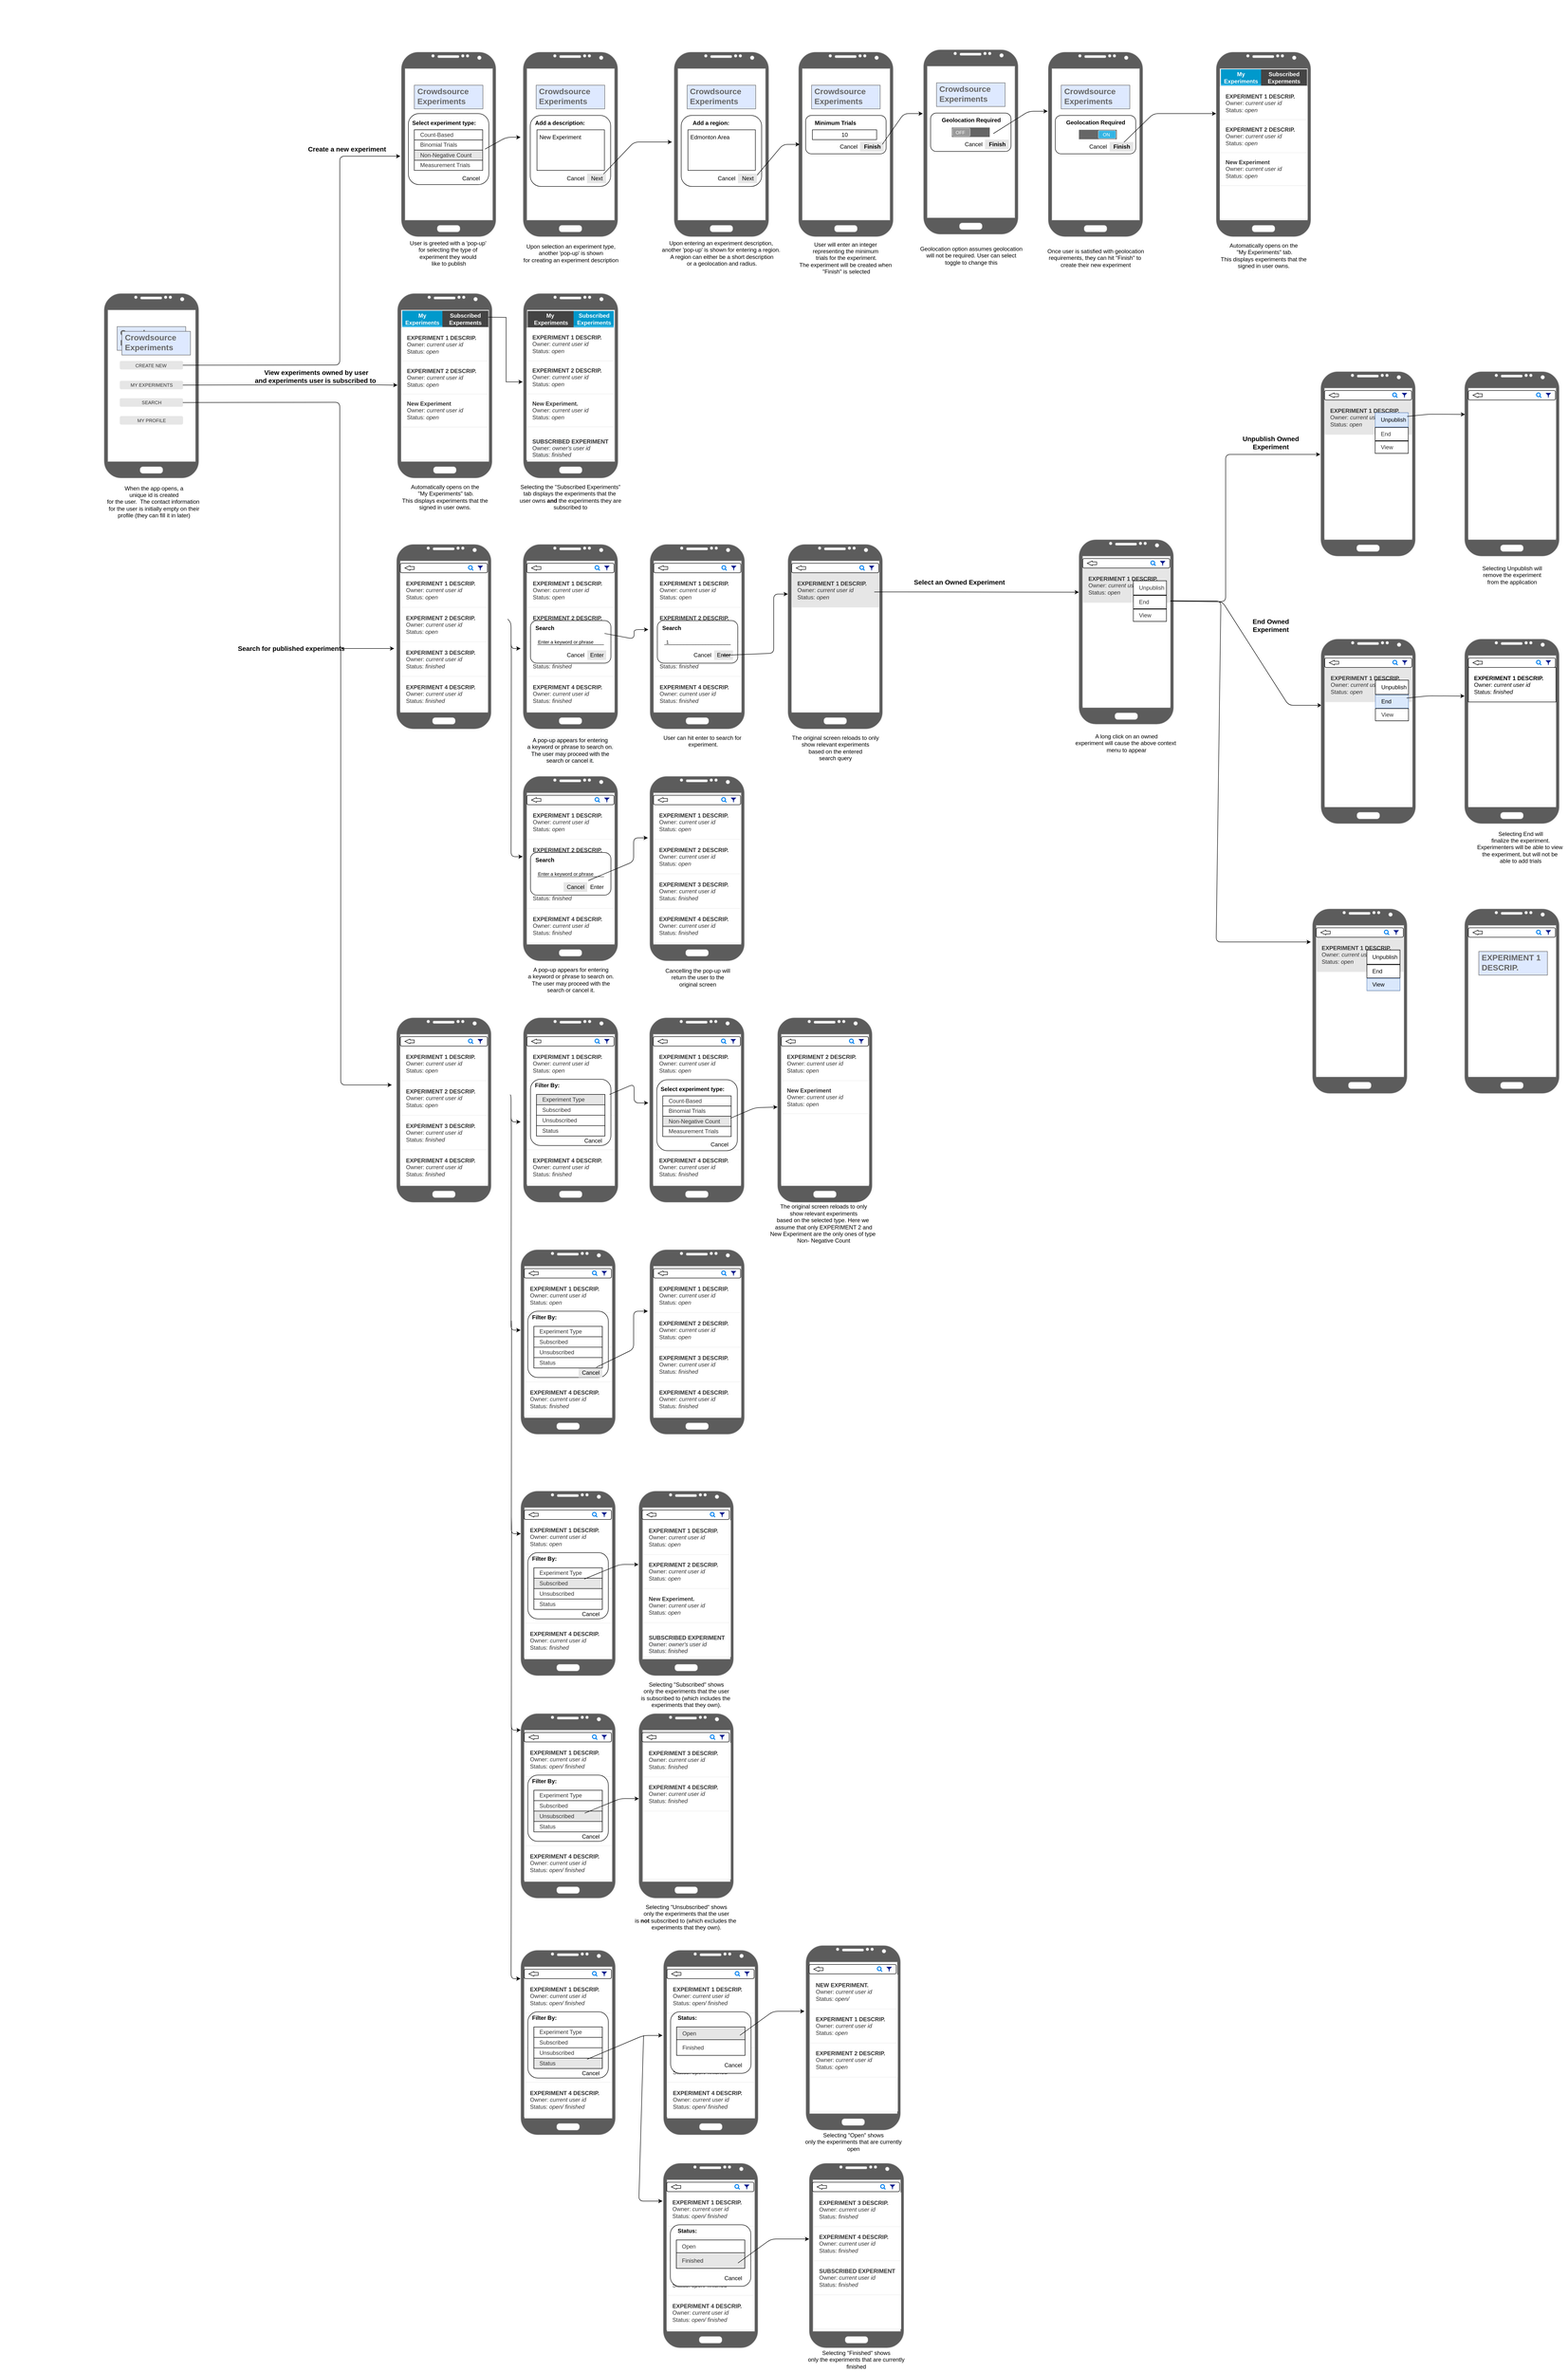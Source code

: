 <mxfile version="14.4.3" type="device"><diagram id="l-69HtQZhwqCe5DRJIec" name="Page-1"><mxGraphModel dx="1437" dy="1080" grid="1" gridSize="10" guides="1" tooltips="1" connect="1" arrows="1" fold="1" page="1" pageScale="1" pageWidth="1300" pageHeight="1050" math="0" shadow="0"><root><mxCell id="0"/><mxCell id="1" parent="0"/><mxCell id="xq7Rlv67zt7W8aJ95E05-1" value="&lt;span style=&quot;color: rgba(0, 0, 0, 0); font-family: monospace; font-size: 0px; font-style: normal; font-weight: normal; letter-spacing: normal; text-indent: 0px; text-transform: none; word-spacing: 0px; background-color: rgb(248, 249, 250); text-decoration: none; display: inline; float: none;&quot;&gt;%3CmxGraphModel%3E%3Croot%3E%3CmxCell%20id%3D%220%22%2F%3E%3CmxCell%20id%3D%221%22%20parent%3D%220%22%2F%3E%3CmxCell%20id%3D%222%22%20value%3D%22%22%20style%3D%22verticalLabelPosition%3Dbottom%3BverticalAlign%3Dtop%3Bhtml%3D1%3Bshadow%3D0%3Bdashed%3D0%3BstrokeWidth%3D1%3Bshape%3Dmxgraph.android.phone2%3BstrokeColor%3D%23c0c0c0%3BfillColor%3D%235C5C5C%3B%22%20vertex%3D%221%22%20parent%3D%221%22%3E%3CmxGeometry%20x%3D%22700.49%22%20y%3D%222550%22%20width%3D%22200%22%20height%3D%22390%22%20as%3D%22geometry%22%2F%3E%3C%2FmxCell%3E%3CmxCell%20id%3D%223%22%20value%3D%22%22%20style%3D%22strokeWidth%3D1%3Bhtml%3D1%3Bshadow%3D0%3Bdashed%3D0%3Bshape%3Dmxgraph.android.rrect%3BrSize%3D0%3BstrokeColor%3D%23eeeeee%3BfillColor%3D%23ffffff%3BgradientColor%3Dnone%3B%22%20vertex%3D%221%22%20parent%3D%221%22%3E%3CmxGeometry%20x%3D%22707.99%22%20y%3D%222610%22%20width%3D%22185%22%20height%3D%22292%22%20as%3D%22geometry%22%2F%3E%3C%2FmxCell%3E%3CmxCell%20id%3D%224%22%20value%3D%22%26lt%3Bfont%20style%3D%26quot%3Bfont-size%3A%2012px%26quot%3B%26gt%3B%26lt%3Bb%26gt%3BEXPERIMENT%201%20DESCRIP.%26lt%3B%2Fb%26gt%3B%26lt%3Bbr%26gt%3BOwner%3A%20%26lt%3Bi%26gt%3Bcurrent%20user%20id%26lt%3B%2Fi%26gt%3B%26lt%3Bbr%26gt%3BStatus%3A%20%26lt%3Bi%26gt%3Bopen%2F%20finished%26lt%3B%2Fi%26gt%3B%26lt%3Bbr%26gt%3B%26lt%3B%2Ffont%26gt%3B%22%20style%3D%22strokeColor%3Dinherit%3BfillColor%3Dinherit%3BgradientColor%3Dinherit%3BstrokeWidth%3D1%3Bhtml%3D1%3Bshadow%3D0%3Bdashed%3D0%3Bshape%3Dmxgraph.android.rrect%3BrSize%3D0%3Balign%3Dleft%3BspacingLeft%3D10%3BfontSize%3D8%3BfontColor%3D%23333333%3B%22%20vertex%3D%221%22%20parent%3D%223%22%3E%3CmxGeometry%20width%3D%22185%22%20height%3D%2273%22%20as%3D%22geometry%22%2F%3E%3C%2FmxCell%3E%3CmxCell%20id%3D%225%22%20value%3D%22%26lt%3Bb%20style%3D%26quot%3Bfont-size%3A%2012px%26quot%3B%26gt%3BEXPERIMENT%202%20DESCRIP.%26lt%3B%2Fb%26gt%3B%26lt%3Bbr%20style%3D%26quot%3Bfont-size%3A%2012px%26quot%3B%26gt%3B%26lt%3Bspan%20style%3D%26quot%3Bfont-size%3A%2012px%26quot%3B%26gt%3BOwner%3A%20%26lt%3Bi%26gt%3Bcurrent%20user%20id%26lt%3B%2Fi%26gt%3B%26lt%3Bbr%26gt%3B%26lt%3B%2Fspan%26gt%3B%26lt%3Bspan%20style%3D%26quot%3Bfont-size%3A%2012px%26quot%3B%26gt%3BStatus%3A%26amp%3Bnbsp%3B%26lt%3B%2Fspan%26gt%3B%26lt%3Bi%20style%3D%26quot%3Bfont-size%3A%2012px%26quot%3B%26gt%3Bopen%2F%20finished%26lt%3B%2Fi%26gt%3B%26lt%3Bspan%20style%3D%26quot%3Bfont-size%3A%2012px%26quot%3B%26gt%3B%26lt%3Bbr%26gt%3B%26lt%3B%2Fspan%26gt%3B%22%20style%3D%22strokeColor%3Dinherit%3BfillColor%3Dinherit%3BgradientColor%3Dinherit%3BstrokeWidth%3D1%3Bhtml%3D1%3Bshadow%3D0%3Bdashed%3D0%3Bshape%3Dmxgraph.android.rrect%3BrSize%3D0%3Balign%3Dleft%3BspacingLeft%3D10%3BfontSize%3D8%3BfontColor%3D%23333333%3B%22%20vertex%3D%221%22%20parent%3D%223%22%3E%3CmxGeometry%20y%3D%2273%22%20width%3D%22185%22%20height%3D%2273%22%20as%3D%22geometry%22%2F%3E%3C%2FmxCell%3E%3CmxCell%20id%3D%226%22%20value%3D%22%26lt%3Bb%20style%3D%26quot%3Bfont-size%3A%2012px%26quot%3B%26gt%3BEXPERIMENT%203%20DESCRIP.%26lt%3B%2Fb%26gt%3B%26lt%3Bbr%20style%3D%26quot%3Bfont-size%3A%2012px%26quot%3B%26gt%3B%26lt%3Bspan%20style%3D%26quot%3Bfont-size%3A%2012px%26quot%3B%26gt%3BOwner%3A%26amp%3Bnbsp%3B%26lt%3Bi%26gt%3Bcurrent%20user%20id%26lt%3B%2Fi%26gt%3B%26lt%3Bbr%26gt%3B%26lt%3B%2Fspan%26gt%3B%26lt%3Bspan%20style%3D%26quot%3Bfont-size%3A%2012px%26quot%3B%26gt%3BStatus%3A%26amp%3Bnbsp%3B%26lt%3B%2Fspan%26gt%3B%26lt%3Bi%20style%3D%26quot%3Bfont-size%3A%2012px%26quot%3B%26gt%3Bopen%2F%20finished%26lt%3B%2Fi%26gt%3B%22%20style%3D%22strokeColor%3Dinherit%3BfillColor%3Dinherit%3BgradientColor%3Dinherit%3BstrokeWidth%3D1%3Bhtml%3D1%3Bshadow%3D0%3Bdashed%3D0%3Bshape%3Dmxgraph.android.rrect%3BrSize%3D0%3Balign%3Dleft%3BspacingLeft%3D10%3BfontSize%3D8%3BfontColor%3D%23333333%3B%22%20vertex%3D%221%22%20parent%3D%223%22%3E%3CmxGeometry%20y%3D%22146%22%20width%3D%22185%22%20height%3D%2273%22%20as%3D%22geometry%22%2F%3E%3C%2FmxCell%3E%3CmxCell%20id%3D%227%22%20value%3D%22%26lt%3Bb%20style%3D%26quot%3Bfont-size%3A%2012px%26quot%3B%26gt%3BEXPERIMENT%204%20DESCRIP.%26lt%3B%2Fb%26gt%3B%26lt%3Bbr%20style%3D%26quot%3Bfont-size%3A%2012px%26quot%3B%26gt%3B%26lt%3Bspan%20style%3D%26quot%3Bfont-size%3A%2012px%26quot%3B%26gt%3BOwner%3A%26amp%3Bnbsp%3B%26lt%3Bi%26gt%3Bcurrent%20user%20id%26lt%3B%2Fi%26gt%3B%26lt%3Bbr%26gt%3B%26lt%3B%2Fspan%26gt%3B%26lt%3Bspan%20style%3D%26quot%3Bfont-size%3A%2012px%26quot%3B%26gt%3BStatus%3A%26amp%3Bnbsp%3B%26lt%3B%2Fspan%26gt%3B%26lt%3Bi%20style%3D%26quot%3Bfont-size%3A%2012px%26quot%3B%26gt%3Bopen%2F%20finished%26lt%3B%2Fi%26gt%3B%22%20style%3D%22strokeColor%3Dinherit%3BfillColor%3Dinherit%3BgradientColor%3Dinherit%3BstrokeWidth%3D1%3Bhtml%3D1%3Bshadow%3D0%3Bdashed%3D0%3Bshape%3Dmxgraph.android.rrect%3BrSize%3D0%3Balign%3Dleft%3BspacingLeft%3D10%3BfontSize%3D8%3BfontColor%3D%23333333%3B%22%20vertex%3D%221%22%20parent%3D%223%22%3E%3CmxGeometry%20y%3D%22219.0%22%20width%3D%22185%22%20height%3D%2273%22%20as%3D%22geometry%22%2F%3E%3C%2FmxCell%3E%3CmxCell%20id%3D%228%22%20value%3D%22%22%20style%3D%22rounded%3D1%3BwhiteSpace%3Dwrap%3Bhtml%3D1%3B%22%20vertex%3D%221%22%20parent%3D%223%22%3E%3CmxGeometry%20x%3D%227.5%22%20y%3D%2270%22%20width%3D%22170%22%20height%3D%22140%22%20as%3D%22geometry%22%2F%3E%3C%2FmxCell%3E%3CmxCell%20id%3D%229%22%20value%3D%22%26lt%3Bb%26gt%3BFilter%20By%3A%26lt%3B%2Fb%26gt%3B%22%20style%3D%22text%3Bhtml%3D1%3Balign%3Dcenter%3BverticalAlign%3Dmiddle%3Bresizable%3D0%3Bpoints%3D%5B%5D%3Bautosize%3D1%3B%22%20vertex%3D%221%22%20parent%3D%223%22%3E" style="text;whiteSpace=wrap;html=1;" parent="1" vertex="1"><mxGeometry x="70" y="130" width="30" height="30" as="geometry"/></mxCell><mxCell id="xq7Rlv67zt7W8aJ95E05-2" value="&lt;span style=&quot;color: rgba(0, 0, 0, 0); font-family: monospace; font-size: 0px; font-style: normal; font-weight: normal; letter-spacing: normal; text-indent: 0px; text-transform: none; word-spacing: 0px; background-color: rgb(248, 249, 250); text-decoration: none; display: inline; float: none;&quot;&gt;%3CmxGraphModel%3E%3Croot%3E%3CmxCell%20id%3D%220%22%2F%3E%3CmxCell%20id%3D%221%22%20parent%3D%220%22%2F%3E%3CmxCell%20id%3D%222%22%20value%3D%22%22%20style%3D%22verticalLabelPosition%3Dbottom%3BverticalAlign%3Dtop%3Bhtml%3D1%3Bshadow%3D0%3Bdashed%3D0%3BstrokeWidth%3D1%3Bshape%3Dmxgraph.android.phone2%3BstrokeColor%3D%23c0c0c0%3BfillColor%3D%235C5C5C%3B%22%20vertex%3D%221%22%20parent%3D%221%22%3E%3CmxGeometry%20x%3D%22700.49%22%20y%3D%222550%22%20width%3D%22200%22%20height%3D%22390%22%20as%3D%22geometry%22%2F%3E%3C%2FmxCell%3E%3CmxCell%20id%3D%223%22%20value%3D%22%22%20style%3D%22strokeWidth%3D1%3Bhtml%3D1%3Bshadow%3D0%3Bdashed%3D0%3Bshape%3Dmxgraph.android.rrect%3BrSize%3D0%3BstrokeColor%3D%23eeeeee%3BfillColor%3D%23ffffff%3BgradientColor%3Dnone%3B%22%20vertex%3D%221%22%20parent%3D%221%22%3E%3CmxGeometry%20x%3D%22707.99%22%20y%3D%222610%22%20width%3D%22185%22%20height%3D%22292%22%20as%3D%22geometry%22%2F%3E%3C%2FmxCell%3E%3CmxCell%20id%3D%224%22%20value%3D%22%26lt%3Bfont%20style%3D%26quot%3Bfont-size%3A%2012px%26quot%3B%26gt%3B%26lt%3Bb%26gt%3BEXPERIMENT%201%20DESCRIP.%26lt%3B%2Fb%26gt%3B%26lt%3Bbr%26gt%3BOwner%3A%20%26lt%3Bi%26gt%3Bcurrent%20user%20id%26lt%3B%2Fi%26gt%3B%26lt%3Bbr%26gt%3BStatus%3A%20%26lt%3Bi%26gt%3Bopen%2F%20finished%26lt%3B%2Fi%26gt%3B%26lt%3Bbr%26gt%3B%26lt%3B%2Ffont%26gt%3B%22%20style%3D%22strokeColor%3Dinherit%3BfillColor%3Dinherit%3BgradientColor%3Dinherit%3BstrokeWidth%3D1%3Bhtml%3D1%3Bshadow%3D0%3Bdashed%3D0%3Bshape%3Dmxgraph.android.rrect%3BrSize%3D0%3Balign%3Dleft%3BspacingLeft%3D10%3BfontSize%3D8%3BfontColor%3D%23333333%3B%22%20vertex%3D%221%22%20parent%3D%223%22%3E%3CmxGeometry%20width%3D%22185%22%20height%3D%2273%22%20as%3D%22geometry%22%2F%3E%3C%2FmxCell%3E%3CmxCell%20id%3D%225%22%20value%3D%22%26lt%3Bb%20style%3D%26quot%3Bfont-size%3A%2012px%26quot%3B%26gt%3BEXPERIMENT%202%20DESCRIP.%26lt%3B%2Fb%26gt%3B%26lt%3Bbr%20style%3D%26quot%3Bfont-size%3A%2012px%26quot%3B%26gt%3B%26lt%3Bspan%20style%3D%26quot%3Bfont-size%3A%2012px%26quot%3B%26gt%3BOwner%3A%20%26lt%3Bi%26gt%3Bcurrent%20user%20id%26lt%3B%2Fi%26gt%3B%26lt%3Bbr%26gt%3B%26lt%3B%2Fspan%26gt%3B%26lt%3Bspan%20style%3D%26quot%3Bfont-size%3A%2012px%26quot%3B%26gt%3BStatus%3A%26amp%3Bnbsp%3B%26lt%3B%2Fspan%26gt%3B%26lt%3Bi%20style%3D%26quot%3Bfont-size%3A%2012px%26quot%3B%26gt%3Bopen%2F%20finished%26lt%3B%2Fi%26gt%3B%26lt%3Bspan%20style%3D%26quot%3Bfont-size%3A%2012px%26quot%3B%26gt%3B%26lt%3Bbr%26gt%3B%26lt%3B%2Fspan%26gt%3B%22%20style%3D%22strokeColor%3Dinherit%3BfillColor%3Dinherit%3BgradientColor%3Dinherit%3BstrokeWidth%3D1%3Bhtml%3D1%3Bshadow%3D0%3Bdashed%3D0%3Bshape%3Dmxgraph.android.rrect%3BrSize%3D0%3Balign%3Dleft%3BspacingLeft%3D10%3BfontSize%3D8%3BfontColor%3D%23333333%3B%22%20vertex%3D%221%22%20parent%3D%223%22%3E%3CmxGeometry%20y%3D%2273%22%20width%3D%22185%22%20height%3D%2273%22%20as%3D%22geometry%22%2F%3E%3C%2FmxCell%3E%3CmxCell%20id%3D%226%22%20value%3D%22%26lt%3Bb%20style%3D%26quot%3Bfont-size%3A%2012px%26quot%3B%26gt%3BEXPERIMENT%203%20DESCRIP.%26lt%3B%2Fb%26gt%3B%26lt%3Bbr%20style%3D%26quot%3Bfont-size%3A%2012px%26quot%3B%26gt%3B%26lt%3Bspan%20style%3D%26quot%3Bfont-size%3A%2012px%26quot%3B%26gt%3BOwner%3A%26amp%3Bnbsp%3B%26lt%3Bi%26gt%3Bcurrent%20user%20id%26lt%3B%2Fi%26gt%3B%26lt%3Bbr%26gt%3B%26lt%3B%2Fspan%26gt%3B%26lt%3Bspan%20style%3D%26quot%3Bfont-size%3A%2012px%26quot%3B%26gt%3BStatus%3A%26amp%3Bnbsp%3B%26lt%3B%2Fspan%26gt%3B%26lt%3Bi%20style%3D%26quot%3Bfont-size%3A%2012px%26quot%3B%26gt%3Bopen%2F%20finished%26lt%3B%2Fi%26gt%3B%22%20style%3D%22strokeColor%3Dinherit%3BfillColor%3Dinherit%3BgradientColor%3Dinherit%3BstrokeWidth%3D1%3Bhtml%3D1%3Bshadow%3D0%3Bdashed%3D0%3Bshape%3Dmxgraph.android.rrect%3BrSize%3D0%3Balign%3Dleft%3BspacingLeft%3D10%3BfontSize%3D8%3BfontColor%3D%23333333%3B%22%20vertex%3D%221%22%20parent%3D%223%22%3E%3CmxGeometry%20y%3D%22146%22%20width%3D%22185%22%20height%3D%2273%22%20as%3D%22geometry%22%2F%3E%3C%2FmxCell%3E%3CmxCell%20id%3D%227%22%20value%3D%22%26lt%3Bb%20style%3D%26quot%3Bfont-size%3A%2012px%26quot%3B%26gt%3BEXPERIMENT%204%20DESCRIP.%26lt%3B%2Fb%26gt%3B%26lt%3Bbr%20style%3D%26quot%3Bfont-size%3A%2012px%26quot%3B%26gt%3B%26lt%3Bspan%20style%3D%26quot%3Bfont-size%3A%2012px%26quot%3B%26gt%3BOwner%3A%26amp%3Bnbsp%3B%26lt%3Bi%26gt%3Bcurrent%20user%20id%26lt%3B%2Fi%26gt%3B%26lt%3Bbr%26gt%3B%26lt%3B%2Fspan%26gt%3B%26lt%3Bspan%20style%3D%26quot%3Bfont-size%3A%2012px%26quot%3B%26gt%3BStatus%3A%26amp%3Bnbsp%3B%26lt%3B%2Fspan%26gt%3B%26lt%3Bi%20style%3D%26quot%3Bfont-size%3A%2012px%26quot%3B%26gt%3Bopen%2F%20finished%26lt%3B%2Fi%26gt%3B%22%20style%3D%22strokeColor%3Dinherit%3BfillColor%3Dinherit%3BgradientColor%3Dinherit%3BstrokeWidth%3D1%3Bhtml%3D1%3Bshadow%3D0%3Bdashed%3D0%3Bshape%3Dmxgraph.android.rrect%3BrSize%3D0%3Balign%3Dleft%3BspacingLeft%3D10%3BfontSize%3D8%3BfontColor%3D%23333333%3B%22%20vertex%3D%221%22%20parent%3D%223%22%3E%3CmxGeometry%20y%3D%22219.0%22%20width%3D%22185%22%20height%3D%2273%22%20as%3D%22geometry%22%2F%3E%3C%2FmxCell%3E%3CmxCell%20id%3D%228%22%20value%3D%22%22%20style%3D%22rounded%3D1%3BwhiteSpace%3Dwrap%3Bhtml%3D1%3B%22%20vertex%3D%221%22%20parent%3D%223%22%3E%3CmxGeometry%20x%3D%227.5%22%20y%3D%2270%22%20width%3D%22170%22%20height%3D%22140%22%20as%3D%22geometry%22%2F%3E%3C%2FmxCell%3E%3CmxCell%20id%3D%229%22%20value%3D%22%26lt%3Bb%26gt%3BFilter%20By%3A%26lt%3B%2Fb%26gt%3B%22%20style%3D%22text%3Bhtml%3D1%3Balign%3Dcenter%3BverticalAlign%3Dmiddle%3Bresizable%3D0%3Bpoints%3D%5B%5D%3Bautosize%3D1%3B%22%20vertex%3D%221%22%20parent%3D%223%22%3E" style="text;whiteSpace=wrap;html=1;" parent="1" vertex="1"><mxGeometry x="390" y="240" width="30" height="30" as="geometry"/></mxCell><mxCell id="xq7Rlv67zt7W8aJ95E05-5" value="" style="verticalLabelPosition=bottom;verticalAlign=top;html=1;shadow=0;dashed=0;strokeWidth=1;shape=mxgraph.android.phone2;strokeColor=#c0c0c0;fillColor=#5C5C5C;" parent="1" vertex="1"><mxGeometry x="1170.49" y="2770" width="200" height="390" as="geometry"/></mxCell><mxCell id="xq7Rlv67zt7W8aJ95E05-6" value="" style="strokeWidth=1;html=1;shadow=0;dashed=0;shape=mxgraph.android.rrect;rSize=0;strokeColor=#eeeeee;fillColor=#ffffff;gradientColor=none;" parent="1" vertex="1"><mxGeometry x="1177.99" y="2830" width="185" height="292" as="geometry"/></mxCell><mxCell id="xq7Rlv67zt7W8aJ95E05-7" value="&lt;font style=&quot;font-size: 12px&quot;&gt;&lt;b&gt;EXPERIMENT 1 DESCRIP.&lt;/b&gt;&lt;br&gt;Owner: &lt;i&gt;current user id&lt;/i&gt;&lt;br&gt;Status: &lt;i&gt;open&lt;/i&gt;&lt;br&gt;&lt;/font&gt;" style="strokeColor=inherit;fillColor=inherit;gradientColor=inherit;strokeWidth=1;html=1;shadow=0;dashed=0;shape=mxgraph.android.rrect;rSize=0;align=left;spacingLeft=10;fontSize=8;fontColor=#333333;" parent="xq7Rlv67zt7W8aJ95E05-6" vertex="1"><mxGeometry width="185" height="73" as="geometry"/></mxCell><mxCell id="xq7Rlv67zt7W8aJ95E05-8" value="&lt;b style=&quot;font-size: 12px&quot;&gt;EXPERIMENT 2 DESCRIP.&lt;/b&gt;&lt;br style=&quot;font-size: 12px&quot;&gt;&lt;span style=&quot;font-size: 12px&quot;&gt;Owner: &lt;i&gt;current user id&lt;/i&gt;&lt;br&gt;&lt;/span&gt;&lt;span style=&quot;font-size: 12px&quot;&gt;Status:&amp;nbsp;&lt;/span&gt;&lt;i style=&quot;font-size: 12px&quot;&gt;open/ finished&lt;/i&gt;&lt;span style=&quot;font-size: 12px&quot;&gt;&lt;br&gt;&lt;/span&gt;" style="strokeColor=inherit;fillColor=inherit;gradientColor=inherit;strokeWidth=1;html=1;shadow=0;dashed=0;shape=mxgraph.android.rrect;rSize=0;align=left;spacingLeft=10;fontSize=8;fontColor=#333333;" parent="xq7Rlv67zt7W8aJ95E05-6" vertex="1"><mxGeometry y="73" width="185" height="73" as="geometry"/></mxCell><mxCell id="xq7Rlv67zt7W8aJ95E05-9" value="&lt;b style=&quot;font-size: 12px&quot;&gt;EXPERIMENT 3 DESCRIP.&lt;/b&gt;&lt;br style=&quot;font-size: 12px&quot;&gt;&lt;span style=&quot;font-size: 12px&quot;&gt;Owner:&amp;nbsp;&lt;i&gt;current user id&lt;/i&gt;&lt;br&gt;&lt;/span&gt;&lt;span style=&quot;font-size: 12px&quot;&gt;Status:&amp;nbsp;&lt;/span&gt;&lt;i style=&quot;font-size: 12px&quot;&gt;open/ finished&lt;/i&gt;" style="strokeColor=inherit;fillColor=inherit;gradientColor=inherit;strokeWidth=1;html=1;shadow=0;dashed=0;shape=mxgraph.android.rrect;rSize=0;align=left;spacingLeft=10;fontSize=8;fontColor=#333333;" parent="xq7Rlv67zt7W8aJ95E05-6" vertex="1"><mxGeometry y="146" width="185" height="73" as="geometry"/></mxCell><mxCell id="xq7Rlv67zt7W8aJ95E05-10" value="&lt;b style=&quot;font-size: 12px&quot;&gt;EXPERIMENT 4 DESCRIP.&lt;/b&gt;&lt;br style=&quot;font-size: 12px&quot;&gt;&lt;span style=&quot;font-size: 12px&quot;&gt;Owner:&amp;nbsp;&lt;i&gt;current user id&lt;/i&gt;&lt;br&gt;&lt;/span&gt;&lt;span style=&quot;font-size: 12px&quot;&gt;Status:&amp;nbsp;&lt;/span&gt;&lt;i style=&quot;font-size: 12px&quot;&gt;finished&lt;/i&gt;" style="strokeColor=inherit;fillColor=inherit;gradientColor=inherit;strokeWidth=1;html=1;shadow=0;dashed=0;shape=mxgraph.android.rrect;rSize=0;align=left;spacingLeft=10;fontSize=8;fontColor=#333333;" parent="xq7Rlv67zt7W8aJ95E05-6" vertex="1"><mxGeometry y="219.0" width="185" height="73" as="geometry"/></mxCell><mxCell id="xq7Rlv67zt7W8aJ95E05-11" value="" style="rounded=1;whiteSpace=wrap;html=1;" parent="xq7Rlv67zt7W8aJ95E05-6" vertex="1"><mxGeometry x="7.5" y="70" width="170" height="140" as="geometry"/></mxCell><mxCell id="xq7Rlv67zt7W8aJ95E05-12" value="&lt;b&gt;Filter By:&lt;/b&gt;" style="text;html=1;align=center;verticalAlign=middle;resizable=0;points=[];autosize=1;" parent="xq7Rlv67zt7W8aJ95E05-6" vertex="1"><mxGeometry x="7.5" y="73" width="70" height="20" as="geometry"/></mxCell><mxCell id="xq7Rlv67zt7W8aJ95E05-13" value="Cancel" style="text;html=1;align=center;verticalAlign=middle;resizable=0;points=[];autosize=1;fillColor=#E6E6E6;" parent="xq7Rlv67zt7W8aJ95E05-6" vertex="1"><mxGeometry x="114.75" y="190.0" width="50" height="20" as="geometry"/></mxCell><mxCell id="xq7Rlv67zt7W8aJ95E05-14" value="" style="strokeWidth=1;html=1;shadow=0;dashed=0;shape=mxgraph.android.rrect;rSize=0;strokeColor=#000000;fillColor=#ffffff;gradientColor=none;" parent="xq7Rlv67zt7W8aJ95E05-6" vertex="1"><mxGeometry x="20.25" y="102.06" width="144.5" height="87.89" as="geometry"/></mxCell><mxCell id="xq7Rlv67zt7W8aJ95E05-15" value="&lt;font style=&quot;font-size: 12px&quot;&gt;Experiment Type&lt;br&gt;&lt;/font&gt;" style="strokeColor=inherit;fillColor=#FFFFFF;gradientColor=inherit;strokeWidth=1;html=1;shadow=0;dashed=0;shape=mxgraph.android.rrect;rSize=0;align=left;spacingLeft=10;fontSize=8;fontColor=#333333;" parent="xq7Rlv67zt7W8aJ95E05-14" vertex="1"><mxGeometry width="144.5" height="21.972" as="geometry"/></mxCell><mxCell id="xq7Rlv67zt7W8aJ95E05-16" value="&lt;span style=&quot;font-size: 12px&quot;&gt;Subscribed&lt;br&gt;&lt;/span&gt;" style="strokeColor=inherit;fillColor=inherit;gradientColor=inherit;strokeWidth=1;html=1;shadow=0;dashed=0;shape=mxgraph.android.rrect;rSize=0;align=left;spacingLeft=10;fontSize=8;fontColor=#333333;" parent="xq7Rlv67zt7W8aJ95E05-14" vertex="1"><mxGeometry y="21.972" width="144.5" height="21.972" as="geometry"/></mxCell><mxCell id="xq7Rlv67zt7W8aJ95E05-17" value="&lt;span style=&quot;font-size: 12px&quot;&gt;Unsubscribed&lt;/span&gt;" style="strokeColor=inherit;fillColor=#FFFFFF;gradientColor=inherit;strokeWidth=1;html=1;shadow=0;dashed=0;shape=mxgraph.android.rrect;rSize=0;align=left;spacingLeft=10;fontSize=8;fontColor=#333333;" parent="xq7Rlv67zt7W8aJ95E05-14" vertex="1"><mxGeometry y="43.945" width="144.5" height="21.972" as="geometry"/></mxCell><mxCell id="xq7Rlv67zt7W8aJ95E05-18" value="&lt;span style=&quot;font-size: 12px&quot;&gt;Status&lt;/span&gt;" style="strokeColor=inherit;fillColor=inherit;gradientColor=inherit;strokeWidth=1;html=1;shadow=0;dashed=0;shape=mxgraph.android.rrect;rSize=0;align=left;spacingLeft=10;fontSize=8;fontColor=#333333;" parent="xq7Rlv67zt7W8aJ95E05-14" vertex="1"><mxGeometry y="65.917" width="144.5" height="21.972" as="geometry"/></mxCell><mxCell id="xq7Rlv67zt7W8aJ95E05-19" value="" style="rounded=1;whiteSpace=wrap;html=1;strokeColor=#000000;" parent="1" vertex="1"><mxGeometry x="1177.99" y="2810" width="184" height="20" as="geometry"/></mxCell><mxCell id="xq7Rlv67zt7W8aJ95E05-20" value="" style="html=1;verticalLabelPosition=bottom;align=center;labelBackgroundColor=#ffffff;verticalAlign=top;strokeWidth=2;strokeColor=#0080F0;shadow=0;dashed=0;shape=mxgraph.ios7.icons.looking_glass;" parent="1" vertex="1"><mxGeometry x="1321.99" y="2815" width="10" height="10" as="geometry"/></mxCell><mxCell id="xq7Rlv67zt7W8aJ95E05-21" value="" style="aspect=fixed;pointerEvents=1;shadow=0;dashed=0;html=1;strokeColor=none;labelPosition=center;verticalLabelPosition=bottom;verticalAlign=top;align=center;fillColor=#00188D;shape=mxgraph.mscae.enterprise.filter" parent="1" vertex="1"><mxGeometry x="1341.37" y="2815" width="11.11" height="10" as="geometry"/></mxCell><mxCell id="xq7Rlv67zt7W8aJ95E05-22" value="" style="html=1;shadow=0;dashed=0;align=center;verticalAlign=middle;shape=mxgraph.arrows2.arrow;dy=0.4;dx=10.86;flipH=1;notch=0;strokeColor=#000000;" parent="1" vertex="1"><mxGeometry x="1187.49" y="2815" width="20" height="10" as="geometry"/></mxCell><mxCell id="xq7Rlv67zt7W8aJ95E05-23" value="" style="rounded=1;whiteSpace=wrap;html=1;" parent="1" vertex="1"><mxGeometry x="933" y="370" width="170" height="150" as="geometry"/></mxCell><mxCell id="xq7Rlv67zt7W8aJ95E05-24" value="" style="strokeWidth=1;html=1;shadow=0;dashed=0;shape=mxgraph.android.rrect;rSize=0;strokeColor=#000000;fillColor=#ffffff;gradientColor=none;" parent="1" vertex="1"><mxGeometry x="945.5" y="404.22" width="144.5" height="85.78" as="geometry"/></mxCell><mxCell id="xq7Rlv67zt7W8aJ95E05-25" value="&lt;font style=&quot;font-size: 12px&quot;&gt;Count-Based&lt;br&gt;&lt;/font&gt;" style="strokeColor=inherit;fillColor=inherit;gradientColor=inherit;strokeWidth=1;html=1;shadow=0;dashed=0;shape=mxgraph.android.rrect;rSize=0;align=left;spacingLeft=10;fontSize=8;fontColor=#333333;" parent="xq7Rlv67zt7W8aJ95E05-24" vertex="1"><mxGeometry width="144.5" height="21.445" as="geometry"/></mxCell><mxCell id="xq7Rlv67zt7W8aJ95E05-26" value="&lt;span style=&quot;font-size: 12px&quot;&gt;Binomial Trials&lt;br&gt;&lt;/span&gt;" style="strokeColor=inherit;fillColor=inherit;gradientColor=inherit;strokeWidth=1;html=1;shadow=0;dashed=0;shape=mxgraph.android.rrect;rSize=0;align=left;spacingLeft=10;fontSize=8;fontColor=#333333;" parent="xq7Rlv67zt7W8aJ95E05-24" vertex="1"><mxGeometry y="21.445" width="144.5" height="21.445" as="geometry"/></mxCell><mxCell id="xq7Rlv67zt7W8aJ95E05-27" value="&lt;span style=&quot;font-size: 12px&quot;&gt;Non-Negative Count&lt;/span&gt;" style="strokeColor=inherit;fillColor=#E6E6E6;gradientColor=inherit;strokeWidth=1;html=1;shadow=0;dashed=0;shape=mxgraph.android.rrect;rSize=0;align=left;spacingLeft=10;fontSize=8;fontColor=#333333;" parent="xq7Rlv67zt7W8aJ95E05-24" vertex="1"><mxGeometry y="42.89" width="144.5" height="21.445" as="geometry"/></mxCell><mxCell id="xq7Rlv67zt7W8aJ95E05-28" value="&lt;span style=&quot;font-size: 12px&quot;&gt;Measurement Trials&lt;/span&gt;" style="strokeColor=inherit;fillColor=inherit;gradientColor=inherit;strokeWidth=1;html=1;shadow=0;dashed=0;shape=mxgraph.android.rrect;rSize=0;align=left;spacingLeft=10;fontSize=8;fontColor=#333333;" parent="xq7Rlv67zt7W8aJ95E05-24" vertex="1"><mxGeometry y="64.335" width="144.5" height="21.445" as="geometry"/></mxCell><mxCell id="xq7Rlv67zt7W8aJ95E05-29" value="" style="rounded=1;whiteSpace=wrap;html=1;" parent="1" vertex="1"><mxGeometry x="1190.49" y="373.83" width="170" height="150" as="geometry"/></mxCell><mxCell id="xq7Rlv67zt7W8aJ95E05-30" value="" style="rounded=0;whiteSpace=wrap;html=1;" parent="1" vertex="1"><mxGeometry x="1204.75" y="404.22" width="142.5" height="85.78" as="geometry"/></mxCell><mxCell id="xq7Rlv67zt7W8aJ95E05-31" value="" style="verticalLabelPosition=bottom;verticalAlign=top;html=1;shadow=0;dashed=0;strokeWidth=1;shape=mxgraph.android.phone2;strokeColor=#c0c0c0;fillColor=#5C5C5C;" parent="1" vertex="1"><mxGeometry x="290" y="750" width="200" height="390" as="geometry"/></mxCell><mxCell id="xq7Rlv67zt7W8aJ95E05-32" value="MY EXPERIMENTS" style="rounded=1;html=1;shadow=0;dashed=0;whiteSpace=wrap;fontSize=10;fillColor=#E6E6E6;align=center;strokeColor=#E6E6E6;fontColor=#333333;" parent="1" vertex="1"><mxGeometry x="323.62" y="935" width="132.75" height="16.88" as="geometry"/></mxCell><mxCell id="xq7Rlv67zt7W8aJ95E05-33" value="CREATE NEW&amp;nbsp;" style="rounded=1;html=1;shadow=0;dashed=0;whiteSpace=wrap;fontSize=10;fillColor=#E6E6E6;align=center;strokeColor=#E6E6E6;fontColor=#333333;" parent="1" vertex="1"><mxGeometry x="323.62" y="893.12" width="132.75" height="16.88" as="geometry"/></mxCell><mxCell id="xq7Rlv67zt7W8aJ95E05-34" value="MY PROFILE" style="rounded=1;html=1;shadow=0;dashed=0;whiteSpace=wrap;fontSize=10;fillColor=#E6E6E6;align=center;strokeColor=#E6E6E6;fontColor=#333333;" parent="1" vertex="1"><mxGeometry x="323.62" y="1009.56" width="132.75" height="16.88" as="geometry"/></mxCell><mxCell id="xq7Rlv67zt7W8aJ95E05-35" value="SEARCH" style="rounded=1;html=1;shadow=0;dashed=0;whiteSpace=wrap;fontSize=10;fillColor=#E6E6E6;align=center;strokeColor=#E6E6E6;fontColor=#333333;" parent="1" vertex="1"><mxGeometry x="323.62" y="971.88" width="132.75" height="16.88" as="geometry"/></mxCell><mxCell id="xq7Rlv67zt7W8aJ95E05-36" value="&lt;h4&gt;&lt;span&gt;Crowdsource&lt;br&gt;&lt;/span&gt;&lt;span&gt;Experiments&lt;/span&gt;&lt;/h4&gt;" style="strokeWidth=1;shadow=0;dashed=0;align=center;html=1;shape=mxgraph.mockup.text.textBox;fontColor=#666666;align=left;fontSize=17;spacingLeft=4;spacingTop=-3;strokeColor=#666666;mainText=;fillColor=#DEE9FF;" parent="1" vertex="1"><mxGeometry x="317.5" y="820" width="144.99" height="50" as="geometry"/></mxCell><mxCell id="xq7Rlv67zt7W8aJ95E05-37" value="" style="endArrow=classic;html=1;exitX=1;exitY=0.5;exitDx=0;exitDy=0;" parent="1" source="xq7Rlv67zt7W8aJ95E05-33" edge="1"><mxGeometry width="50" height="50" relative="1" as="geometry"><mxPoint x="664" y="667.12" as="sourcePoint"/><mxPoint x="916" y="460" as="targetPoint"/><Array as="points"><mxPoint x="788" y="901.12"/><mxPoint x="788" y="460"/></Array></mxGeometry></mxCell><mxCell id="xq7Rlv67zt7W8aJ95E05-38" value="" style="verticalLabelPosition=bottom;verticalAlign=top;html=1;shadow=0;dashed=0;strokeWidth=1;shape=mxgraph.android.phone2;strokeColor=#c0c0c0;fillColor=#5C5C5C;" parent="1" vertex="1"><mxGeometry x="910" y="750" width="200" height="390" as="geometry"/></mxCell><mxCell id="xq7Rlv67zt7W8aJ95E05-39" value="" style="endArrow=classic;html=1;exitX=1;exitY=0.5;exitDx=0;exitDy=0;" parent="1" source="xq7Rlv67zt7W8aJ95E05-32" target="xq7Rlv67zt7W8aJ95E05-38" edge="1"><mxGeometry width="50" height="50" relative="1" as="geometry"><mxPoint x="654.37" y="923.44" as="sourcePoint"/><mxPoint x="890" y="960" as="targetPoint"/><Array as="points"><mxPoint x="788" y="943"/><mxPoint x="838" y="943"/><mxPoint x="860" y="943"/></Array></mxGeometry></mxCell><mxCell id="xq7Rlv67zt7W8aJ95E05-40" value="" style="strokeWidth=1;html=1;shadow=0;dashed=0;shape=mxgraph.android.rrect;rSize=0;fillColor=#444444;strokeColor=none;" parent="1" vertex="1"><mxGeometry x="920" y="786.44" width="182" height="34.56" as="geometry"/></mxCell><mxCell id="xq7Rlv67zt7W8aJ95E05-41" value="My &lt;br&gt;Experiments" style="strokeWidth=1;html=1;shadow=0;dashed=0;shape=mxgraph.android.rrect;rSize=0;fontStyle=1;fillColor=#0099cc;strokeColor=none;fontColor=#ffffff;" parent="xq7Rlv67zt7W8aJ95E05-40" vertex="1"><mxGeometry width="84.875" height="34.56" as="geometry"/></mxCell><mxCell id="xq7Rlv67zt7W8aJ95E05-42" value="" style="strokeWidth=1;html=1;shadow=0;dashed=0;shape=mxgraph.android.rrect;rSize=0;fillColor=#33b5e5;strokeColor=none;" parent="xq7Rlv67zt7W8aJ95E05-41" vertex="1"><mxGeometry y="31.104" width="84.875" height="3.456" as="geometry"/></mxCell><mxCell id="xq7Rlv67zt7W8aJ95E05-43" value="Subscribed&lt;br&gt;Experments" style="strokeWidth=1;html=1;shadow=0;dashed=0;shape=mxgraph.android.anchor;fontStyle=1;fontColor=#ffffff;" parent="xq7Rlv67zt7W8aJ95E05-40" vertex="1"><mxGeometry x="84.879" width="97.121" height="34.56" as="geometry"/></mxCell><mxCell id="xq7Rlv67zt7W8aJ95E05-44" value="" style="strokeWidth=1;html=1;shadow=0;dashed=0;shape=mxgraph.android.anchor;fontStyle=1;fontColor=#ffffff;" parent="xq7Rlv67zt7W8aJ95E05-40" vertex="1"><mxGeometry x="127.312" width="42.437" height="34.56" as="geometry"/></mxCell><mxCell id="xq7Rlv67zt7W8aJ95E05-45" value="" style="strokeWidth=1;html=1;shadow=0;dashed=0;shape=mxgraph.android.rrect;rSize=0;strokeColor=#eeeeee;fillColor=#ffffff;gradientColor=none;" parent="1" vertex="1"><mxGeometry x="918" y="823" width="185" height="279" as="geometry"/></mxCell><mxCell id="xq7Rlv67zt7W8aJ95E05-46" value="&lt;font style=&quot;font-size: 12px&quot;&gt;&lt;b&gt;EXPERIMENT 1 DESCRIP.&lt;/b&gt;&lt;br&gt;Owner: &lt;i&gt;current user id&lt;/i&gt;&lt;br&gt;Status: &lt;i&gt;open&lt;/i&gt;&lt;br&gt;&lt;/font&gt;" style="strokeColor=inherit;fillColor=inherit;gradientColor=inherit;strokeWidth=1;html=1;shadow=0;dashed=0;shape=mxgraph.android.rrect;rSize=0;align=left;spacingLeft=10;fontSize=8;fontColor=#333333;" parent="xq7Rlv67zt7W8aJ95E05-45" vertex="1"><mxGeometry width="185" height="69.75" as="geometry"/></mxCell><mxCell id="xq7Rlv67zt7W8aJ95E05-47" value="&lt;b style=&quot;font-size: 12px&quot;&gt;EXPERIMENT 2 DESCRIP.&lt;/b&gt;&lt;br style=&quot;font-size: 12px&quot;&gt;&lt;span style=&quot;font-size: 12px&quot;&gt;Owner: &lt;i&gt;current user id&lt;/i&gt;&lt;br&gt;&lt;/span&gt;&lt;span style=&quot;font-size: 12px&quot;&gt;Status:&amp;nbsp;&lt;/span&gt;&lt;i style=&quot;font-size: 12px&quot;&gt;open&lt;/i&gt;&lt;span style=&quot;font-size: 12px&quot;&gt;&lt;br&gt;&lt;/span&gt;" style="strokeColor=inherit;fillColor=inherit;gradientColor=inherit;strokeWidth=1;html=1;shadow=0;dashed=0;shape=mxgraph.android.rrect;rSize=0;align=left;spacingLeft=10;fontSize=8;fontColor=#333333;" parent="xq7Rlv67zt7W8aJ95E05-45" vertex="1"><mxGeometry y="69.75" width="185" height="69.75" as="geometry"/></mxCell><mxCell id="xq7Rlv67zt7W8aJ95E05-48" value="&lt;b style=&quot;font-size: 12px&quot;&gt;New Experiment&lt;/b&gt;&lt;br style=&quot;font-size: 12px&quot;&gt;&lt;span style=&quot;font-size: 12px&quot;&gt;Owner:&amp;nbsp;&lt;i&gt;current user id&lt;/i&gt;&lt;br&gt;&lt;/span&gt;&lt;span style=&quot;font-size: 12px&quot;&gt;Status:&amp;nbsp;&lt;/span&gt;&lt;i style=&quot;font-size: 12px&quot;&gt;open&lt;/i&gt;" style="strokeColor=inherit;fillColor=inherit;gradientColor=inherit;strokeWidth=1;html=1;shadow=0;dashed=0;shape=mxgraph.android.rrect;rSize=0;align=left;spacingLeft=10;fontSize=8;fontColor=#333333;" parent="xq7Rlv67zt7W8aJ95E05-45" vertex="1"><mxGeometry y="139.5" width="185" height="69.75" as="geometry"/></mxCell><mxCell id="xq7Rlv67zt7W8aJ95E05-49" value="" style="strokeColor=inherit;fillColor=inherit;gradientColor=inherit;strokeWidth=1;html=1;shadow=0;dashed=0;shape=mxgraph.android.rrect;rSize=0;align=left;spacingLeft=10;fontSize=8;fontColor=#333333;" parent="xq7Rlv67zt7W8aJ95E05-45" vertex="1"><mxGeometry y="209.25" width="185" height="69.75" as="geometry"/></mxCell><mxCell id="xq7Rlv67zt7W8aJ95E05-50" value="" style="verticalLabelPosition=bottom;verticalAlign=top;html=1;shadow=0;dashed=0;strokeWidth=1;shape=mxgraph.android.phone2;strokeColor=#c0c0c0;fillColor=#5C5C5C;" parent="1" vertex="1"><mxGeometry x="1175.99" y="750" width="200" height="390" as="geometry"/></mxCell><mxCell id="xq7Rlv67zt7W8aJ95E05-51" value="&lt;b style=&quot;font-size: 14px&quot;&gt;View experiments owned by user&lt;br&gt;and experiments user is subscribed to&amp;nbsp;&lt;/b&gt;" style="text;html=1;align=center;verticalAlign=middle;resizable=0;points=[];autosize=1;" parent="1" vertex="1"><mxGeometry x="598" y="910" width="280" height="30" as="geometry"/></mxCell><mxCell id="xq7Rlv67zt7W8aJ95E05-52" value="When the app opens, a&lt;br&gt;unique id is created &lt;br&gt;for the user.&amp;nbsp; The contact information&amp;nbsp;&lt;br&gt;for the user is initially empty on their &lt;br&gt;profile (they can fill it in later)" style="text;html=1;align=center;verticalAlign=middle;resizable=0;points=[];autosize=1;" parent="1" vertex="1"><mxGeometry x="290" y="1150" width="210" height="80" as="geometry"/></mxCell><mxCell id="xq7Rlv67zt7W8aJ95E05-53" value="Automatically opens on the&lt;br&gt;&amp;nbsp;&quot;My Experiments&quot; tab.&lt;br&gt;This displays experiments that the &lt;br&gt;signed in user owns." style="text;html=1;align=center;verticalAlign=middle;resizable=0;points=[];autosize=1;" parent="1" vertex="1"><mxGeometry x="910" y="1150" width="200" height="60" as="geometry"/></mxCell><mxCell id="xq7Rlv67zt7W8aJ95E05-54" value="" style="edgeStyle=orthogonalEdgeStyle;rounded=0;orthogonalLoop=1;jettySize=auto;html=1;entryX=-0.007;entryY=0.479;entryDx=0;entryDy=0;entryPerimeter=0;" parent="1" target="xq7Rlv67zt7W8aJ95E05-50" edge="1"><mxGeometry relative="1" as="geometry"><mxPoint x="1102" y="800" as="sourcePoint"/><mxPoint x="1200" y="800" as="targetPoint"/></mxGeometry></mxCell><mxCell id="xq7Rlv67zt7W8aJ95E05-55" value="" style="strokeWidth=1;html=1;shadow=0;dashed=0;shape=mxgraph.android.rrect;rSize=0;fillColor=#444444;strokeColor=none;" parent="1" vertex="1"><mxGeometry x="1184.99" y="787" width="182.005" height="34.56" as="geometry"/></mxCell><mxCell id="xq7Rlv67zt7W8aJ95E05-56" value="My&amp;nbsp;&lt;br&gt;Experiments" style="strokeWidth=1;html=1;shadow=0;dashed=0;shape=mxgraph.android.anchor;fontStyle=1;fontColor=#ffffff;" parent="xq7Rlv67zt7W8aJ95E05-55" vertex="1"><mxGeometry x="-0.001" width="97.121" height="34.56" as="geometry"/></mxCell><mxCell id="xq7Rlv67zt7W8aJ95E05-57" value="" style="strokeWidth=1;html=1;shadow=0;dashed=0;shape=mxgraph.android.anchor;fontStyle=1;fontColor=#ffffff;" parent="xq7Rlv67zt7W8aJ95E05-55" vertex="1"><mxGeometry x="127.312" width="42.437" height="34.56" as="geometry"/></mxCell><mxCell id="xq7Rlv67zt7W8aJ95E05-58" value="Subscribed&lt;br&gt;Experiments" style="strokeWidth=1;html=1;shadow=0;dashed=0;shape=mxgraph.android.rrect;rSize=0;fontStyle=1;fillColor=#0099cc;strokeColor=none;fontColor=#ffffff;" parent="xq7Rlv67zt7W8aJ95E05-55" vertex="1"><mxGeometry x="97.13" width="84.875" height="34.56" as="geometry"/></mxCell><mxCell id="xq7Rlv67zt7W8aJ95E05-59" value="" style="strokeWidth=1;html=1;shadow=0;dashed=0;shape=mxgraph.android.rrect;rSize=0;fillColor=#33b5e5;strokeColor=none;" parent="xq7Rlv67zt7W8aJ95E05-58" vertex="1"><mxGeometry y="31.104" width="84.875" height="3.456" as="geometry"/></mxCell><mxCell id="xq7Rlv67zt7W8aJ95E05-60" value="" style="strokeWidth=1;html=1;shadow=0;dashed=0;shape=mxgraph.android.rrect;rSize=0;strokeColor=#eeeeee;fillColor=#ffffff;gradientColor=none;" parent="1" vertex="1"><mxGeometry x="1182.99" y="822.56" width="185" height="279" as="geometry"/></mxCell><mxCell id="xq7Rlv67zt7W8aJ95E05-61" value="&lt;font style=&quot;font-size: 12px&quot;&gt;&lt;b&gt;EXPERIMENT 1 DESCRIP.&lt;/b&gt;&lt;br&gt;Owner: &lt;i&gt;current user id&lt;/i&gt;&lt;br&gt;Status: &lt;i&gt;open&lt;/i&gt;&lt;br&gt;&lt;/font&gt;" style="strokeColor=inherit;fillColor=inherit;gradientColor=inherit;strokeWidth=1;html=1;shadow=0;dashed=0;shape=mxgraph.android.rrect;rSize=0;align=left;spacingLeft=10;fontSize=8;fontColor=#333333;" parent="xq7Rlv67zt7W8aJ95E05-60" vertex="1"><mxGeometry width="185" height="69.75" as="geometry"/></mxCell><mxCell id="xq7Rlv67zt7W8aJ95E05-62" value="&lt;b style=&quot;font-size: 12px&quot;&gt;EXPERIMENT 2 DESCRIP.&lt;/b&gt;&lt;br style=&quot;font-size: 12px&quot;&gt;&lt;span style=&quot;font-size: 12px&quot;&gt;Owner: &lt;i&gt;current user id&lt;/i&gt;&lt;br&gt;&lt;/span&gt;&lt;span style=&quot;font-size: 12px&quot;&gt;Status:&amp;nbsp;&lt;/span&gt;&lt;i style=&quot;font-size: 12px&quot;&gt;open&lt;/i&gt;&lt;span style=&quot;font-size: 12px&quot;&gt;&lt;br&gt;&lt;/span&gt;" style="strokeColor=inherit;fillColor=inherit;gradientColor=inherit;strokeWidth=1;html=1;shadow=0;dashed=0;shape=mxgraph.android.rrect;rSize=0;align=left;spacingLeft=10;fontSize=8;fontColor=#333333;" parent="xq7Rlv67zt7W8aJ95E05-60" vertex="1"><mxGeometry y="69.75" width="185" height="69.75" as="geometry"/></mxCell><mxCell id="xq7Rlv67zt7W8aJ95E05-63" value="&lt;b style=&quot;font-size: 12px&quot;&gt;New Experiment.&lt;/b&gt;&lt;br style=&quot;font-size: 12px&quot;&gt;&lt;span style=&quot;font-size: 12px&quot;&gt;Owner:&amp;nbsp;&lt;i&gt;current user id&lt;/i&gt;&lt;br&gt;&lt;/span&gt;&lt;span style=&quot;font-size: 12px&quot;&gt;Status:&amp;nbsp;&lt;/span&gt;&lt;i style=&quot;font-size: 12px&quot;&gt;open&lt;/i&gt;" style="strokeColor=inherit;fillColor=inherit;gradientColor=inherit;strokeWidth=1;html=1;shadow=0;dashed=0;shape=mxgraph.android.rrect;rSize=0;align=left;spacingLeft=10;fontSize=8;fontColor=#333333;" parent="xq7Rlv67zt7W8aJ95E05-60" vertex="1"><mxGeometry y="139.5" width="185" height="69.75" as="geometry"/></mxCell><mxCell id="xq7Rlv67zt7W8aJ95E05-64" value="&lt;br&gt;&lt;br&gt;&lt;b style=&quot;color: rgb(51 , 51 , 51) ; font-family: &amp;#34;helvetica&amp;#34; ; font-style: normal ; letter-spacing: normal ; text-align: left ; text-indent: 0px ; text-transform: none ; word-spacing: 0px ; background-color: rgb(248 , 249 , 250) ; font-size: 12px&quot;&gt;SUBSCRIBED EXPERIMENT&lt;/b&gt;&lt;br style=&quot;color: rgb(51 , 51 , 51) ; font-family: &amp;#34;helvetica&amp;#34; ; font-style: normal ; font-weight: 400 ; letter-spacing: normal ; text-align: left ; text-indent: 0px ; text-transform: none ; word-spacing: 0px ; background-color: rgb(248 , 249 , 250) ; font-size: 12px&quot;&gt;&lt;span style=&quot;color: rgb(51 , 51 , 51) ; font-family: &amp;#34;helvetica&amp;#34; ; font-style: normal ; font-weight: 400 ; letter-spacing: normal ; text-align: left ; text-indent: 0px ; text-transform: none ; word-spacing: 0px ; background-color: rgb(248 , 249 , 250) ; font-size: 12px&quot;&gt;Owner:&amp;nbsp;&lt;i&gt;owner's&amp;nbsp;user id&lt;/i&gt;&lt;br&gt;&lt;/span&gt;&lt;span style=&quot;color: rgb(51 , 51 , 51) ; font-family: &amp;#34;helvetica&amp;#34; ; font-style: normal ; font-weight: 400 ; letter-spacing: normal ; text-align: left ; text-indent: 0px ; text-transform: none ; word-spacing: 0px ; background-color: rgb(248 , 249 , 250) ; font-size: 12px&quot;&gt;Status:&amp;nbsp;&lt;/span&gt;&lt;i style=&quot;color: rgb(51 , 51 , 51) ; font-family: &amp;#34;helvetica&amp;#34; ; font-weight: 400 ; letter-spacing: normal ; text-align: left ; text-indent: 0px ; text-transform: none ; word-spacing: 0px ; background-color: rgb(248 , 249 , 250) ; font-size: 12px&quot;&gt;finished&lt;/i&gt;" style="strokeColor=inherit;fillColor=inherit;gradientColor=inherit;strokeWidth=1;html=1;shadow=0;dashed=0;shape=mxgraph.android.rrect;rSize=0;align=left;spacingLeft=10;fontSize=8;fontColor=#333333;" parent="xq7Rlv67zt7W8aJ95E05-60" vertex="1"><mxGeometry y="209.25" width="185" height="69.75" as="geometry"/></mxCell><mxCell id="xq7Rlv67zt7W8aJ95E05-65" value="Selecting the &quot;Subscribed Experiments&quot;&lt;br&gt;tab displays the experiments that the&amp;nbsp;&lt;br&gt;user owns &lt;b&gt;and &lt;/b&gt;the experiments they are&lt;br&gt;subscribed to" style="text;html=1;align=center;verticalAlign=middle;resizable=0;points=[];autosize=1;" parent="1" vertex="1"><mxGeometry x="1160.49" y="1150" width="230" height="60" as="geometry"/></mxCell><mxCell id="xq7Rlv67zt7W8aJ95E05-66" value="Upon selection an experiment type,&lt;br&gt;another 'pop-up' is shown&lt;br&gt;for creating an experiment description" style="text;html=1;align=center;verticalAlign=middle;resizable=0;points=[];autosize=1;" parent="1" vertex="1"><mxGeometry x="1165.5" y="640" width="220" height="50" as="geometry"/></mxCell><mxCell id="xq7Rlv67zt7W8aJ95E05-67" value="" style="verticalLabelPosition=bottom;verticalAlign=top;html=1;shadow=0;dashed=0;strokeWidth=1;shape=mxgraph.android.phone2;strokeColor=#c0c0c0;fillColor=#5C5C5C;" parent="1" vertex="1"><mxGeometry x="1175.5" y="240" width="200" height="390" as="geometry"/></mxCell><mxCell id="xq7Rlv67zt7W8aJ95E05-68" value="&lt;h4&gt;&lt;span&gt;Crowdsource&lt;br&gt;&lt;/span&gt;&lt;span&gt;Experiments&lt;/span&gt;&lt;/h4&gt;" style="strokeWidth=1;shadow=0;dashed=0;align=center;html=1;shape=mxgraph.mockup.text.textBox;fontColor=#666666;align=left;fontSize=17;spacingLeft=4;spacingTop=-3;strokeColor=#666666;mainText=;fillColor=#DEE9FF;" parent="1" vertex="1"><mxGeometry x="1203" y="310" width="144.99" height="50" as="geometry"/></mxCell><mxCell id="xq7Rlv67zt7W8aJ95E05-69" value="Cancel" style="text;html=1;align=center;verticalAlign=middle;resizable=0;points=[];autosize=1;" parent="1" vertex="1"><mxGeometry x="1260.5" y="496.88" width="50" height="20" as="geometry"/></mxCell><mxCell id="xq7Rlv67zt7W8aJ95E05-70" value="Next" style="text;html=1;align=center;verticalAlign=middle;resizable=0;points=[];autosize=1;fillColor=#E6E6E6;" parent="1" vertex="1"><mxGeometry x="1310.5" y="496.88" width="40" height="20" as="geometry"/></mxCell><mxCell id="xq7Rlv67zt7W8aJ95E05-71" value="&lt;b&gt;Add a description:&lt;/b&gt;" style="text;html=1;align=center;verticalAlign=middle;resizable=0;points=[];autosize=1;" parent="1" vertex="1"><mxGeometry x="1193" y="380" width="120" height="20" as="geometry"/></mxCell><mxCell id="xq7Rlv67zt7W8aJ95E05-72" value="New Experiment" style="text;html=1;align=left;verticalAlign=middle;resizable=0;points=[];autosize=1;" parent="1" vertex="1"><mxGeometry x="1207.5" y="410" width="100" height="20" as="geometry"/></mxCell><mxCell id="xq7Rlv67zt7W8aJ95E05-73" value="User is greeted with a 'pop-up'&amp;nbsp;&lt;br&gt;for selecting the type of&amp;nbsp;&lt;br&gt;experiment they would&amp;nbsp;&lt;br&gt;like to publish" style="text;html=1;align=center;verticalAlign=middle;resizable=0;points=[];autosize=1;" parent="1" vertex="1"><mxGeometry x="928" y="635" width="180" height="60" as="geometry"/></mxCell><mxCell id="xq7Rlv67zt7W8aJ95E05-74" value="" style="verticalLabelPosition=bottom;verticalAlign=top;html=1;shadow=0;dashed=0;strokeWidth=1;shape=mxgraph.android.phone2;strokeColor=#c0c0c0;fillColor=#5C5C5C;" parent="1" vertex="1"><mxGeometry x="918" y="240" width="200" height="390" as="geometry"/></mxCell><mxCell id="xq7Rlv67zt7W8aJ95E05-75" value="&lt;h4&gt;&lt;span&gt;Crowdsource&lt;br&gt;&lt;/span&gt;&lt;span&gt;Experiments&lt;/span&gt;&lt;/h4&gt;" style="strokeWidth=1;shadow=0;dashed=0;align=center;html=1;shape=mxgraph.mockup.text.textBox;fontColor=#666666;align=left;fontSize=17;spacingLeft=4;spacingTop=-3;strokeColor=#666666;mainText=;fillColor=#DEE9FF;" parent="1" vertex="1"><mxGeometry x="945.5" y="310" width="144.99" height="50" as="geometry"/></mxCell><mxCell id="xq7Rlv67zt7W8aJ95E05-76" value="Cancel" style="text;html=1;align=center;verticalAlign=middle;resizable=0;points=[];autosize=1;" parent="1" vertex="1"><mxGeometry x="1040" y="496.88" width="50" height="20" as="geometry"/></mxCell><mxCell id="xq7Rlv67zt7W8aJ95E05-77" value="&lt;b&gt;Select experiment type:&lt;/b&gt;" style="text;html=1;align=center;verticalAlign=middle;resizable=0;points=[];autosize=1;" parent="1" vertex="1"><mxGeometry x="933" y="380" width="150" height="20" as="geometry"/></mxCell><mxCell id="xq7Rlv67zt7W8aJ95E05-78" value="" style="endArrow=classic;html=1;exitX=0.5;exitY=0;exitDx=0;exitDy=0;" parent="1" source="xq7Rlv67zt7W8aJ95E05-218" edge="1"><mxGeometry width="50" height="50" relative="1" as="geometry"><mxPoint x="1128" y="456.88" as="sourcePoint"/><mxPoint x="1170" y="420" as="targetPoint"/><Array as="points"><mxPoint x="1140" y="420"/></Array></mxGeometry></mxCell><mxCell id="xq7Rlv67zt7W8aJ95E05-79" value="" style="endArrow=classic;html=1;exitX=1;exitY=0.5;exitDx=0;exitDy=0;" parent="1" source="xq7Rlv67zt7W8aJ95E05-35" edge="1"><mxGeometry width="50" height="50" relative="1" as="geometry"><mxPoint x="649.17" y="979.62" as="sourcePoint"/><mxPoint x="903" y="1500" as="targetPoint"/><Array as="points"><mxPoint x="788" y="979.88"/><mxPoint x="788" y="1500"/></Array></mxGeometry></mxCell><mxCell id="xq7Rlv67zt7W8aJ95E05-80" value="&lt;b&gt;&lt;font style=&quot;font-size: 14px&quot;&gt;Create a new experiment&lt;/font&gt;&lt;/b&gt;" style="text;html=1;align=center;verticalAlign=middle;resizable=0;points=[];autosize=1;" parent="1" vertex="1"><mxGeometry x="713" y="435" width="180" height="20" as="geometry"/></mxCell><mxCell id="xq7Rlv67zt7W8aJ95E05-81" value="&lt;font style=&quot;font-size: 14px&quot;&gt;Search for published experiments&lt;/font&gt;" style="text;html=1;align=center;verticalAlign=middle;resizable=0;points=[];autosize=1;fontStyle=1" parent="1" vertex="1"><mxGeometry x="565" y="1490" width="240" height="20" as="geometry"/></mxCell><mxCell id="xq7Rlv67zt7W8aJ95E05-82" value="" style="verticalLabelPosition=bottom;verticalAlign=top;html=1;shadow=0;dashed=0;strokeWidth=1;shape=mxgraph.android.phone2;strokeColor=#c0c0c0;fillColor=#5C5C5C;" parent="1" vertex="1"><mxGeometry x="908" y="1280" width="200" height="390" as="geometry"/></mxCell><mxCell id="xq7Rlv67zt7W8aJ95E05-83" value="" style="strokeWidth=1;html=1;shadow=0;dashed=0;shape=mxgraph.android.rrect;rSize=0;strokeColor=#eeeeee;fillColor=#ffffff;gradientColor=none;" parent="1" vertex="1"><mxGeometry x="916" y="1340" width="185" height="292" as="geometry"/></mxCell><mxCell id="xq7Rlv67zt7W8aJ95E05-84" value="&lt;font style=&quot;font-size: 12px&quot;&gt;&lt;b&gt;EXPERIMENT 1 DESCRIP.&lt;/b&gt;&lt;br&gt;Owner: &lt;i&gt;current user id&lt;/i&gt;&lt;br&gt;Status: &lt;i&gt;open&lt;/i&gt;&lt;br&gt;&lt;/font&gt;" style="strokeColor=inherit;fillColor=inherit;gradientColor=inherit;strokeWidth=1;html=1;shadow=0;dashed=0;shape=mxgraph.android.rrect;rSize=0;align=left;spacingLeft=10;fontSize=8;fontColor=#333333;" parent="xq7Rlv67zt7W8aJ95E05-83" vertex="1"><mxGeometry width="185" height="73" as="geometry"/></mxCell><mxCell id="xq7Rlv67zt7W8aJ95E05-85" value="&lt;b style=&quot;font-size: 12px&quot;&gt;EXPERIMENT 2 DESCRIP.&lt;/b&gt;&lt;br style=&quot;font-size: 12px&quot;&gt;&lt;span style=&quot;font-size: 12px&quot;&gt;Owner: &lt;i&gt;current user id&lt;/i&gt;&lt;br&gt;&lt;/span&gt;&lt;span style=&quot;font-size: 12px&quot;&gt;Status:&amp;nbsp;&lt;/span&gt;&lt;i style=&quot;font-size: 12px&quot;&gt;open&lt;/i&gt;&lt;span style=&quot;font-size: 12px&quot;&gt;&lt;br&gt;&lt;/span&gt;" style="strokeColor=inherit;fillColor=inherit;gradientColor=inherit;strokeWidth=1;html=1;shadow=0;dashed=0;shape=mxgraph.android.rrect;rSize=0;align=left;spacingLeft=10;fontSize=8;fontColor=#333333;" parent="xq7Rlv67zt7W8aJ95E05-83" vertex="1"><mxGeometry y="73" width="185" height="73" as="geometry"/></mxCell><mxCell id="xq7Rlv67zt7W8aJ95E05-86" value="&lt;b style=&quot;font-size: 12px&quot;&gt;EXPERIMENT 3 DESCRIP.&lt;/b&gt;&lt;br style=&quot;font-size: 12px&quot;&gt;&lt;span style=&quot;font-size: 12px&quot;&gt;Owner:&amp;nbsp;&lt;i&gt;current user id&lt;/i&gt;&lt;br&gt;&lt;/span&gt;&lt;span style=&quot;font-size: 12px&quot;&gt;Status:&amp;nbsp;&lt;/span&gt;&lt;i style=&quot;font-size: 12px&quot;&gt;finished&lt;/i&gt;" style="strokeColor=inherit;fillColor=inherit;gradientColor=inherit;strokeWidth=1;html=1;shadow=0;dashed=0;shape=mxgraph.android.rrect;rSize=0;align=left;spacingLeft=10;fontSize=8;fontColor=#333333;" parent="xq7Rlv67zt7W8aJ95E05-83" vertex="1"><mxGeometry y="146" width="185" height="73" as="geometry"/></mxCell><mxCell id="xq7Rlv67zt7W8aJ95E05-87" value="&lt;b style=&quot;font-size: 12px&quot;&gt;EXPERIMENT 4 DESCRIP.&lt;/b&gt;&lt;br style=&quot;font-size: 12px&quot;&gt;&lt;span style=&quot;font-size: 12px&quot;&gt;Owner:&amp;nbsp;&lt;i&gt;current user id&lt;/i&gt;&lt;br&gt;&lt;/span&gt;&lt;span style=&quot;font-size: 12px&quot;&gt;Status:&amp;nbsp;&lt;/span&gt;&lt;i style=&quot;font-size: 12px&quot;&gt;finished&lt;/i&gt;" style="strokeColor=inherit;fillColor=inherit;gradientColor=inherit;strokeWidth=1;html=1;shadow=0;dashed=0;shape=mxgraph.android.rrect;rSize=0;align=left;spacingLeft=10;fontSize=8;fontColor=#333333;" parent="xq7Rlv67zt7W8aJ95E05-83" vertex="1"><mxGeometry y="219.0" width="185" height="73" as="geometry"/></mxCell><mxCell id="xq7Rlv67zt7W8aJ95E05-88" value="" style="rounded=1;whiteSpace=wrap;html=1;strokeColor=#000000;" parent="1" vertex="1"><mxGeometry x="916" y="1320" width="184" height="20" as="geometry"/></mxCell><mxCell id="xq7Rlv67zt7W8aJ95E05-89" value="" style="html=1;verticalLabelPosition=bottom;align=center;labelBackgroundColor=#ffffff;verticalAlign=top;strokeWidth=2;strokeColor=#0080F0;shadow=0;dashed=0;shape=mxgraph.ios7.icons.looking_glass;" parent="1" vertex="1"><mxGeometry x="1060" y="1325" width="10" height="10" as="geometry"/></mxCell><mxCell id="xq7Rlv67zt7W8aJ95E05-90" value="" style="aspect=fixed;pointerEvents=1;shadow=0;dashed=0;html=1;strokeColor=none;labelPosition=center;verticalLabelPosition=bottom;verticalAlign=top;align=center;fillColor=#00188D;shape=mxgraph.mscae.enterprise.filter" parent="1" vertex="1"><mxGeometry x="1079.38" y="1325" width="11.11" height="10" as="geometry"/></mxCell><mxCell id="xq7Rlv67zt7W8aJ95E05-91" value="" style="html=1;shadow=0;dashed=0;align=center;verticalAlign=middle;shape=mxgraph.arrows2.arrow;dy=0.4;dx=10.86;flipH=1;notch=0;strokeColor=#000000;" parent="1" vertex="1"><mxGeometry x="925.5" y="1325" width="20" height="10" as="geometry"/></mxCell><mxCell id="xq7Rlv67zt7W8aJ95E05-92" value="" style="shape=image;html=1;verticalAlign=top;verticalLabelPosition=bottom;labelBackgroundColor=#ffffff;imageAspect=0;aspect=fixed;image=https://cdn1.iconfinder.com/data/icons/ios-11-glyphs/30/hand_cursor-128.png;strokeColor=#FF3333;rotation=-15;" parent="1" vertex="1"><mxGeometry x="1032.49" y="1320" width="128" height="128" as="geometry"/></mxCell><mxCell id="xq7Rlv67zt7W8aJ95E05-93" value="" style="verticalLabelPosition=bottom;verticalAlign=top;html=1;shadow=0;dashed=0;strokeWidth=1;shape=mxgraph.android.phone2;strokeColor=#c0c0c0;fillColor=#5C5C5C;" parent="1" vertex="1"><mxGeometry x="1175.5" y="1280" width="200" height="390" as="geometry"/></mxCell><mxCell id="xq7Rlv67zt7W8aJ95E05-94" value="" style="strokeWidth=1;html=1;shadow=0;dashed=0;shape=mxgraph.android.rrect;rSize=0;strokeColor=#eeeeee;fillColor=#ffffff;gradientColor=none;" parent="1" vertex="1"><mxGeometry x="1183.5" y="1340" width="185" height="292" as="geometry"/></mxCell><mxCell id="xq7Rlv67zt7W8aJ95E05-95" value="&lt;font style=&quot;font-size: 12px&quot;&gt;&lt;b&gt;EXPERIMENT 1 DESCRIP.&lt;/b&gt;&lt;br&gt;Owner: &lt;i&gt;current user id&lt;/i&gt;&lt;br&gt;Status: &lt;i&gt;open&lt;/i&gt;&lt;br&gt;&lt;/font&gt;" style="strokeColor=inherit;fillColor=inherit;gradientColor=inherit;strokeWidth=1;html=1;shadow=0;dashed=0;shape=mxgraph.android.rrect;rSize=0;align=left;spacingLeft=10;fontSize=8;fontColor=#333333;" parent="xq7Rlv67zt7W8aJ95E05-94" vertex="1"><mxGeometry width="185" height="73" as="geometry"/></mxCell><mxCell id="xq7Rlv67zt7W8aJ95E05-96" value="&lt;b style=&quot;font-size: 12px&quot;&gt;EXPERIMENT 2 DESCRIP.&lt;/b&gt;&lt;br style=&quot;font-size: 12px&quot;&gt;&lt;span style=&quot;font-size: 12px&quot;&gt;Owner: &lt;i&gt;current user id&lt;/i&gt;&lt;br&gt;&lt;/span&gt;&lt;span style=&quot;font-size: 12px&quot;&gt;Status:&amp;nbsp;&lt;/span&gt;&lt;i style=&quot;font-size: 12px&quot;&gt;open/ finished&lt;/i&gt;&lt;span style=&quot;font-size: 12px&quot;&gt;&lt;br&gt;&lt;/span&gt;" style="strokeColor=inherit;fillColor=inherit;gradientColor=inherit;strokeWidth=1;html=1;shadow=0;dashed=0;shape=mxgraph.android.rrect;rSize=0;align=left;spacingLeft=10;fontSize=8;fontColor=#333333;" parent="xq7Rlv67zt7W8aJ95E05-94" vertex="1"><mxGeometry y="73" width="185" height="73" as="geometry"/></mxCell><mxCell id="xq7Rlv67zt7W8aJ95E05-97" value="&lt;b style=&quot;font-size: 12px&quot;&gt;EXPERIMENT 3 DESCRIP.&lt;/b&gt;&lt;br style=&quot;font-size: 12px&quot;&gt;&lt;span style=&quot;font-size: 12px&quot;&gt;Owner:&amp;nbsp;&lt;i&gt;current user id&lt;/i&gt;&lt;br&gt;&lt;/span&gt;&lt;span style=&quot;font-size: 12px&quot;&gt;Status:&amp;nbsp;&lt;/span&gt;&lt;i style=&quot;font-size: 12px&quot;&gt;finished&lt;/i&gt;" style="strokeColor=inherit;fillColor=inherit;gradientColor=inherit;strokeWidth=1;html=1;shadow=0;dashed=0;shape=mxgraph.android.rrect;rSize=0;align=left;spacingLeft=10;fontSize=8;fontColor=#333333;" parent="xq7Rlv67zt7W8aJ95E05-94" vertex="1"><mxGeometry y="146" width="185" height="73" as="geometry"/></mxCell><mxCell id="xq7Rlv67zt7W8aJ95E05-98" value="&lt;b style=&quot;font-size: 12px&quot;&gt;EXPERIMENT 4 DESCRIP.&lt;/b&gt;&lt;br style=&quot;font-size: 12px&quot;&gt;&lt;span style=&quot;font-size: 12px&quot;&gt;Owner:&amp;nbsp;&lt;i&gt;current user id&lt;/i&gt;&lt;br&gt;&lt;/span&gt;&lt;span style=&quot;font-size: 12px&quot;&gt;Status:&amp;nbsp;&lt;/span&gt;&lt;i style=&quot;font-size: 12px&quot;&gt;finished&lt;/i&gt;" style="strokeColor=inherit;fillColor=inherit;gradientColor=inherit;strokeWidth=1;html=1;shadow=0;dashed=0;shape=mxgraph.android.rrect;rSize=0;align=left;spacingLeft=10;fontSize=8;fontColor=#333333;" parent="xq7Rlv67zt7W8aJ95E05-94" vertex="1"><mxGeometry y="219.0" width="185" height="73" as="geometry"/></mxCell><mxCell id="xq7Rlv67zt7W8aJ95E05-99" value="_____________________" style="rounded=1;whiteSpace=wrap;html=1;" parent="xq7Rlv67zt7W8aJ95E05-94" vertex="1"><mxGeometry x="7.5" y="101" width="170" height="90" as="geometry"/></mxCell><mxCell id="xq7Rlv67zt7W8aJ95E05-100" value="Cancel" style="text;html=1;align=center;verticalAlign=middle;resizable=0;points=[];autosize=1;" parent="xq7Rlv67zt7W8aJ95E05-94" vertex="1"><mxGeometry x="77.51" y="164.05" width="50" height="20" as="geometry"/></mxCell><mxCell id="xq7Rlv67zt7W8aJ95E05-101" value="Enter" style="text;html=1;align=center;verticalAlign=middle;resizable=0;points=[];autosize=1;fillColor=#E6E6E6;" parent="xq7Rlv67zt7W8aJ95E05-94" vertex="1"><mxGeometry x="127.51" y="164.05" width="40" height="20" as="geometry"/></mxCell><mxCell id="xq7Rlv67zt7W8aJ95E05-102" value="&lt;font style=&quot;font-size: 10px&quot;&gt;Enter a keyword or phrase&lt;/font&gt;" style="text;html=1;align=center;verticalAlign=middle;resizable=0;points=[];autosize=1;strokeColor=none;" parent="xq7Rlv67zt7W8aJ95E05-94" vertex="1"><mxGeometry x="16.5" y="136.0" width="130" height="20" as="geometry"/></mxCell><mxCell id="xq7Rlv67zt7W8aJ95E05-103" value="&lt;b&gt;Search&lt;/b&gt;" style="text;html=1;align=center;verticalAlign=middle;resizable=0;points=[];autosize=1;" parent="xq7Rlv67zt7W8aJ95E05-94" vertex="1"><mxGeometry x="7.5" y="107" width="60" height="20" as="geometry"/></mxCell><mxCell id="xq7Rlv67zt7W8aJ95E05-104" value="" style="rounded=1;whiteSpace=wrap;html=1;strokeColor=#000000;" parent="1" vertex="1"><mxGeometry x="1183.5" y="1320" width="184" height="20" as="geometry"/></mxCell><mxCell id="xq7Rlv67zt7W8aJ95E05-105" value="" style="html=1;verticalLabelPosition=bottom;align=center;labelBackgroundColor=#ffffff;verticalAlign=top;strokeWidth=2;strokeColor=#0080F0;shadow=0;dashed=0;shape=mxgraph.ios7.icons.looking_glass;" parent="1" vertex="1"><mxGeometry x="1327.5" y="1325" width="10" height="10" as="geometry"/></mxCell><mxCell id="xq7Rlv67zt7W8aJ95E05-106" value="" style="aspect=fixed;pointerEvents=1;shadow=0;dashed=0;html=1;strokeColor=none;labelPosition=center;verticalLabelPosition=bottom;verticalAlign=top;align=center;fillColor=#00188D;shape=mxgraph.mscae.enterprise.filter" parent="1" vertex="1"><mxGeometry x="1346.88" y="1325" width="11.11" height="10" as="geometry"/></mxCell><mxCell id="xq7Rlv67zt7W8aJ95E05-107" value="" style="html=1;shadow=0;dashed=0;align=center;verticalAlign=middle;shape=mxgraph.arrows2.arrow;dy=0.4;dx=10.86;flipH=1;notch=0;strokeColor=#000000;" parent="1" vertex="1"><mxGeometry x="1193" y="1325" width="20" height="10" as="geometry"/></mxCell><mxCell id="xq7Rlv67zt7W8aJ95E05-108" value="" style="endArrow=classic;html=1;" parent="1" source="xq7Rlv67zt7W8aJ95E05-92" edge="1"><mxGeometry width="50" height="50" relative="1" as="geometry"><mxPoint x="1130" y="1446" as="sourcePoint"/><mxPoint x="1170" y="1500" as="targetPoint"/><Array as="points"><mxPoint x="1150" y="1446"/><mxPoint x="1150" y="1500"/></Array></mxGeometry></mxCell><mxCell id="xq7Rlv67zt7W8aJ95E05-109" value="" style="verticalLabelPosition=bottom;verticalAlign=top;html=1;shadow=0;dashed=0;strokeWidth=1;shape=mxgraph.android.phone2;strokeColor=#c0c0c0;fillColor=#5C5C5C;" parent="1" vertex="1"><mxGeometry x="1735.0" y="1280" width="200" height="390" as="geometry"/></mxCell><mxCell id="xq7Rlv67zt7W8aJ95E05-110" value="" style="strokeWidth=1;html=1;shadow=0;dashed=0;shape=mxgraph.android.rrect;rSize=0;strokeColor=#eeeeee;fillColor=#ffffff;gradientColor=none;" parent="1" vertex="1"><mxGeometry x="1743.0" y="1340" width="185" height="292" as="geometry"/></mxCell><mxCell id="xq7Rlv67zt7W8aJ95E05-111" value="&lt;font style=&quot;font-size: 12px&quot;&gt;&lt;b&gt;EXPERIMENT 1 DESCRIP.&lt;/b&gt;&lt;br&gt;Owner: &lt;i&gt;current user id&lt;/i&gt;&lt;br&gt;Status: &lt;i&gt;open&lt;/i&gt;&lt;br&gt;&lt;/font&gt;" style="strokeColor=inherit;fillColor=#E6E6E6;gradientColor=inherit;strokeWidth=1;html=1;shadow=0;dashed=0;shape=mxgraph.android.rrect;rSize=0;align=left;spacingLeft=10;fontSize=8;fontColor=#333333;" parent="xq7Rlv67zt7W8aJ95E05-110" vertex="1"><mxGeometry width="185" height="73" as="geometry"/></mxCell><mxCell id="xq7Rlv67zt7W8aJ95E05-115" value="" style="rounded=1;whiteSpace=wrap;html=1;strokeColor=#000000;" parent="1" vertex="1"><mxGeometry x="1743.0" y="1320" width="184" height="20" as="geometry"/></mxCell><mxCell id="xq7Rlv67zt7W8aJ95E05-116" value="" style="html=1;verticalLabelPosition=bottom;align=center;labelBackgroundColor=#ffffff;verticalAlign=top;strokeWidth=2;strokeColor=#0080F0;shadow=0;dashed=0;shape=mxgraph.ios7.icons.looking_glass;" parent="1" vertex="1"><mxGeometry x="1887.0" y="1325" width="10" height="10" as="geometry"/></mxCell><mxCell id="xq7Rlv67zt7W8aJ95E05-117" value="" style="aspect=fixed;pointerEvents=1;shadow=0;dashed=0;html=1;strokeColor=none;labelPosition=center;verticalLabelPosition=bottom;verticalAlign=top;align=center;fillColor=#00188D;shape=mxgraph.mscae.enterprise.filter" parent="1" vertex="1"><mxGeometry x="1906.38" y="1325" width="11.11" height="10" as="geometry"/></mxCell><mxCell id="xq7Rlv67zt7W8aJ95E05-118" value="" style="html=1;shadow=0;dashed=0;align=center;verticalAlign=middle;shape=mxgraph.arrows2.arrow;dy=0.4;dx=10.86;flipH=1;notch=0;strokeColor=#000000;" parent="1" vertex="1"><mxGeometry x="1752.5" y="1325" width="20" height="10" as="geometry"/></mxCell><mxCell id="xq7Rlv67zt7W8aJ95E05-119" value="" style="shape=image;html=1;verticalAlign=top;verticalLabelPosition=bottom;labelBackgroundColor=#ffffff;imageAspect=0;aspect=fixed;image=https://cdn1.iconfinder.com/data/icons/ios-11-glyphs/30/hand_cursor-128.png;strokeColor=#FF3333;rotation=-15;" parent="1" vertex="1"><mxGeometry x="1300" y="1466" width="128" height="128" as="geometry"/></mxCell><mxCell id="xq7Rlv67zt7W8aJ95E05-120" value="" style="endArrow=classic;html=1;exitX=0.5;exitY=0;exitDx=0;exitDy=0;" parent="1" source="xq7Rlv67zt7W8aJ95E05-119" edge="1"><mxGeometry width="50" height="50" relative="1" as="geometry"><mxPoint x="1390.49" y="1498" as="sourcePoint"/><mxPoint x="1440" y="1460" as="targetPoint"/><Array as="points"><mxPoint x="1410" y="1480"/><mxPoint x="1410" y="1460"/></Array></mxGeometry></mxCell><mxCell id="xq7Rlv67zt7W8aJ95E05-121" value="" style="verticalLabelPosition=bottom;verticalAlign=top;html=1;shadow=0;dashed=0;strokeWidth=1;shape=mxgraph.android.phone2;strokeColor=#c0c0c0;fillColor=#5C5C5C;" parent="1" vertex="1"><mxGeometry x="1443.08" y="1770" width="200" height="390" as="geometry"/></mxCell><mxCell id="xq7Rlv67zt7W8aJ95E05-122" value="" style="strokeWidth=1;html=1;shadow=0;dashed=0;shape=mxgraph.android.rrect;rSize=0;strokeColor=#eeeeee;fillColor=#ffffff;gradientColor=none;" parent="1" vertex="1"><mxGeometry x="1451.08" y="1830" width="185" height="292" as="geometry"/></mxCell><mxCell id="xq7Rlv67zt7W8aJ95E05-123" value="&lt;font style=&quot;font-size: 12px&quot;&gt;&lt;b&gt;EXPERIMENT 1 DESCRIP.&lt;/b&gt;&lt;br&gt;Owner: &lt;i&gt;current user id&lt;/i&gt;&lt;br&gt;Status: &lt;i&gt;open&lt;/i&gt;&lt;br&gt;&lt;/font&gt;" style="strokeColor=inherit;fillColor=inherit;gradientColor=inherit;strokeWidth=1;html=1;shadow=0;dashed=0;shape=mxgraph.android.rrect;rSize=0;align=left;spacingLeft=10;fontSize=8;fontColor=#333333;" parent="xq7Rlv67zt7W8aJ95E05-122" vertex="1"><mxGeometry width="185" height="73" as="geometry"/></mxCell><mxCell id="xq7Rlv67zt7W8aJ95E05-124" value="&lt;b style=&quot;font-size: 12px&quot;&gt;EXPERIMENT 2 DESCRIP.&lt;/b&gt;&lt;br style=&quot;font-size: 12px&quot;&gt;&lt;span style=&quot;font-size: 12px&quot;&gt;Owner: &lt;i&gt;current user id&lt;/i&gt;&lt;br&gt;&lt;/span&gt;&lt;span style=&quot;font-size: 12px&quot;&gt;Status:&amp;nbsp;&lt;/span&gt;&lt;i style=&quot;font-size: 12px&quot;&gt;open&lt;/i&gt;&lt;span style=&quot;font-size: 12px&quot;&gt;&lt;br&gt;&lt;/span&gt;" style="strokeColor=inherit;fillColor=inherit;gradientColor=inherit;strokeWidth=1;html=1;shadow=0;dashed=0;shape=mxgraph.android.rrect;rSize=0;align=left;spacingLeft=10;fontSize=8;fontColor=#333333;" parent="xq7Rlv67zt7W8aJ95E05-122" vertex="1"><mxGeometry y="73" width="185" height="73" as="geometry"/></mxCell><mxCell id="xq7Rlv67zt7W8aJ95E05-125" value="&lt;b style=&quot;font-size: 12px&quot;&gt;EXPERIMENT 3 DESCRIP.&lt;/b&gt;&lt;br style=&quot;font-size: 12px&quot;&gt;&lt;span style=&quot;font-size: 12px&quot;&gt;Owner:&amp;nbsp;&lt;i&gt;current user id&lt;/i&gt;&lt;br&gt;&lt;/span&gt;&lt;span style=&quot;font-size: 12px&quot;&gt;Status:&amp;nbsp;&lt;/span&gt;&lt;i style=&quot;font-size: 12px&quot;&gt;finished&lt;/i&gt;" style="strokeColor=inherit;fillColor=inherit;gradientColor=inherit;strokeWidth=1;html=1;shadow=0;dashed=0;shape=mxgraph.android.rrect;rSize=0;align=left;spacingLeft=10;fontSize=8;fontColor=#333333;" parent="xq7Rlv67zt7W8aJ95E05-122" vertex="1"><mxGeometry y="146" width="185" height="73" as="geometry"/></mxCell><mxCell id="xq7Rlv67zt7W8aJ95E05-126" value="&lt;b style=&quot;font-size: 12px&quot;&gt;EXPERIMENT 4 DESCRIP.&lt;/b&gt;&lt;br style=&quot;font-size: 12px&quot;&gt;&lt;span style=&quot;font-size: 12px&quot;&gt;Owner:&amp;nbsp;&lt;i&gt;current user id&lt;/i&gt;&lt;br&gt;&lt;/span&gt;&lt;span style=&quot;font-size: 12px&quot;&gt;Status:&amp;nbsp;&lt;/span&gt;&lt;i style=&quot;font-size: 12px&quot;&gt;finished&lt;/i&gt;" style="strokeColor=inherit;fillColor=inherit;gradientColor=inherit;strokeWidth=1;html=1;shadow=0;dashed=0;shape=mxgraph.android.rrect;rSize=0;align=left;spacingLeft=10;fontSize=8;fontColor=#333333;" parent="xq7Rlv67zt7W8aJ95E05-122" vertex="1"><mxGeometry y="219.0" width="185" height="73" as="geometry"/></mxCell><mxCell id="xq7Rlv67zt7W8aJ95E05-127" value="" style="rounded=1;whiteSpace=wrap;html=1;strokeColor=#000000;" parent="1" vertex="1"><mxGeometry x="1451.08" y="1810" width="184" height="20" as="geometry"/></mxCell><mxCell id="xq7Rlv67zt7W8aJ95E05-128" value="" style="html=1;verticalLabelPosition=bottom;align=center;labelBackgroundColor=#ffffff;verticalAlign=top;strokeWidth=2;strokeColor=#0080F0;shadow=0;dashed=0;shape=mxgraph.ios7.icons.looking_glass;" parent="1" vertex="1"><mxGeometry x="1595.08" y="1815" width="10" height="10" as="geometry"/></mxCell><mxCell id="xq7Rlv67zt7W8aJ95E05-129" value="" style="aspect=fixed;pointerEvents=1;shadow=0;dashed=0;html=1;strokeColor=none;labelPosition=center;verticalLabelPosition=bottom;verticalAlign=top;align=center;fillColor=#00188D;shape=mxgraph.mscae.enterprise.filter" parent="1" vertex="1"><mxGeometry x="1614.46" y="1815" width="11.11" height="10" as="geometry"/></mxCell><mxCell id="xq7Rlv67zt7W8aJ95E05-130" value="" style="html=1;shadow=0;dashed=0;align=center;verticalAlign=middle;shape=mxgraph.arrows2.arrow;dy=0.4;dx=10.86;flipH=1;notch=0;strokeColor=#000000;" parent="1" vertex="1"><mxGeometry x="1460.58" y="1815" width="20" height="10" as="geometry"/></mxCell><mxCell id="xq7Rlv67zt7W8aJ95E05-131" value="" style="verticalLabelPosition=bottom;verticalAlign=top;html=1;shadow=0;dashed=0;strokeWidth=1;shape=mxgraph.android.phone2;strokeColor=#c0c0c0;fillColor=#5C5C5C;" parent="1" vertex="1"><mxGeometry x="1175.5" y="1770" width="200" height="390" as="geometry"/></mxCell><mxCell id="xq7Rlv67zt7W8aJ95E05-132" value="" style="strokeWidth=1;html=1;shadow=0;dashed=0;shape=mxgraph.android.rrect;rSize=0;strokeColor=#eeeeee;fillColor=#ffffff;gradientColor=none;" parent="1" vertex="1"><mxGeometry x="1183.5" y="1830" width="185" height="292" as="geometry"/></mxCell><mxCell id="xq7Rlv67zt7W8aJ95E05-133" value="&lt;font style=&quot;font-size: 12px&quot;&gt;&lt;b&gt;EXPERIMENT 1 DESCRIP.&lt;/b&gt;&lt;br&gt;Owner: &lt;i&gt;current user id&lt;/i&gt;&lt;br&gt;Status: &lt;i&gt;open&lt;/i&gt;&lt;br&gt;&lt;/font&gt;" style="strokeColor=inherit;fillColor=inherit;gradientColor=inherit;strokeWidth=1;html=1;shadow=0;dashed=0;shape=mxgraph.android.rrect;rSize=0;align=left;spacingLeft=10;fontSize=8;fontColor=#333333;" parent="xq7Rlv67zt7W8aJ95E05-132" vertex="1"><mxGeometry width="185" height="73" as="geometry"/></mxCell><mxCell id="xq7Rlv67zt7W8aJ95E05-134" value="&lt;b style=&quot;font-size: 12px&quot;&gt;EXPERIMENT 2 DESCRIP.&lt;/b&gt;&lt;br style=&quot;font-size: 12px&quot;&gt;&lt;span style=&quot;font-size: 12px&quot;&gt;Owner: &lt;i&gt;current user id&lt;/i&gt;&lt;br&gt;&lt;/span&gt;&lt;span style=&quot;font-size: 12px&quot;&gt;Status:&amp;nbsp;&lt;/span&gt;&lt;i style=&quot;font-size: 12px&quot;&gt;open/ finished&lt;/i&gt;&lt;span style=&quot;font-size: 12px&quot;&gt;&lt;br&gt;&lt;/span&gt;" style="strokeColor=inherit;fillColor=inherit;gradientColor=inherit;strokeWidth=1;html=1;shadow=0;dashed=0;shape=mxgraph.android.rrect;rSize=0;align=left;spacingLeft=10;fontSize=8;fontColor=#333333;" parent="xq7Rlv67zt7W8aJ95E05-132" vertex="1"><mxGeometry y="73" width="185" height="73" as="geometry"/></mxCell><mxCell id="xq7Rlv67zt7W8aJ95E05-135" value="&lt;b style=&quot;font-size: 12px&quot;&gt;EXPERIMENT 3 DESCRIP.&lt;/b&gt;&lt;br style=&quot;font-size: 12px&quot;&gt;&lt;span style=&quot;font-size: 12px&quot;&gt;Owner:&amp;nbsp;&lt;i&gt;current user id&lt;/i&gt;&lt;br&gt;&lt;/span&gt;&lt;span style=&quot;font-size: 12px&quot;&gt;Status:&amp;nbsp;&lt;/span&gt;&lt;i style=&quot;font-size: 12px&quot;&gt;finished&lt;/i&gt;" style="strokeColor=inherit;fillColor=inherit;gradientColor=inherit;strokeWidth=1;html=1;shadow=0;dashed=0;shape=mxgraph.android.rrect;rSize=0;align=left;spacingLeft=10;fontSize=8;fontColor=#333333;" parent="xq7Rlv67zt7W8aJ95E05-132" vertex="1"><mxGeometry y="146" width="185" height="73" as="geometry"/></mxCell><mxCell id="xq7Rlv67zt7W8aJ95E05-136" value="&lt;b style=&quot;font-size: 12px&quot;&gt;EXPERIMENT 4 DESCRIP.&lt;/b&gt;&lt;br style=&quot;font-size: 12px&quot;&gt;&lt;span style=&quot;font-size: 12px&quot;&gt;Owner:&amp;nbsp;&lt;i&gt;current user id&lt;/i&gt;&lt;br&gt;&lt;/span&gt;&lt;span style=&quot;font-size: 12px&quot;&gt;Status:&amp;nbsp;&lt;/span&gt;&lt;i style=&quot;font-size: 12px&quot;&gt;finished&lt;/i&gt;" style="strokeColor=inherit;fillColor=inherit;gradientColor=inherit;strokeWidth=1;html=1;shadow=0;dashed=0;shape=mxgraph.android.rrect;rSize=0;align=left;spacingLeft=10;fontSize=8;fontColor=#333333;" parent="xq7Rlv67zt7W8aJ95E05-132" vertex="1"><mxGeometry y="219.0" width="185" height="73" as="geometry"/></mxCell><mxCell id="xq7Rlv67zt7W8aJ95E05-137" value="_____________________" style="rounded=1;whiteSpace=wrap;html=1;" parent="xq7Rlv67zt7W8aJ95E05-132" vertex="1"><mxGeometry x="7.5" y="101" width="170" height="90" as="geometry"/></mxCell><mxCell id="xq7Rlv67zt7W8aJ95E05-138" value="Cancel" style="text;html=1;align=center;verticalAlign=middle;resizable=0;points=[];autosize=1;fillColor=#E6E6E6;" parent="xq7Rlv67zt7W8aJ95E05-132" vertex="1"><mxGeometry x="77.51" y="164.05" width="50" height="20" as="geometry"/></mxCell><mxCell id="xq7Rlv67zt7W8aJ95E05-139" value="Enter" style="text;html=1;align=center;verticalAlign=middle;resizable=0;points=[];autosize=1;" parent="xq7Rlv67zt7W8aJ95E05-132" vertex="1"><mxGeometry x="127.51" y="164.05" width="40" height="20" as="geometry"/></mxCell><mxCell id="xq7Rlv67zt7W8aJ95E05-140" value="&lt;font style=&quot;font-size: 10px&quot;&gt;Enter a keyword or phrase&lt;/font&gt;" style="text;html=1;align=center;verticalAlign=middle;resizable=0;points=[];autosize=1;strokeColor=none;" parent="xq7Rlv67zt7W8aJ95E05-132" vertex="1"><mxGeometry x="16.5" y="136.0" width="130" height="20" as="geometry"/></mxCell><mxCell id="xq7Rlv67zt7W8aJ95E05-141" value="&lt;b&gt;Search&lt;/b&gt;" style="text;html=1;align=center;verticalAlign=middle;resizable=0;points=[];autosize=1;" parent="xq7Rlv67zt7W8aJ95E05-132" vertex="1"><mxGeometry x="7.5" y="107" width="60" height="20" as="geometry"/></mxCell><mxCell id="xq7Rlv67zt7W8aJ95E05-142" value="" style="rounded=1;whiteSpace=wrap;html=1;strokeColor=#000000;" parent="1" vertex="1"><mxGeometry x="1183.5" y="1810" width="184" height="20" as="geometry"/></mxCell><mxCell id="xq7Rlv67zt7W8aJ95E05-143" value="" style="html=1;verticalLabelPosition=bottom;align=center;labelBackgroundColor=#ffffff;verticalAlign=top;strokeWidth=2;strokeColor=#0080F0;shadow=0;dashed=0;shape=mxgraph.ios7.icons.looking_glass;" parent="1" vertex="1"><mxGeometry x="1327.5" y="1815" width="10" height="10" as="geometry"/></mxCell><mxCell id="xq7Rlv67zt7W8aJ95E05-144" value="" style="aspect=fixed;pointerEvents=1;shadow=0;dashed=0;html=1;strokeColor=none;labelPosition=center;verticalLabelPosition=bottom;verticalAlign=top;align=center;fillColor=#00188D;shape=mxgraph.mscae.enterprise.filter" parent="1" vertex="1"><mxGeometry x="1346.88" y="1815" width="11.11" height="10" as="geometry"/></mxCell><mxCell id="xq7Rlv67zt7W8aJ95E05-145" value="" style="html=1;shadow=0;dashed=0;align=center;verticalAlign=middle;shape=mxgraph.arrows2.arrow;dy=0.4;dx=10.86;flipH=1;notch=0;strokeColor=#000000;" parent="1" vertex="1"><mxGeometry x="1193" y="1815" width="20" height="10" as="geometry"/></mxCell><mxCell id="xq7Rlv67zt7W8aJ95E05-146" value="" style="shape=image;html=1;verticalAlign=top;verticalLabelPosition=bottom;labelBackgroundColor=#ffffff;imageAspect=0;aspect=fixed;image=https://cdn1.iconfinder.com/data/icons/ios-11-glyphs/30/hand_cursor-128.png;strokeColor=#FF3333;rotation=-30;" parent="1" vertex="1"><mxGeometry x="1274.94" y="1980" width="153.07" height="153.07" as="geometry"/></mxCell><mxCell id="xq7Rlv67zt7W8aJ95E05-147" value="" style="endArrow=classic;html=1;exitX=0.5;exitY=0;exitDx=0;exitDy=0;" parent="1" source="xq7Rlv67zt7W8aJ95E05-146" edge="1"><mxGeometry width="50" height="50" relative="1" as="geometry"><mxPoint x="1346.756" y="2022.181" as="sourcePoint"/><mxPoint x="1439.01" y="1900" as="targetPoint"/><Array as="points"><mxPoint x="1409.01" y="1950"/><mxPoint x="1409.01" y="1900"/></Array></mxGeometry></mxCell><mxCell id="xq7Rlv67zt7W8aJ95E05-148" value="Cancelling the pop-up will&lt;br&gt;return the user to the&lt;br&gt;original screen" style="text;html=1;align=center;verticalAlign=middle;resizable=0;points=[];autosize=1;" parent="1" vertex="1"><mxGeometry x="1468.58" y="2170" width="150" height="50" as="geometry"/></mxCell><mxCell id="xq7Rlv67zt7W8aJ95E05-149" value="A pop-up appears for entering&lt;br&gt;a keyword or phrase to search on.&lt;br&gt;The user may proceed with the&lt;br&gt;search or cancel it." style="text;html=1;align=center;verticalAlign=middle;resizable=0;points=[];autosize=1;" parent="1" vertex="1"><mxGeometry x="1175.5" y="2170" width="200" height="60" as="geometry"/></mxCell><mxCell id="xq7Rlv67zt7W8aJ95E05-150" value="&lt;span style=&quot;color: rgb(0 , 0 , 0) ; font-family: &amp;#34;helvetica&amp;#34; ; font-size: 12px ; font-style: normal ; font-weight: normal ; letter-spacing: normal ; text-indent: 0px ; text-transform: none ; word-spacing: 0px ; background-color: rgb(248 , 249 , 250) ; text-decoration: none ; display: inline ; float: none&quot;&gt;A pop-up appears for entering&lt;/span&gt;&lt;br style=&quot;color: rgb(0 , 0 , 0) ; font-family: &amp;#34;helvetica&amp;#34; ; font-size: 12px ; font-style: normal ; font-weight: normal ; letter-spacing: normal ; text-indent: 0px ; text-transform: none ; word-spacing: 0px ; text-decoration: none&quot;&gt;&lt;span style=&quot;color: rgb(0 , 0 , 0) ; font-family: &amp;#34;helvetica&amp;#34; ; font-size: 12px ; font-style: normal ; font-weight: normal ; letter-spacing: normal ; text-indent: 0px ; text-transform: none ; word-spacing: 0px ; background-color: rgb(248 , 249 , 250) ; text-decoration: none ; display: inline ; float: none&quot;&gt;a keyword or phrase to search on.&lt;/span&gt;&lt;br style=&quot;color: rgb(0 , 0 , 0) ; font-family: &amp;#34;helvetica&amp;#34; ; font-size: 12px ; font-style: normal ; font-weight: normal ; letter-spacing: normal ; text-indent: 0px ; text-transform: none ; word-spacing: 0px ; text-decoration: none&quot;&gt;&lt;span style=&quot;color: rgb(0 , 0 , 0) ; font-family: &amp;#34;helvetica&amp;#34; ; font-size: 12px ; font-style: normal ; font-weight: normal ; letter-spacing: normal ; text-indent: 0px ; text-transform: none ; word-spacing: 0px ; background-color: rgb(248 , 249 , 250) ; text-decoration: none ; display: inline ; float: none&quot;&gt;The user may proceed with the&lt;/span&gt;&lt;br style=&quot;color: rgb(0 , 0 , 0) ; font-family: &amp;#34;helvetica&amp;#34; ; font-size: 12px ; font-style: normal ; font-weight: normal ; letter-spacing: normal ; text-indent: 0px ; text-transform: none ; word-spacing: 0px ; text-decoration: none&quot;&gt;&lt;span style=&quot;color: rgb(0 , 0 , 0) ; font-family: &amp;#34;helvetica&amp;#34; ; font-size: 12px ; font-style: normal ; font-weight: normal ; letter-spacing: normal ; text-indent: 0px ; text-transform: none ; word-spacing: 0px ; background-color: rgb(248 , 249 , 250) ; text-decoration: none ; display: inline ; float: none&quot;&gt;search or cancel it.&lt;/span&gt;" style="text;whiteSpace=wrap;html=1;align=center;" parent="1" vertex="1"><mxGeometry x="1170.49" y="1680" width="210" height="70" as="geometry"/></mxCell><mxCell id="xq7Rlv67zt7W8aJ95E05-151" value="The original screen reloads to only&lt;br&gt;show relevant experiments&lt;br&gt;based on the entered&lt;br&gt;search query" style="text;html=1;align=center;verticalAlign=middle;resizable=0;points=[];autosize=1;" parent="1" vertex="1"><mxGeometry x="1735.0" y="1680" width="200" height="60" as="geometry"/></mxCell><mxCell id="xq7Rlv67zt7W8aJ95E05-152" value="" style="endArrow=classic;html=1;entryX=-0.005;entryY=0.435;entryDx=0;entryDy=0;entryPerimeter=0;" parent="1" target="xq7Rlv67zt7W8aJ95E05-131" edge="1"><mxGeometry width="50" height="50" relative="1" as="geometry"><mxPoint x="1150" y="1490" as="sourcePoint"/><mxPoint x="1170" y="1977" as="targetPoint"/><Array as="points"><mxPoint x="1150.49" y="1508.19"/><mxPoint x="1150" y="1940"/></Array></mxGeometry></mxCell><mxCell id="xq7Rlv67zt7W8aJ95E05-153" value="" style="verticalLabelPosition=bottom;verticalAlign=top;html=1;shadow=0;dashed=0;strokeWidth=1;shape=mxgraph.android.phone2;strokeColor=#c0c0c0;fillColor=#5C5C5C;" parent="1" vertex="1"><mxGeometry x="908" y="2280" width="200" height="390" as="geometry"/></mxCell><mxCell id="xq7Rlv67zt7W8aJ95E05-154" value="" style="strokeWidth=1;html=1;shadow=0;dashed=0;shape=mxgraph.android.rrect;rSize=0;strokeColor=#eeeeee;fillColor=#ffffff;gradientColor=none;" parent="1" vertex="1"><mxGeometry x="916" y="2340" width="185" height="292" as="geometry"/></mxCell><mxCell id="xq7Rlv67zt7W8aJ95E05-155" value="&lt;font style=&quot;font-size: 12px&quot;&gt;&lt;b&gt;EXPERIMENT 1 DESCRIP.&lt;/b&gt;&lt;br&gt;Owner: &lt;i&gt;current user id&lt;/i&gt;&lt;br&gt;Status: &lt;i&gt;open&lt;/i&gt;&lt;br&gt;&lt;/font&gt;" style="strokeColor=inherit;fillColor=inherit;gradientColor=inherit;strokeWidth=1;html=1;shadow=0;dashed=0;shape=mxgraph.android.rrect;rSize=0;align=left;spacingLeft=10;fontSize=8;fontColor=#333333;" parent="xq7Rlv67zt7W8aJ95E05-154" vertex="1"><mxGeometry width="185" height="73" as="geometry"/></mxCell><mxCell id="xq7Rlv67zt7W8aJ95E05-156" value="&lt;b style=&quot;font-size: 12px&quot;&gt;EXPERIMENT 2 DESCRIP.&lt;/b&gt;&lt;br style=&quot;font-size: 12px&quot;&gt;&lt;span style=&quot;font-size: 12px&quot;&gt;Owner: &lt;i&gt;current user id&lt;/i&gt;&lt;br&gt;&lt;/span&gt;&lt;span style=&quot;font-size: 12px&quot;&gt;Status:&amp;nbsp;&lt;/span&gt;&lt;i style=&quot;font-size: 12px&quot;&gt;open&lt;/i&gt;&lt;span style=&quot;font-size: 12px&quot;&gt;&lt;br&gt;&lt;/span&gt;" style="strokeColor=inherit;fillColor=inherit;gradientColor=inherit;strokeWidth=1;html=1;shadow=0;dashed=0;shape=mxgraph.android.rrect;rSize=0;align=left;spacingLeft=10;fontSize=8;fontColor=#333333;" parent="xq7Rlv67zt7W8aJ95E05-154" vertex="1"><mxGeometry y="73" width="185" height="73" as="geometry"/></mxCell><mxCell id="xq7Rlv67zt7W8aJ95E05-157" value="&lt;b style=&quot;font-size: 12px&quot;&gt;EXPERIMENT 3 DESCRIP.&lt;/b&gt;&lt;br style=&quot;font-size: 12px&quot;&gt;&lt;span style=&quot;font-size: 12px&quot;&gt;Owner:&amp;nbsp;&lt;i&gt;current user id&lt;/i&gt;&lt;br&gt;&lt;/span&gt;&lt;span style=&quot;font-size: 12px&quot;&gt;Status:&amp;nbsp;&lt;/span&gt;&lt;i style=&quot;font-size: 12px&quot;&gt;finished&lt;/i&gt;" style="strokeColor=inherit;fillColor=inherit;gradientColor=inherit;strokeWidth=1;html=1;shadow=0;dashed=0;shape=mxgraph.android.rrect;rSize=0;align=left;spacingLeft=10;fontSize=8;fontColor=#333333;" parent="xq7Rlv67zt7W8aJ95E05-154" vertex="1"><mxGeometry y="146" width="185" height="73" as="geometry"/></mxCell><mxCell id="xq7Rlv67zt7W8aJ95E05-158" value="&lt;b style=&quot;font-size: 12px&quot;&gt;EXPERIMENT 4 DESCRIP.&lt;/b&gt;&lt;br style=&quot;font-size: 12px&quot;&gt;&lt;span style=&quot;font-size: 12px&quot;&gt;Owner:&amp;nbsp;&lt;i&gt;current user id&lt;/i&gt;&lt;br&gt;&lt;/span&gt;&lt;span style=&quot;font-size: 12px&quot;&gt;Status:&amp;nbsp;&lt;/span&gt;&lt;i style=&quot;font-size: 12px&quot;&gt;finished&lt;/i&gt;" style="strokeColor=inherit;fillColor=inherit;gradientColor=inherit;strokeWidth=1;html=1;shadow=0;dashed=0;shape=mxgraph.android.rrect;rSize=0;align=left;spacingLeft=10;fontSize=8;fontColor=#333333;" parent="xq7Rlv67zt7W8aJ95E05-154" vertex="1"><mxGeometry y="219.0" width="185" height="73" as="geometry"/></mxCell><mxCell id="xq7Rlv67zt7W8aJ95E05-159" value="" style="rounded=1;whiteSpace=wrap;html=1;strokeColor=#000000;" parent="1" vertex="1"><mxGeometry x="916" y="2320" width="184" height="20" as="geometry"/></mxCell><mxCell id="xq7Rlv67zt7W8aJ95E05-160" value="" style="html=1;verticalLabelPosition=bottom;align=center;labelBackgroundColor=#ffffff;verticalAlign=top;strokeWidth=2;strokeColor=#0080F0;shadow=0;dashed=0;shape=mxgraph.ios7.icons.looking_glass;" parent="1" vertex="1"><mxGeometry x="1060" y="2325" width="10" height="10" as="geometry"/></mxCell><mxCell id="xq7Rlv67zt7W8aJ95E05-161" value="" style="aspect=fixed;pointerEvents=1;shadow=0;dashed=0;html=1;strokeColor=none;labelPosition=center;verticalLabelPosition=bottom;verticalAlign=top;align=center;fillColor=#00188D;shape=mxgraph.mscae.enterprise.filter" parent="1" vertex="1"><mxGeometry x="1079.38" y="2325" width="11.11" height="10" as="geometry"/></mxCell><mxCell id="xq7Rlv67zt7W8aJ95E05-162" value="" style="html=1;shadow=0;dashed=0;align=center;verticalAlign=middle;shape=mxgraph.arrows2.arrow;dy=0.4;dx=10.86;flipH=1;notch=0;strokeColor=#000000;" parent="1" vertex="1"><mxGeometry x="925.5" y="2325" width="20" height="10" as="geometry"/></mxCell><mxCell id="xq7Rlv67zt7W8aJ95E05-163" value="" style="shape=image;html=1;verticalAlign=top;verticalLabelPosition=bottom;labelBackgroundColor=#ffffff;imageAspect=0;aspect=fixed;image=https://cdn1.iconfinder.com/data/icons/ios-11-glyphs/30/hand_cursor-128.png;strokeColor=#FF3333;rotation=-15;" parent="1" vertex="1"><mxGeometry x="1054.99" y="2320" width="128" height="128" as="geometry"/></mxCell><mxCell id="xq7Rlv67zt7W8aJ95E05-164" value="" style="verticalLabelPosition=bottom;verticalAlign=top;html=1;shadow=0;dashed=0;strokeWidth=1;shape=mxgraph.android.phone2;strokeColor=#c0c0c0;fillColor=#5C5C5C;" parent="1" vertex="1"><mxGeometry x="1176" y="2280" width="200" height="390" as="geometry"/></mxCell><mxCell id="xq7Rlv67zt7W8aJ95E05-165" value="" style="strokeWidth=1;html=1;shadow=0;dashed=0;shape=mxgraph.android.rrect;rSize=0;strokeColor=#eeeeee;fillColor=#ffffff;gradientColor=none;" parent="1" vertex="1"><mxGeometry x="1183.5" y="2340" width="185" height="292" as="geometry"/></mxCell><mxCell id="xq7Rlv67zt7W8aJ95E05-166" value="&lt;font style=&quot;font-size: 12px&quot;&gt;&lt;b&gt;EXPERIMENT 1 DESCRIP.&lt;/b&gt;&lt;br&gt;Owner: &lt;i&gt;current user id&lt;/i&gt;&lt;br&gt;Status: &lt;i&gt;open&lt;/i&gt;&lt;br&gt;&lt;/font&gt;" style="strokeColor=inherit;fillColor=inherit;gradientColor=inherit;strokeWidth=1;html=1;shadow=0;dashed=0;shape=mxgraph.android.rrect;rSize=0;align=left;spacingLeft=10;fontSize=8;fontColor=#333333;" parent="xq7Rlv67zt7W8aJ95E05-165" vertex="1"><mxGeometry width="185" height="73" as="geometry"/></mxCell><mxCell id="xq7Rlv67zt7W8aJ95E05-167" value="&lt;b style=&quot;font-size: 12px&quot;&gt;EXPERIMENT 2 DESCRIP.&lt;/b&gt;&lt;br style=&quot;font-size: 12px&quot;&gt;&lt;span style=&quot;font-size: 12px&quot;&gt;Owner: &lt;i&gt;current user id&lt;/i&gt;&lt;br&gt;&lt;/span&gt;&lt;span style=&quot;font-size: 12px&quot;&gt;Status:&amp;nbsp;&lt;/span&gt;&lt;i style=&quot;font-size: 12px&quot;&gt;open/ finished&lt;/i&gt;&lt;span style=&quot;font-size: 12px&quot;&gt;&lt;br&gt;&lt;/span&gt;" style="strokeColor=inherit;fillColor=inherit;gradientColor=inherit;strokeWidth=1;html=1;shadow=0;dashed=0;shape=mxgraph.android.rrect;rSize=0;align=left;spacingLeft=10;fontSize=8;fontColor=#333333;" parent="xq7Rlv67zt7W8aJ95E05-165" vertex="1"><mxGeometry y="73" width="185" height="73" as="geometry"/></mxCell><mxCell id="xq7Rlv67zt7W8aJ95E05-168" value="&lt;b style=&quot;font-size: 12px&quot;&gt;EXPERIMENT 3 DESCRIP.&lt;/b&gt;&lt;br style=&quot;font-size: 12px&quot;&gt;&lt;span style=&quot;font-size: 12px&quot;&gt;Owner:&amp;nbsp;&lt;i&gt;current user id&lt;/i&gt;&lt;br&gt;&lt;/span&gt;&lt;span style=&quot;font-size: 12px&quot;&gt;Status:&amp;nbsp;&lt;/span&gt;&lt;i style=&quot;font-size: 12px&quot;&gt;open/ finished&lt;/i&gt;" style="strokeColor=inherit;fillColor=inherit;gradientColor=inherit;strokeWidth=1;html=1;shadow=0;dashed=0;shape=mxgraph.android.rrect;rSize=0;align=left;spacingLeft=10;fontSize=8;fontColor=#333333;" parent="xq7Rlv67zt7W8aJ95E05-165" vertex="1"><mxGeometry y="146" width="185" height="73" as="geometry"/></mxCell><mxCell id="xq7Rlv67zt7W8aJ95E05-169" value="&lt;b style=&quot;font-size: 12px&quot;&gt;EXPERIMENT 4 DESCRIP.&lt;/b&gt;&lt;br style=&quot;font-size: 12px&quot;&gt;&lt;span style=&quot;font-size: 12px&quot;&gt;Owner:&amp;nbsp;&lt;i&gt;current user id&lt;/i&gt;&lt;br&gt;&lt;/span&gt;&lt;span style=&quot;font-size: 12px&quot;&gt;Status:&amp;nbsp;&lt;/span&gt;&lt;i style=&quot;font-size: 12px&quot;&gt;finished&lt;/i&gt;" style="strokeColor=inherit;fillColor=inherit;gradientColor=inherit;strokeWidth=1;html=1;shadow=0;dashed=0;shape=mxgraph.android.rrect;rSize=0;align=left;spacingLeft=10;fontSize=8;fontColor=#333333;" parent="xq7Rlv67zt7W8aJ95E05-165" vertex="1"><mxGeometry y="219.0" width="185" height="73" as="geometry"/></mxCell><mxCell id="xq7Rlv67zt7W8aJ95E05-170" value="" style="rounded=1;whiteSpace=wrap;html=1;" parent="xq7Rlv67zt7W8aJ95E05-165" vertex="1"><mxGeometry x="7.5" y="70" width="170" height="140" as="geometry"/></mxCell><mxCell id="xq7Rlv67zt7W8aJ95E05-171" value="&lt;b&gt;Filter By:&lt;/b&gt;" style="text;html=1;align=center;verticalAlign=middle;resizable=0;points=[];autosize=1;" parent="xq7Rlv67zt7W8aJ95E05-165" vertex="1"><mxGeometry x="7.5" y="73" width="70" height="20" as="geometry"/></mxCell><mxCell id="xq7Rlv67zt7W8aJ95E05-172" value="Cancel" style="text;html=1;align=center;verticalAlign=middle;resizable=0;points=[];autosize=1;" parent="xq7Rlv67zt7W8aJ95E05-165" vertex="1"><mxGeometry x="114.75" y="190.0" width="50" height="20" as="geometry"/></mxCell><mxCell id="xq7Rlv67zt7W8aJ95E05-173" value="" style="strokeWidth=1;html=1;shadow=0;dashed=0;shape=mxgraph.android.rrect;rSize=0;strokeColor=#000000;fillColor=#ffffff;gradientColor=none;" parent="xq7Rlv67zt7W8aJ95E05-165" vertex="1"><mxGeometry x="20.25" y="102.06" width="144.5" height="87.89" as="geometry"/></mxCell><mxCell id="xq7Rlv67zt7W8aJ95E05-174" value="&lt;font style=&quot;font-size: 12px&quot;&gt;Experiment Type&lt;br&gt;&lt;/font&gt;" style="strokeColor=inherit;fillColor=#E6E6E6;gradientColor=inherit;strokeWidth=1;html=1;shadow=0;dashed=0;shape=mxgraph.android.rrect;rSize=0;align=left;spacingLeft=10;fontSize=8;fontColor=#333333;" parent="xq7Rlv67zt7W8aJ95E05-173" vertex="1"><mxGeometry width="144.5" height="21.972" as="geometry"/></mxCell><mxCell id="xq7Rlv67zt7W8aJ95E05-175" value="&lt;span style=&quot;font-size: 12px&quot;&gt;Subscribed&lt;br&gt;&lt;/span&gt;" style="strokeColor=inherit;fillColor=inherit;gradientColor=inherit;strokeWidth=1;html=1;shadow=0;dashed=0;shape=mxgraph.android.rrect;rSize=0;align=left;spacingLeft=10;fontSize=8;fontColor=#333333;" parent="xq7Rlv67zt7W8aJ95E05-173" vertex="1"><mxGeometry y="21.972" width="144.5" height="21.972" as="geometry"/></mxCell><mxCell id="xq7Rlv67zt7W8aJ95E05-176" value="&lt;span style=&quot;font-size: 12px&quot;&gt;Unsubscribed&lt;/span&gt;" style="strokeColor=inherit;fillColor=#FFFFFF;gradientColor=inherit;strokeWidth=1;html=1;shadow=0;dashed=0;shape=mxgraph.android.rrect;rSize=0;align=left;spacingLeft=10;fontSize=8;fontColor=#333333;" parent="xq7Rlv67zt7W8aJ95E05-173" vertex="1"><mxGeometry y="43.945" width="144.5" height="21.972" as="geometry"/></mxCell><mxCell id="xq7Rlv67zt7W8aJ95E05-177" value="&lt;span style=&quot;font-size: 12px&quot;&gt;Status&lt;/span&gt;" style="strokeColor=inherit;fillColor=inherit;gradientColor=inherit;strokeWidth=1;html=1;shadow=0;dashed=0;shape=mxgraph.android.rrect;rSize=0;align=left;spacingLeft=10;fontSize=8;fontColor=#333333;" parent="xq7Rlv67zt7W8aJ95E05-173" vertex="1"><mxGeometry y="65.917" width="144.5" height="21.972" as="geometry"/></mxCell><mxCell id="xq7Rlv67zt7W8aJ95E05-178" value="" style="rounded=1;whiteSpace=wrap;html=1;strokeColor=#000000;" parent="1" vertex="1"><mxGeometry x="1183.5" y="2320" width="184" height="20" as="geometry"/></mxCell><mxCell id="xq7Rlv67zt7W8aJ95E05-179" value="" style="html=1;verticalLabelPosition=bottom;align=center;labelBackgroundColor=#ffffff;verticalAlign=top;strokeWidth=2;strokeColor=#0080F0;shadow=0;dashed=0;shape=mxgraph.ios7.icons.looking_glass;" parent="1" vertex="1"><mxGeometry x="1327.5" y="2325" width="10" height="10" as="geometry"/></mxCell><mxCell id="xq7Rlv67zt7W8aJ95E05-180" value="" style="aspect=fixed;pointerEvents=1;shadow=0;dashed=0;html=1;strokeColor=none;labelPosition=center;verticalLabelPosition=bottom;verticalAlign=top;align=center;fillColor=#00188D;shape=mxgraph.mscae.enterprise.filter" parent="1" vertex="1"><mxGeometry x="1346.88" y="2325" width="11.11" height="10" as="geometry"/></mxCell><mxCell id="xq7Rlv67zt7W8aJ95E05-181" value="" style="html=1;shadow=0;dashed=0;align=center;verticalAlign=middle;shape=mxgraph.arrows2.arrow;dy=0.4;dx=10.86;flipH=1;notch=0;strokeColor=#000000;" parent="1" vertex="1"><mxGeometry x="1193" y="2325" width="20" height="10" as="geometry"/></mxCell><mxCell id="xq7Rlv67zt7W8aJ95E05-182" value="" style="endArrow=classic;html=1;" parent="1" source="xq7Rlv67zt7W8aJ95E05-163" edge="1"><mxGeometry width="50" height="50" relative="1" as="geometry"><mxPoint x="1130" y="2446" as="sourcePoint"/><mxPoint x="1170" y="2500" as="targetPoint"/><Array as="points"><mxPoint x="1150" y="2446"/><mxPoint x="1150" y="2500"/></Array></mxGeometry></mxCell><mxCell id="xq7Rlv67zt7W8aJ95E05-183" value="" style="verticalLabelPosition=bottom;verticalAlign=top;html=1;shadow=0;dashed=0;strokeWidth=1;shape=mxgraph.android.phone2;strokeColor=#c0c0c0;fillColor=#5C5C5C;" parent="1" vertex="1"><mxGeometry x="1442.57" y="2280" width="200" height="390" as="geometry"/></mxCell><mxCell id="xq7Rlv67zt7W8aJ95E05-184" value="" style="strokeWidth=1;html=1;shadow=0;dashed=0;shape=mxgraph.android.rrect;rSize=0;strokeColor=#eeeeee;fillColor=#ffffff;gradientColor=none;" parent="1" vertex="1"><mxGeometry x="1450.57" y="2340" width="185" height="292" as="geometry"/></mxCell><mxCell id="xq7Rlv67zt7W8aJ95E05-185" value="&lt;font style=&quot;font-size: 12px&quot;&gt;&lt;b&gt;EXPERIMENT 1 DESCRIP.&lt;/b&gt;&lt;br&gt;Owner: &lt;i&gt;current user id&lt;/i&gt;&lt;br&gt;Status: &lt;i&gt;open&lt;/i&gt;&lt;br&gt;&lt;/font&gt;" style="strokeColor=inherit;fillColor=inherit;gradientColor=inherit;strokeWidth=1;html=1;shadow=0;dashed=0;shape=mxgraph.android.rrect;rSize=0;align=left;spacingLeft=10;fontSize=8;fontColor=#333333;" parent="xq7Rlv67zt7W8aJ95E05-184" vertex="1"><mxGeometry width="185" height="73" as="geometry"/></mxCell><mxCell id="xq7Rlv67zt7W8aJ95E05-186" value="&lt;b style=&quot;font-size: 12px&quot;&gt;EXPERIMENT 2 DESCRIP.&lt;/b&gt;&lt;br style=&quot;font-size: 12px&quot;&gt;&lt;span style=&quot;font-size: 12px&quot;&gt;Owner: &lt;i&gt;current user id&lt;/i&gt;&lt;br&gt;&lt;/span&gt;&lt;span style=&quot;font-size: 12px&quot;&gt;Status:&amp;nbsp;&lt;/span&gt;&lt;i style=&quot;font-size: 12px&quot;&gt;open/ finished&lt;/i&gt;&lt;span style=&quot;font-size: 12px&quot;&gt;&lt;br&gt;&lt;/span&gt;" style="strokeColor=inherit;fillColor=inherit;gradientColor=inherit;strokeWidth=1;html=1;shadow=0;dashed=0;shape=mxgraph.android.rrect;rSize=0;align=left;spacingLeft=10;fontSize=8;fontColor=#333333;" parent="xq7Rlv67zt7W8aJ95E05-184" vertex="1"><mxGeometry y="73" width="185" height="73" as="geometry"/></mxCell><mxCell id="xq7Rlv67zt7W8aJ95E05-187" value="&lt;b style=&quot;font-size: 12px&quot;&gt;EXPERIMENT 3 DESCRIP.&lt;/b&gt;&lt;br style=&quot;font-size: 12px&quot;&gt;&lt;span style=&quot;font-size: 12px&quot;&gt;Owner:&amp;nbsp;&lt;i&gt;current user id&lt;/i&gt;&lt;br&gt;&lt;/span&gt;&lt;span style=&quot;font-size: 12px&quot;&gt;Status:&amp;nbsp;&lt;/span&gt;&lt;i style=&quot;font-size: 12px&quot;&gt;open/ finished&lt;/i&gt;" style="strokeColor=inherit;fillColor=inherit;gradientColor=inherit;strokeWidth=1;html=1;shadow=0;dashed=0;shape=mxgraph.android.rrect;rSize=0;align=left;spacingLeft=10;fontSize=8;fontColor=#333333;" parent="xq7Rlv67zt7W8aJ95E05-184" vertex="1"><mxGeometry y="146" width="185" height="73" as="geometry"/></mxCell><mxCell id="xq7Rlv67zt7W8aJ95E05-188" value="&lt;b style=&quot;font-size: 12px&quot;&gt;EXPERIMENT 4 DESCRIP.&lt;/b&gt;&lt;br style=&quot;font-size: 12px&quot;&gt;&lt;span style=&quot;font-size: 12px&quot;&gt;Owner:&amp;nbsp;&lt;i&gt;current user id&lt;/i&gt;&lt;br&gt;&lt;/span&gt;&lt;span style=&quot;font-size: 12px&quot;&gt;Status:&amp;nbsp;&lt;/span&gt;&lt;i style=&quot;font-size: 12px&quot;&gt;finished&lt;/i&gt;" style="strokeColor=inherit;fillColor=inherit;gradientColor=inherit;strokeWidth=1;html=1;shadow=0;dashed=0;shape=mxgraph.android.rrect;rSize=0;align=left;spacingLeft=10;fontSize=8;fontColor=#333333;" parent="xq7Rlv67zt7W8aJ95E05-184" vertex="1"><mxGeometry y="219.0" width="185" height="73" as="geometry"/></mxCell><mxCell id="xq7Rlv67zt7W8aJ95E05-189" value="" style="rounded=1;whiteSpace=wrap;html=1;" parent="xq7Rlv67zt7W8aJ95E05-184" vertex="1"><mxGeometry x="7.5" y="71" width="170" height="150" as="geometry"/></mxCell><mxCell id="xq7Rlv67zt7W8aJ95E05-190" value="Cancel" style="text;html=1;align=center;verticalAlign=middle;resizable=0;points=[];autosize=1;" parent="xq7Rlv67zt7W8aJ95E05-184" vertex="1"><mxGeometry x="114.5" y="197.88" width="50" height="20" as="geometry"/></mxCell><mxCell id="xq7Rlv67zt7W8aJ95E05-191" value="" style="strokeWidth=1;html=1;shadow=0;dashed=0;shape=mxgraph.android.rrect;rSize=0;strokeColor=#000000;fillColor=#ffffff;gradientColor=none;" parent="xq7Rlv67zt7W8aJ95E05-184" vertex="1"><mxGeometry x="20.0" y="105.22" width="144.5" height="85.78" as="geometry"/></mxCell><mxCell id="xq7Rlv67zt7W8aJ95E05-192" value="&lt;font style=&quot;font-size: 12px&quot;&gt;Count-Based&lt;br&gt;&lt;/font&gt;" style="strokeColor=inherit;fillColor=inherit;gradientColor=inherit;strokeWidth=1;html=1;shadow=0;dashed=0;shape=mxgraph.android.rrect;rSize=0;align=left;spacingLeft=10;fontSize=8;fontColor=#333333;" parent="xq7Rlv67zt7W8aJ95E05-191" vertex="1"><mxGeometry width="144.5" height="21.445" as="geometry"/></mxCell><mxCell id="xq7Rlv67zt7W8aJ95E05-193" value="&lt;span style=&quot;font-size: 12px&quot;&gt;Binomial Trials&lt;br&gt;&lt;/span&gt;" style="strokeColor=inherit;fillColor=inherit;gradientColor=inherit;strokeWidth=1;html=1;shadow=0;dashed=0;shape=mxgraph.android.rrect;rSize=0;align=left;spacingLeft=10;fontSize=8;fontColor=#333333;" parent="xq7Rlv67zt7W8aJ95E05-191" vertex="1"><mxGeometry y="21.445" width="144.5" height="21.445" as="geometry"/></mxCell><mxCell id="xq7Rlv67zt7W8aJ95E05-194" value="&lt;span style=&quot;font-size: 12px&quot;&gt;Non-Negative Count&lt;/span&gt;" style="strokeColor=inherit;fillColor=#E6E6E6;gradientColor=inherit;strokeWidth=1;html=1;shadow=0;dashed=0;shape=mxgraph.android.rrect;rSize=0;align=left;spacingLeft=10;fontSize=8;fontColor=#333333;" parent="xq7Rlv67zt7W8aJ95E05-191" vertex="1"><mxGeometry y="42.89" width="144.5" height="21.445" as="geometry"/></mxCell><mxCell id="xq7Rlv67zt7W8aJ95E05-195" value="&lt;span style=&quot;font-size: 12px&quot;&gt;Measurement Trials&lt;/span&gt;" style="strokeColor=inherit;fillColor=inherit;gradientColor=inherit;strokeWidth=1;html=1;shadow=0;dashed=0;shape=mxgraph.android.rrect;rSize=0;align=left;spacingLeft=10;fontSize=8;fontColor=#333333;" parent="xq7Rlv67zt7W8aJ95E05-191" vertex="1"><mxGeometry y="64.335" width="144.5" height="21.445" as="geometry"/></mxCell><mxCell id="xq7Rlv67zt7W8aJ95E05-196" value="&lt;b&gt;Select experiment type:&lt;/b&gt;" style="text;html=1;align=center;verticalAlign=middle;resizable=0;points=[];autosize=1;" parent="xq7Rlv67zt7W8aJ95E05-184" vertex="1"><mxGeometry x="7.5" y="81" width="150" height="20" as="geometry"/></mxCell><mxCell id="xq7Rlv67zt7W8aJ95E05-197" value="" style="rounded=1;whiteSpace=wrap;html=1;strokeColor=#000000;" parent="1" vertex="1"><mxGeometry x="1450.57" y="2320" width="184" height="20" as="geometry"/></mxCell><mxCell id="xq7Rlv67zt7W8aJ95E05-198" value="" style="html=1;verticalLabelPosition=bottom;align=center;labelBackgroundColor=#ffffff;verticalAlign=top;strokeWidth=2;strokeColor=#0080F0;shadow=0;dashed=0;shape=mxgraph.ios7.icons.looking_glass;" parent="1" vertex="1"><mxGeometry x="1594.57" y="2325" width="10" height="10" as="geometry"/></mxCell><mxCell id="xq7Rlv67zt7W8aJ95E05-199" value="" style="aspect=fixed;pointerEvents=1;shadow=0;dashed=0;html=1;strokeColor=none;labelPosition=center;verticalLabelPosition=bottom;verticalAlign=top;align=center;fillColor=#00188D;shape=mxgraph.mscae.enterprise.filter" parent="1" vertex="1"><mxGeometry x="1613.95" y="2325" width="11.11" height="10" as="geometry"/></mxCell><mxCell id="xq7Rlv67zt7W8aJ95E05-200" value="" style="html=1;shadow=0;dashed=0;align=center;verticalAlign=middle;shape=mxgraph.arrows2.arrow;dy=0.4;dx=10.86;flipH=1;notch=0;strokeColor=#000000;" parent="1" vertex="1"><mxGeometry x="1460.07" y="2325" width="20" height="10" as="geometry"/></mxCell><mxCell id="xq7Rlv67zt7W8aJ95E05-201" value="" style="shape=image;html=1;verticalAlign=top;verticalLabelPosition=bottom;labelBackgroundColor=#ffffff;imageAspect=0;aspect=fixed;image=https://cdn1.iconfinder.com/data/icons/ios-11-glyphs/30/hand_cursor-128.png;strokeColor=#FF3333;rotation=-15;" parent="1" vertex="1"><mxGeometry x="1310.5" y="2440" width="128" height="128" as="geometry"/></mxCell><mxCell id="xq7Rlv67zt7W8aJ95E05-202" value="" style="endArrow=classic;html=1;exitX=0.5;exitY=0;exitDx=0;exitDy=0;" parent="1" source="xq7Rlv67zt7W8aJ95E05-201" edge="1"><mxGeometry width="50" height="50" relative="1" as="geometry"><mxPoint x="1390.49" y="2498" as="sourcePoint"/><mxPoint x="1440" y="2460" as="targetPoint"/><Array as="points"><mxPoint x="1410" y="2420"/><mxPoint x="1410" y="2460"/></Array></mxGeometry></mxCell><mxCell id="xq7Rlv67zt7W8aJ95E05-203" value="" style="verticalLabelPosition=bottom;verticalAlign=top;html=1;shadow=0;dashed=0;strokeWidth=1;shape=mxgraph.android.phone2;strokeColor=#c0c0c0;fillColor=#5C5C5C;" parent="1" vertex="1"><mxGeometry x="1443.08" y="2770" width="200" height="390" as="geometry"/></mxCell><mxCell id="xq7Rlv67zt7W8aJ95E05-204" value="" style="strokeWidth=1;html=1;shadow=0;dashed=0;shape=mxgraph.android.rrect;rSize=0;strokeColor=#eeeeee;fillColor=#ffffff;gradientColor=none;" parent="1" vertex="1"><mxGeometry x="1451.08" y="2830" width="185" height="292" as="geometry"/></mxCell><mxCell id="xq7Rlv67zt7W8aJ95E05-205" value="&lt;font style=&quot;font-size: 12px&quot;&gt;&lt;b&gt;EXPERIMENT 1 DESCRIP.&lt;/b&gt;&lt;br&gt;Owner: &lt;i&gt;current user id&lt;/i&gt;&lt;br&gt;Status: &lt;i&gt;open&lt;/i&gt;&lt;br&gt;&lt;/font&gt;" style="strokeColor=inherit;fillColor=inherit;gradientColor=inherit;strokeWidth=1;html=1;shadow=0;dashed=0;shape=mxgraph.android.rrect;rSize=0;align=left;spacingLeft=10;fontSize=8;fontColor=#333333;" parent="xq7Rlv67zt7W8aJ95E05-204" vertex="1"><mxGeometry width="185" height="73" as="geometry"/></mxCell><mxCell id="xq7Rlv67zt7W8aJ95E05-206" value="&lt;b style=&quot;font-size: 12px&quot;&gt;EXPERIMENT 2 DESCRIP.&lt;/b&gt;&lt;br style=&quot;font-size: 12px&quot;&gt;&lt;span style=&quot;font-size: 12px&quot;&gt;Owner: &lt;i&gt;current user id&lt;/i&gt;&lt;br&gt;&lt;/span&gt;&lt;span style=&quot;font-size: 12px&quot;&gt;Status:&amp;nbsp;&lt;/span&gt;&lt;i style=&quot;font-size: 12px&quot;&gt;open&lt;/i&gt;&lt;span style=&quot;font-size: 12px&quot;&gt;&lt;br&gt;&lt;/span&gt;" style="strokeColor=inherit;fillColor=inherit;gradientColor=inherit;strokeWidth=1;html=1;shadow=0;dashed=0;shape=mxgraph.android.rrect;rSize=0;align=left;spacingLeft=10;fontSize=8;fontColor=#333333;" parent="xq7Rlv67zt7W8aJ95E05-204" vertex="1"><mxGeometry y="73" width="185" height="73" as="geometry"/></mxCell><mxCell id="xq7Rlv67zt7W8aJ95E05-207" value="&lt;b style=&quot;font-size: 12px&quot;&gt;EXPERIMENT 3 DESCRIP.&lt;/b&gt;&lt;br style=&quot;font-size: 12px&quot;&gt;&lt;span style=&quot;font-size: 12px&quot;&gt;Owner:&amp;nbsp;&lt;i&gt;current user id&lt;/i&gt;&lt;br&gt;&lt;/span&gt;&lt;span style=&quot;font-size: 12px&quot;&gt;Status:&amp;nbsp;&lt;/span&gt;&lt;i style=&quot;font-size: 12px&quot;&gt;finished&lt;/i&gt;" style="strokeColor=inherit;fillColor=inherit;gradientColor=inherit;strokeWidth=1;html=1;shadow=0;dashed=0;shape=mxgraph.android.rrect;rSize=0;align=left;spacingLeft=10;fontSize=8;fontColor=#333333;" parent="xq7Rlv67zt7W8aJ95E05-204" vertex="1"><mxGeometry y="146" width="185" height="73" as="geometry"/></mxCell><mxCell id="xq7Rlv67zt7W8aJ95E05-208" value="&lt;b style=&quot;font-size: 12px&quot;&gt;EXPERIMENT 4 DESCRIP.&lt;/b&gt;&lt;br style=&quot;font-size: 12px&quot;&gt;&lt;span style=&quot;font-size: 12px&quot;&gt;Owner:&amp;nbsp;&lt;i&gt;current user id&lt;/i&gt;&lt;br&gt;&lt;/span&gt;&lt;span style=&quot;font-size: 12px&quot;&gt;Status:&amp;nbsp;&lt;/span&gt;&lt;i style=&quot;font-size: 12px&quot;&gt;finished&lt;/i&gt;" style="strokeColor=inherit;fillColor=inherit;gradientColor=inherit;strokeWidth=1;html=1;shadow=0;dashed=0;shape=mxgraph.android.rrect;rSize=0;align=left;spacingLeft=10;fontSize=8;fontColor=#333333;" parent="xq7Rlv67zt7W8aJ95E05-204" vertex="1"><mxGeometry y="219.0" width="185" height="73" as="geometry"/></mxCell><mxCell id="xq7Rlv67zt7W8aJ95E05-209" value="" style="rounded=1;whiteSpace=wrap;html=1;strokeColor=#000000;" parent="1" vertex="1"><mxGeometry x="1451.08" y="2810" width="184" height="20" as="geometry"/></mxCell><mxCell id="xq7Rlv67zt7W8aJ95E05-210" value="" style="html=1;verticalLabelPosition=bottom;align=center;labelBackgroundColor=#ffffff;verticalAlign=top;strokeWidth=2;strokeColor=#0080F0;shadow=0;dashed=0;shape=mxgraph.ios7.icons.looking_glass;" parent="1" vertex="1"><mxGeometry x="1595.08" y="2815" width="10" height="10" as="geometry"/></mxCell><mxCell id="xq7Rlv67zt7W8aJ95E05-211" value="" style="aspect=fixed;pointerEvents=1;shadow=0;dashed=0;html=1;strokeColor=none;labelPosition=center;verticalLabelPosition=bottom;verticalAlign=top;align=center;fillColor=#00188D;shape=mxgraph.mscae.enterprise.filter" parent="1" vertex="1"><mxGeometry x="1614.46" y="2815" width="11.11" height="10" as="geometry"/></mxCell><mxCell id="xq7Rlv67zt7W8aJ95E05-212" value="" style="html=1;shadow=0;dashed=0;align=center;verticalAlign=middle;shape=mxgraph.arrows2.arrow;dy=0.4;dx=10.86;flipH=1;notch=0;strokeColor=#000000;" parent="1" vertex="1"><mxGeometry x="1460.58" y="2815" width="20" height="10" as="geometry"/></mxCell><mxCell id="xq7Rlv67zt7W8aJ95E05-213" value="" style="shape=image;html=1;verticalAlign=top;verticalLabelPosition=bottom;labelBackgroundColor=#ffffff;imageAspect=0;aspect=fixed;image=https://cdn1.iconfinder.com/data/icons/ios-11-glyphs/30/hand_cursor-128.png;strokeColor=#FF3333;rotation=-30;" parent="1" vertex="1"><mxGeometry x="1300" y="3010.48" width="120" height="120" as="geometry"/></mxCell><mxCell id="xq7Rlv67zt7W8aJ95E05-214" value="" style="endArrow=classic;html=1;exitX=0.5;exitY=0;exitDx=0;exitDy=0;" parent="1" source="xq7Rlv67zt7W8aJ95E05-213" edge="1"><mxGeometry width="50" height="50" relative="1" as="geometry"><mxPoint x="1346.756" y="3022.181" as="sourcePoint"/><mxPoint x="1439.01" y="2900" as="targetPoint"/><Array as="points"><mxPoint x="1409" y="2980"/><mxPoint x="1409.01" y="2900"/></Array></mxGeometry></mxCell><mxCell id="xq7Rlv67zt7W8aJ95E05-215" value="" style="endArrow=classic;html=1;" parent="1" edge="1"><mxGeometry width="50" height="50" relative="1" as="geometry"><mxPoint x="1150" y="2490" as="sourcePoint"/><mxPoint x="1170" y="2940" as="targetPoint"/><Array as="points"><mxPoint x="1150.49" y="2508.19"/><mxPoint x="1150" y="2940"/></Array></mxGeometry></mxCell><mxCell id="xq7Rlv67zt7W8aJ95E05-216" value="" style="endArrow=classic;html=1;" parent="1" edge="1"><mxGeometry width="50" height="50" relative="1" as="geometry"><mxPoint x="790" y="1500" as="sourcePoint"/><mxPoint x="898" y="2422" as="targetPoint"/><Array as="points"><mxPoint x="790" y="2422"/></Array></mxGeometry></mxCell><mxCell id="xq7Rlv67zt7W8aJ95E05-217" value="" style="shape=image;html=1;verticalAlign=top;verticalLabelPosition=bottom;labelBackgroundColor=#ffffff;imageAspect=0;aspect=fixed;image=https://cdn1.iconfinder.com/data/icons/ios-11-glyphs/30/hand_cursor-128.png;strokeColor=#FF3333;rotation=-15;" parent="1" vertex="1"><mxGeometry x="1042.49" y="787" width="128" height="128" as="geometry"/></mxCell><mxCell id="xq7Rlv67zt7W8aJ95E05-218" value="" style="shape=image;html=1;verticalAlign=top;verticalLabelPosition=bottom;labelBackgroundColor=#ffffff;imageAspect=0;aspect=fixed;image=https://cdn1.iconfinder.com/data/icons/ios-11-glyphs/30/hand_cursor-128.png;strokeColor=#FF3333;rotation=-15;" parent="1" vertex="1"><mxGeometry x="1047.5" y="442.88" width="128" height="128" as="geometry"/></mxCell><mxCell id="xq7Rlv67zt7W8aJ95E05-219" value="" style="shape=image;html=1;verticalAlign=top;verticalLabelPosition=bottom;labelBackgroundColor=#ffffff;imageAspect=0;aspect=fixed;image=https://cdn1.iconfinder.com/data/icons/ios-11-glyphs/30/hand_cursor-128.png;strokeColor=#FF3333;rotation=-15;" parent="1" vertex="1"><mxGeometry x="1310.5" y="490" width="128" height="128" as="geometry"/></mxCell><mxCell id="xq7Rlv67zt7W8aJ95E05-220" value="" style="shape=image;html=1;verticalAlign=top;verticalLabelPosition=bottom;labelBackgroundColor=#ffffff;imageAspect=0;aspect=fixed;image=https://cdn1.iconfinder.com/data/icons/ios-11-glyphs/30/hand_cursor-128.png;strokeColor=#FF3333;rotation=-30;" parent="1" vertex="1"><mxGeometry x="1580" y="2470" width="133.08" height="133.08" as="geometry"/></mxCell><mxCell id="ZjRnm7TNxHgur-v7akMo-2" value="" style="rounded=1;whiteSpace=wrap;html=1;" parent="1" vertex="1"><mxGeometry x="1509.49" y="373.83" width="170" height="150" as="geometry"/></mxCell><mxCell id="ZjRnm7TNxHgur-v7akMo-3" value="" style="rounded=0;whiteSpace=wrap;html=1;" parent="1" vertex="1"><mxGeometry x="1523.75" y="404.22" width="142.5" height="85.78" as="geometry"/></mxCell><mxCell id="ZjRnm7TNxHgur-v7akMo-4" value="Upon entering an experiment description,&amp;nbsp;&lt;br&gt;another 'pop-up' is shown for entering a region.&amp;nbsp;&lt;br&gt;A region can either be a short description&lt;br&gt;or a geolocation and radius." style="text;html=1;align=center;verticalAlign=middle;resizable=0;points=[];autosize=1;" parent="1" vertex="1"><mxGeometry x="1459.5" y="635" width="270" height="60" as="geometry"/></mxCell><mxCell id="ZjRnm7TNxHgur-v7akMo-5" value="" style="verticalLabelPosition=bottom;verticalAlign=top;html=1;shadow=0;dashed=0;strokeWidth=1;shape=mxgraph.android.phone2;strokeColor=#c0c0c0;fillColor=#5C5C5C;" parent="1" vertex="1"><mxGeometry x="1494.5" y="240" width="200" height="390" as="geometry"/></mxCell><mxCell id="ZjRnm7TNxHgur-v7akMo-6" value="&lt;h4&gt;&lt;span&gt;Crowdsource&lt;br&gt;&lt;/span&gt;&lt;span&gt;Experiments&lt;/span&gt;&lt;/h4&gt;" style="strokeWidth=1;shadow=0;dashed=0;align=center;html=1;shape=mxgraph.mockup.text.textBox;fontColor=#666666;align=left;fontSize=17;spacingLeft=4;spacingTop=-3;strokeColor=#666666;mainText=;fillColor=#DEE9FF;" parent="1" vertex="1"><mxGeometry x="1522" y="310" width="144.99" height="50" as="geometry"/></mxCell><mxCell id="ZjRnm7TNxHgur-v7akMo-7" value="Cancel" style="text;html=1;align=center;verticalAlign=middle;resizable=0;points=[];autosize=1;" parent="1" vertex="1"><mxGeometry x="1579.5" y="496.88" width="50" height="20" as="geometry"/></mxCell><mxCell id="ZjRnm7TNxHgur-v7akMo-8" value="Next" style="text;html=1;align=center;verticalAlign=middle;resizable=0;points=[];autosize=1;fillColor=#E6E6E6;" parent="1" vertex="1"><mxGeometry x="1629.5" y="496.88" width="40" height="20" as="geometry"/></mxCell><mxCell id="ZjRnm7TNxHgur-v7akMo-9" value="&lt;b&gt;Add a region:&lt;/b&gt;" style="text;html=1;align=center;verticalAlign=middle;resizable=0;points=[];autosize=1;" parent="1" vertex="1"><mxGeometry x="1527" y="380" width="90" height="20" as="geometry"/></mxCell><mxCell id="ZjRnm7TNxHgur-v7akMo-10" value="Edmonton Area" style="text;html=1;align=left;verticalAlign=middle;resizable=0;points=[];autosize=1;" parent="1" vertex="1"><mxGeometry x="1526.5" y="410" width="100" height="20" as="geometry"/></mxCell><mxCell id="ZjRnm7TNxHgur-v7akMo-11" value="" style="shape=image;html=1;verticalAlign=top;verticalLabelPosition=bottom;labelBackgroundColor=#ffffff;imageAspect=0;aspect=fixed;image=https://cdn1.iconfinder.com/data/icons/ios-11-glyphs/30/hand_cursor-128.png;strokeColor=#FF3333;rotation=-15;" parent="1" vertex="1"><mxGeometry x="1629.5" y="490" width="128" height="128" as="geometry"/></mxCell><mxCell id="ZjRnm7TNxHgur-v7akMo-12" value="" style="endArrow=classic;html=1;exitX=0.394;exitY=0.016;exitDx=0;exitDy=0;exitPerimeter=0;" parent="1" source="xq7Rlv67zt7W8aJ95E05-219" edge="1"><mxGeometry width="50" height="50" relative="1" as="geometry"><mxPoint x="1105.936" y="455.061" as="sourcePoint"/><mxPoint x="1490" y="430" as="targetPoint"/><Array as="points"><mxPoint x="1410" y="430"/></Array></mxGeometry></mxCell><mxCell id="ZjRnm7TNxHgur-v7akMo-13" value="" style="rounded=1;whiteSpace=wrap;html=1;" parent="1" vertex="1"><mxGeometry x="1772.49" y="373.83" width="170" height="81.17" as="geometry"/></mxCell><mxCell id="ZjRnm7TNxHgur-v7akMo-14" value="10" style="rounded=0;whiteSpace=wrap;html=1;" parent="1" vertex="1"><mxGeometry x="1786.75" y="404.22" width="135.75" height="20.78" as="geometry"/></mxCell><mxCell id="ZjRnm7TNxHgur-v7akMo-15" value="User will enter an integer&amp;nbsp;&lt;br&gt;representing the minimum&amp;nbsp;&lt;br&gt;trials for the experiment.&lt;br&gt;The experiment will be created when&amp;nbsp;&lt;br&gt;&quot;Finish&quot; is selected" style="text;html=1;align=center;verticalAlign=middle;resizable=0;points=[];autosize=1;" parent="1" vertex="1"><mxGeometry x="1752.5" y="635" width="210" height="80" as="geometry"/></mxCell><mxCell id="ZjRnm7TNxHgur-v7akMo-16" value="" style="verticalLabelPosition=bottom;verticalAlign=top;html=1;shadow=0;dashed=0;strokeWidth=1;shape=mxgraph.android.phone2;strokeColor=#c0c0c0;fillColor=#5C5C5C;" parent="1" vertex="1"><mxGeometry x="1757.5" y="240" width="200" height="390" as="geometry"/></mxCell><mxCell id="ZjRnm7TNxHgur-v7akMo-17" value="&lt;h4&gt;&lt;span&gt;Crowdsource&lt;br&gt;&lt;/span&gt;&lt;span&gt;Experiments&lt;/span&gt;&lt;/h4&gt;" style="strokeWidth=1;shadow=0;dashed=0;align=center;html=1;shape=mxgraph.mockup.text.textBox;fontColor=#666666;align=left;fontSize=17;spacingLeft=4;spacingTop=-3;strokeColor=#666666;mainText=;fillColor=#DEE9FF;" parent="1" vertex="1"><mxGeometry x="1785" y="310" width="144.99" height="50" as="geometry"/></mxCell><mxCell id="ZjRnm7TNxHgur-v7akMo-18" value="Cancel" style="text;html=1;align=center;verticalAlign=middle;resizable=0;points=[];autosize=1;" parent="1" vertex="1"><mxGeometry x="1837.5" y="430" width="50" height="20" as="geometry"/></mxCell><mxCell id="ZjRnm7TNxHgur-v7akMo-19" value="&lt;b&gt;Finish&lt;/b&gt;" style="text;html=1;align=center;verticalAlign=middle;resizable=0;points=[];autosize=1;fillColor=#E6E6E6;" parent="1" vertex="1"><mxGeometry x="1887.5" y="430" width="50" height="20" as="geometry"/></mxCell><mxCell id="ZjRnm7TNxHgur-v7akMo-20" value="&lt;b&gt;Minimum Trials&lt;/b&gt;" style="text;html=1;align=center;verticalAlign=middle;resizable=0;points=[];autosize=1;" parent="1" vertex="1"><mxGeometry x="1785" y="380" width="100" height="20" as="geometry"/></mxCell><mxCell id="ZjRnm7TNxHgur-v7akMo-22" value="" style="shape=image;html=1;verticalAlign=top;verticalLabelPosition=bottom;labelBackgroundColor=#ffffff;imageAspect=0;aspect=fixed;image=https://cdn1.iconfinder.com/data/icons/ios-11-glyphs/30/hand_cursor-128.png;strokeColor=#FF3333;rotation=-15;" parent="1" vertex="1"><mxGeometry x="1888.5" y="425" width="128" height="128" as="geometry"/></mxCell><mxCell id="ZjRnm7TNxHgur-v7akMo-23" value="" style="endArrow=classic;html=1;" parent="1" edge="1"><mxGeometry width="50" height="50" relative="1" as="geometry"><mxPoint x="1670" y="500" as="sourcePoint"/><mxPoint x="1760" y="435" as="targetPoint"/><Array as="points"><mxPoint x="1724.64" y="435"/></Array></mxGeometry></mxCell><mxCell id="ZjRnm7TNxHgur-v7akMo-24" value="" style="verticalLabelPosition=bottom;verticalAlign=top;html=1;shadow=0;dashed=0;strokeWidth=1;shape=mxgraph.android.phone2;strokeColor=#c0c0c0;fillColor=#5C5C5C;" parent="1" vertex="1"><mxGeometry x="2640" y="240.0" width="200" height="390" as="geometry"/></mxCell><mxCell id="ZjRnm7TNxHgur-v7akMo-25" value="" style="strokeWidth=1;html=1;shadow=0;dashed=0;shape=mxgraph.android.rrect;rSize=0;fillColor=#444444;strokeColor=none;" parent="1" vertex="1"><mxGeometry x="2650" y="276.44" width="182" height="34.56" as="geometry"/></mxCell><mxCell id="ZjRnm7TNxHgur-v7akMo-26" value="My &lt;br&gt;Experiments" style="strokeWidth=1;html=1;shadow=0;dashed=0;shape=mxgraph.android.rrect;rSize=0;fontStyle=1;fillColor=#0099cc;strokeColor=none;fontColor=#ffffff;" parent="ZjRnm7TNxHgur-v7akMo-25" vertex="1"><mxGeometry width="84.875" height="34.56" as="geometry"/></mxCell><mxCell id="ZjRnm7TNxHgur-v7akMo-27" value="" style="strokeWidth=1;html=1;shadow=0;dashed=0;shape=mxgraph.android.rrect;rSize=0;fillColor=#33b5e5;strokeColor=none;" parent="ZjRnm7TNxHgur-v7akMo-26" vertex="1"><mxGeometry y="31.104" width="84.875" height="3.456" as="geometry"/></mxCell><mxCell id="ZjRnm7TNxHgur-v7akMo-28" value="Subscribed&lt;br&gt;Experments" style="strokeWidth=1;html=1;shadow=0;dashed=0;shape=mxgraph.android.anchor;fontStyle=1;fontColor=#ffffff;" parent="ZjRnm7TNxHgur-v7akMo-25" vertex="1"><mxGeometry x="84.879" width="97.121" height="34.56" as="geometry"/></mxCell><mxCell id="ZjRnm7TNxHgur-v7akMo-29" value="" style="strokeWidth=1;html=1;shadow=0;dashed=0;shape=mxgraph.android.anchor;fontStyle=1;fontColor=#ffffff;" parent="ZjRnm7TNxHgur-v7akMo-25" vertex="1"><mxGeometry x="127.312" width="42.437" height="34.56" as="geometry"/></mxCell><mxCell id="ZjRnm7TNxHgur-v7akMo-30" value="" style="strokeWidth=1;html=1;shadow=0;dashed=0;shape=mxgraph.android.rrect;rSize=0;strokeColor=#eeeeee;fillColor=#ffffff;gradientColor=none;" parent="1" vertex="1"><mxGeometry x="2648" y="313" width="185" height="279" as="geometry"/></mxCell><mxCell id="ZjRnm7TNxHgur-v7akMo-31" value="&lt;font style=&quot;font-size: 12px&quot;&gt;&lt;b&gt;EXPERIMENT 1 DESCRIP.&lt;/b&gt;&lt;br&gt;Owner: &lt;i&gt;current user id&lt;/i&gt;&lt;br&gt;Status: &lt;i&gt;open&lt;/i&gt;&lt;br&gt;&lt;/font&gt;" style="strokeColor=inherit;fillColor=inherit;gradientColor=inherit;strokeWidth=1;html=1;shadow=0;dashed=0;shape=mxgraph.android.rrect;rSize=0;align=left;spacingLeft=10;fontSize=8;fontColor=#333333;" parent="ZjRnm7TNxHgur-v7akMo-30" vertex="1"><mxGeometry width="185" height="69.75" as="geometry"/></mxCell><mxCell id="ZjRnm7TNxHgur-v7akMo-32" value="&lt;b style=&quot;font-size: 12px&quot;&gt;EXPERIMENT 2 DESCRIP.&lt;/b&gt;&lt;br style=&quot;font-size: 12px&quot;&gt;&lt;span style=&quot;font-size: 12px&quot;&gt;Owner: &lt;i&gt;current user id&lt;/i&gt;&lt;br&gt;&lt;/span&gt;&lt;span style=&quot;font-size: 12px&quot;&gt;Status:&amp;nbsp;&lt;/span&gt;&lt;i style=&quot;font-size: 12px&quot;&gt;open&lt;/i&gt;&lt;span style=&quot;font-size: 12px&quot;&gt;&lt;br&gt;&lt;/span&gt;" style="strokeColor=inherit;fillColor=inherit;gradientColor=inherit;strokeWidth=1;html=1;shadow=0;dashed=0;shape=mxgraph.android.rrect;rSize=0;align=left;spacingLeft=10;fontSize=8;fontColor=#333333;" parent="ZjRnm7TNxHgur-v7akMo-30" vertex="1"><mxGeometry y="69.75" width="185" height="69.75" as="geometry"/></mxCell><mxCell id="ZjRnm7TNxHgur-v7akMo-33" value="&lt;b style=&quot;font-size: 12px&quot;&gt;New Experiment&lt;/b&gt;&lt;br style=&quot;font-size: 12px&quot;&gt;&lt;span style=&quot;font-size: 12px&quot;&gt;Owner:&amp;nbsp;&lt;i&gt;current user id&lt;/i&gt;&lt;br&gt;&lt;/span&gt;&lt;span style=&quot;font-size: 12px&quot;&gt;Status:&amp;nbsp;&lt;/span&gt;&lt;i style=&quot;font-size: 12px&quot;&gt;open&lt;/i&gt;" style="strokeColor=inherit;fillColor=inherit;gradientColor=inherit;strokeWidth=1;html=1;shadow=0;dashed=0;shape=mxgraph.android.rrect;rSize=0;align=left;spacingLeft=10;fontSize=8;fontColor=#333333;" parent="ZjRnm7TNxHgur-v7akMo-30" vertex="1"><mxGeometry y="139.5" width="185" height="69.75" as="geometry"/></mxCell><mxCell id="ZjRnm7TNxHgur-v7akMo-34" value="" style="strokeColor=inherit;fillColor=inherit;gradientColor=inherit;strokeWidth=1;html=1;shadow=0;dashed=0;shape=mxgraph.android.rrect;rSize=0;align=left;spacingLeft=10;fontSize=8;fontColor=#333333;" parent="ZjRnm7TNxHgur-v7akMo-30" vertex="1"><mxGeometry y="209.25" width="185" height="69.75" as="geometry"/></mxCell><mxCell id="ZjRnm7TNxHgur-v7akMo-35" value="Automatically opens on the&lt;br&gt;&amp;nbsp;&quot;My Experiments&quot; tab.&lt;br&gt;This displays experiments that the &lt;br&gt;signed in user owns." style="text;html=1;align=center;verticalAlign=middle;resizable=0;points=[];autosize=1;" parent="1" vertex="1"><mxGeometry x="2640" y="640" width="200" height="60" as="geometry"/></mxCell><mxCell id="ZjRnm7TNxHgur-v7akMo-36" value="" style="endArrow=classic;html=1;" parent="1" edge="1"><mxGeometry width="50" height="50" relative="1" as="geometry"><mxPoint x="1934.5" y="435" as="sourcePoint"/><mxPoint x="2020" y="370" as="targetPoint"/><Array as="points"><mxPoint x="1980" y="370"/></Array></mxGeometry></mxCell><mxCell id="ZjRnm7TNxHgur-v7akMo-37" value="" style="verticalLabelPosition=bottom;verticalAlign=top;html=1;shadow=0;dashed=0;strokeWidth=1;shape=mxgraph.android.phone2;strokeColor=#c0c0c0;fillColor=#5C5C5C;" parent="1" vertex="1"><mxGeometry x="1443.58" y="1280" width="200" height="390" as="geometry"/></mxCell><mxCell id="ZjRnm7TNxHgur-v7akMo-38" value="" style="strokeWidth=1;html=1;shadow=0;dashed=0;shape=mxgraph.android.rrect;rSize=0;strokeColor=#eeeeee;fillColor=#ffffff;gradientColor=none;" parent="1" vertex="1"><mxGeometry x="1451.58" y="1340" width="185" height="292" as="geometry"/></mxCell><mxCell id="ZjRnm7TNxHgur-v7akMo-39" value="&lt;font style=&quot;font-size: 12px&quot;&gt;&lt;b&gt;EXPERIMENT 1 DESCRIP.&lt;/b&gt;&lt;br&gt;Owner: &lt;i&gt;current user id&lt;/i&gt;&lt;br&gt;Status: &lt;i&gt;open&lt;/i&gt;&lt;br&gt;&lt;/font&gt;" style="strokeColor=inherit;fillColor=inherit;gradientColor=inherit;strokeWidth=1;html=1;shadow=0;dashed=0;shape=mxgraph.android.rrect;rSize=0;align=left;spacingLeft=10;fontSize=8;fontColor=#333333;" parent="ZjRnm7TNxHgur-v7akMo-38" vertex="1"><mxGeometry width="185" height="73" as="geometry"/></mxCell><mxCell id="ZjRnm7TNxHgur-v7akMo-40" value="&lt;b style=&quot;font-size: 12px&quot;&gt;EXPERIMENT 2 DESCRIP.&lt;/b&gt;&lt;br style=&quot;font-size: 12px&quot;&gt;&lt;span style=&quot;font-size: 12px&quot;&gt;Owner: &lt;i&gt;current user id&lt;/i&gt;&lt;br&gt;&lt;/span&gt;&lt;span style=&quot;font-size: 12px&quot;&gt;Status:&amp;nbsp;&lt;/span&gt;&lt;i style=&quot;font-size: 12px&quot;&gt;open/ finished&lt;/i&gt;&lt;span style=&quot;font-size: 12px&quot;&gt;&lt;br&gt;&lt;/span&gt;" style="strokeColor=inherit;fillColor=inherit;gradientColor=inherit;strokeWidth=1;html=1;shadow=0;dashed=0;shape=mxgraph.android.rrect;rSize=0;align=left;spacingLeft=10;fontSize=8;fontColor=#333333;" parent="ZjRnm7TNxHgur-v7akMo-38" vertex="1"><mxGeometry y="73" width="185" height="73" as="geometry"/></mxCell><mxCell id="ZjRnm7TNxHgur-v7akMo-41" value="&lt;b style=&quot;font-size: 12px&quot;&gt;EXPERIMENT 3 DESCRIP.&lt;/b&gt;&lt;br style=&quot;font-size: 12px&quot;&gt;&lt;span style=&quot;font-size: 12px&quot;&gt;Owner:&amp;nbsp;&lt;i&gt;current user id&lt;/i&gt;&lt;br&gt;&lt;/span&gt;&lt;span style=&quot;font-size: 12px&quot;&gt;Status:&amp;nbsp;&lt;/span&gt;&lt;i style=&quot;font-size: 12px&quot;&gt;finished&lt;/i&gt;" style="strokeColor=inherit;fillColor=inherit;gradientColor=inherit;strokeWidth=1;html=1;shadow=0;dashed=0;shape=mxgraph.android.rrect;rSize=0;align=left;spacingLeft=10;fontSize=8;fontColor=#333333;" parent="ZjRnm7TNxHgur-v7akMo-38" vertex="1"><mxGeometry y="146" width="185" height="73" as="geometry"/></mxCell><mxCell id="ZjRnm7TNxHgur-v7akMo-42" value="&lt;b style=&quot;font-size: 12px&quot;&gt;EXPERIMENT 4 DESCRIP.&lt;/b&gt;&lt;br style=&quot;font-size: 12px&quot;&gt;&lt;span style=&quot;font-size: 12px&quot;&gt;Owner:&amp;nbsp;&lt;i&gt;current user id&lt;/i&gt;&lt;br&gt;&lt;/span&gt;&lt;span style=&quot;font-size: 12px&quot;&gt;Status:&amp;nbsp;&lt;/span&gt;&lt;i style=&quot;font-size: 12px&quot;&gt;finished&lt;/i&gt;" style="strokeColor=inherit;fillColor=inherit;gradientColor=inherit;strokeWidth=1;html=1;shadow=0;dashed=0;shape=mxgraph.android.rrect;rSize=0;align=left;spacingLeft=10;fontSize=8;fontColor=#333333;" parent="ZjRnm7TNxHgur-v7akMo-38" vertex="1"><mxGeometry y="219.0" width="185" height="73" as="geometry"/></mxCell><mxCell id="ZjRnm7TNxHgur-v7akMo-43" value="_____________________" style="rounded=1;whiteSpace=wrap;html=1;" parent="ZjRnm7TNxHgur-v7akMo-38" vertex="1"><mxGeometry x="7.5" y="101" width="170" height="90" as="geometry"/></mxCell><mxCell id="ZjRnm7TNxHgur-v7akMo-44" value="Cancel" style="text;html=1;align=center;verticalAlign=middle;resizable=0;points=[];autosize=1;" parent="ZjRnm7TNxHgur-v7akMo-38" vertex="1"><mxGeometry x="77.51" y="164.05" width="50" height="20" as="geometry"/></mxCell><mxCell id="ZjRnm7TNxHgur-v7akMo-45" value="Enter" style="text;html=1;align=center;verticalAlign=middle;resizable=0;points=[];autosize=1;fillColor=#E6E6E6;" parent="ZjRnm7TNxHgur-v7akMo-38" vertex="1"><mxGeometry x="127.51" y="164.05" width="40" height="20" as="geometry"/></mxCell><mxCell id="ZjRnm7TNxHgur-v7akMo-47" value="&lt;b&gt;Search&lt;/b&gt;" style="text;html=1;align=center;verticalAlign=middle;resizable=0;points=[];autosize=1;" parent="ZjRnm7TNxHgur-v7akMo-38" vertex="1"><mxGeometry x="7.5" y="107" width="60" height="20" as="geometry"/></mxCell><mxCell id="ZjRnm7TNxHgur-v7akMo-55" value="&lt;span style=&quot;font-size: 10px&quot;&gt;1&lt;/span&gt;" style="text;html=1;align=center;verticalAlign=middle;resizable=0;points=[];autosize=1;strokeColor=none;" parent="ZjRnm7TNxHgur-v7akMo-38" vertex="1"><mxGeometry x="18.42" y="136" width="20" height="20" as="geometry"/></mxCell><mxCell id="ZjRnm7TNxHgur-v7akMo-48" value="" style="rounded=1;whiteSpace=wrap;html=1;strokeColor=#000000;" parent="1" vertex="1"><mxGeometry x="1451.58" y="1320" width="184" height="20" as="geometry"/></mxCell><mxCell id="ZjRnm7TNxHgur-v7akMo-49" value="" style="html=1;verticalLabelPosition=bottom;align=center;labelBackgroundColor=#ffffff;verticalAlign=top;strokeWidth=2;strokeColor=#0080F0;shadow=0;dashed=0;shape=mxgraph.ios7.icons.looking_glass;" parent="1" vertex="1"><mxGeometry x="1595.58" y="1325" width="10" height="10" as="geometry"/></mxCell><mxCell id="ZjRnm7TNxHgur-v7akMo-50" value="" style="aspect=fixed;pointerEvents=1;shadow=0;dashed=0;html=1;strokeColor=none;labelPosition=center;verticalLabelPosition=bottom;verticalAlign=top;align=center;fillColor=#00188D;shape=mxgraph.mscae.enterprise.filter" parent="1" vertex="1"><mxGeometry x="1614.96" y="1325" width="11.11" height="10" as="geometry"/></mxCell><mxCell id="ZjRnm7TNxHgur-v7akMo-51" value="" style="html=1;shadow=0;dashed=0;align=center;verticalAlign=middle;shape=mxgraph.arrows2.arrow;dy=0.4;dx=10.86;flipH=1;notch=0;strokeColor=#000000;" parent="1" vertex="1"><mxGeometry x="1461.08" y="1325" width="20" height="10" as="geometry"/></mxCell><mxCell id="ZjRnm7TNxHgur-v7akMo-52" value="" style="shape=image;html=1;verticalAlign=top;verticalLabelPosition=bottom;labelBackgroundColor=#ffffff;imageAspect=0;aspect=fixed;image=https://cdn1.iconfinder.com/data/icons/ios-11-glyphs/30/hand_cursor-128.png;strokeColor=#FF3333;rotation=-15;" parent="1" vertex="1"><mxGeometry x="1580" y="1504" width="128" height="128" as="geometry"/></mxCell><mxCell id="ZjRnm7TNxHgur-v7akMo-53" value="&lt;font face=&quot;helvetica&quot;&gt;User can hit enter to search for&amp;nbsp;&lt;br&gt;&lt;/font&gt;experiment." style="text;whiteSpace=wrap;html=1;align=center;" parent="1" vertex="1"><mxGeometry x="1450.57" y="1675" width="210" height="70" as="geometry"/></mxCell><mxCell id="ZjRnm7TNxHgur-v7akMo-54" value="" style="endArrow=classic;html=1;exitX=0.25;exitY=0;exitDx=0;exitDy=0;" parent="1" source="ZjRnm7TNxHgur-v7akMo-52" edge="1"><mxGeometry width="50" height="50" relative="1" as="geometry"><mxPoint x="1675" y="1565" as="sourcePoint"/><mxPoint x="1735" y="1385" as="targetPoint"/><Array as="points"><mxPoint x="1705" y="1510"/><mxPoint x="1705" y="1385"/></Array></mxGeometry></mxCell><mxCell id="ZjRnm7TNxHgur-v7akMo-56" value="" style="verticalLabelPosition=bottom;verticalAlign=top;html=1;shadow=0;dashed=0;strokeWidth=1;shape=mxgraph.android.phone2;strokeColor=#c0c0c0;fillColor=#5C5C5C;" parent="1" vertex="1"><mxGeometry x="1713.08" y="2280" width="200" height="390" as="geometry"/></mxCell><mxCell id="ZjRnm7TNxHgur-v7akMo-57" value="" style="strokeWidth=1;html=1;shadow=0;dashed=0;shape=mxgraph.android.rrect;rSize=0;strokeColor=#eeeeee;fillColor=#ffffff;gradientColor=none;" parent="1" vertex="1"><mxGeometry x="1721.08" y="2340" width="185.3" height="292" as="geometry"/></mxCell><mxCell id="ZjRnm7TNxHgur-v7akMo-58" value="&lt;font style=&quot;font-size: 12px&quot;&gt;&lt;b&gt;EXPERIMENT 2 DESCRIP.&lt;/b&gt;&lt;br&gt;Owner: &lt;i&gt;current user id&lt;/i&gt;&lt;br&gt;Status: &lt;i&gt;open&lt;/i&gt;&lt;br&gt;&lt;/font&gt;" style="strokeColor=inherit;fillColor=inherit;gradientColor=inherit;strokeWidth=1;html=1;shadow=0;dashed=0;shape=mxgraph.android.rrect;rSize=0;align=left;spacingLeft=10;fontSize=8;fontColor=#333333;" parent="ZjRnm7TNxHgur-v7akMo-57" vertex="1"><mxGeometry width="185" height="73" as="geometry"/></mxCell><mxCell id="ZjRnm7TNxHgur-v7akMo-64" value="&lt;b style=&quot;font-size: 12px&quot;&gt;New Experiment&lt;/b&gt;&lt;br style=&quot;font-size: 12px&quot;&gt;&lt;span style=&quot;font-size: 12px&quot;&gt;Owner:&amp;nbsp;&lt;i&gt;current user id&lt;/i&gt;&lt;br&gt;&lt;/span&gt;&lt;span style=&quot;font-size: 12px&quot;&gt;Status:&amp;nbsp;&lt;/span&gt;&lt;i style=&quot;font-size: 12px&quot;&gt;open&lt;/i&gt;" style="strokeColor=inherit;fillColor=inherit;gradientColor=inherit;strokeWidth=1;html=1;shadow=0;dashed=0;shape=mxgraph.android.rrect;rSize=0;align=left;spacingLeft=10;fontSize=8;fontColor=#333333;" parent="ZjRnm7TNxHgur-v7akMo-57" vertex="1"><mxGeometry x="0.3" y="73" width="185" height="69.75" as="geometry"/></mxCell><mxCell id="ZjRnm7TNxHgur-v7akMo-59" value="" style="rounded=1;whiteSpace=wrap;html=1;strokeColor=#000000;" parent="1" vertex="1"><mxGeometry x="1721.08" y="2320" width="184" height="20" as="geometry"/></mxCell><mxCell id="ZjRnm7TNxHgur-v7akMo-60" value="" style="html=1;verticalLabelPosition=bottom;align=center;labelBackgroundColor=#ffffff;verticalAlign=top;strokeWidth=2;strokeColor=#0080F0;shadow=0;dashed=0;shape=mxgraph.ios7.icons.looking_glass;" parent="1" vertex="1"><mxGeometry x="1865.08" y="2325" width="10" height="10" as="geometry"/></mxCell><mxCell id="ZjRnm7TNxHgur-v7akMo-61" value="" style="aspect=fixed;pointerEvents=1;shadow=0;dashed=0;html=1;strokeColor=none;labelPosition=center;verticalLabelPosition=bottom;verticalAlign=top;align=center;fillColor=#00188D;shape=mxgraph.mscae.enterprise.filter" parent="1" vertex="1"><mxGeometry x="1884.46" y="2325" width="11.11" height="10" as="geometry"/></mxCell><mxCell id="ZjRnm7TNxHgur-v7akMo-62" value="" style="html=1;shadow=0;dashed=0;align=center;verticalAlign=middle;shape=mxgraph.arrows2.arrow;dy=0.4;dx=10.86;flipH=1;notch=0;strokeColor=#000000;" parent="1" vertex="1"><mxGeometry x="1730.58" y="2325" width="20" height="10" as="geometry"/></mxCell><mxCell id="ZjRnm7TNxHgur-v7akMo-63" value="The original screen reloads to only&lt;br&gt;show relevant experiments&lt;br&gt;based on the selected type. Here we&amp;nbsp;&lt;br&gt;assume that only EXPERIMENT 2 and &lt;br&gt;New Experiment are the only ones of type&amp;nbsp;&lt;br&gt;Non- Negative Count" style="text;html=1;align=center;verticalAlign=middle;resizable=0;points=[];autosize=1;" parent="1" vertex="1"><mxGeometry x="1689.99" y="2670" width="240" height="90" as="geometry"/></mxCell><mxCell id="ZjRnm7TNxHgur-v7akMo-65" value="" style="endArrow=classic;html=1;exitX=0.5;exitY=0;exitDx=0;exitDy=0;entryX=0;entryY=0.484;entryDx=0;entryDy=0;entryPerimeter=0;" parent="1" target="ZjRnm7TNxHgur-v7akMo-56" edge="1"><mxGeometry width="50" height="50" relative="1" as="geometry"><mxPoint x="1613.946" y="2492.181" as="sourcePoint"/><mxPoint x="1710" y="2460" as="targetPoint"/><Array as="points"><mxPoint x="1666.01" y="2470"/></Array></mxGeometry></mxCell><mxCell id="ZjRnm7TNxHgur-v7akMo-66" value="" style="endArrow=classic;html=1;" parent="1" edge="1"><mxGeometry width="50" height="50" relative="1" as="geometry"><mxPoint x="1150.49" y="2920" as="sourcePoint"/><mxPoint x="1170.49" y="3370" as="targetPoint"/><Array as="points"><mxPoint x="1150.98" y="2938.19"/><mxPoint x="1150.49" y="3370"/></Array></mxGeometry></mxCell><mxCell id="ZjRnm7TNxHgur-v7akMo-68" value="" style="verticalLabelPosition=bottom;verticalAlign=top;html=1;shadow=0;dashed=0;strokeWidth=1;shape=mxgraph.android.phone2;strokeColor=#c0c0c0;fillColor=#5C5C5C;" parent="1" vertex="1"><mxGeometry x="1170.49" y="3280" width="200" height="390" as="geometry"/></mxCell><mxCell id="ZjRnm7TNxHgur-v7akMo-69" value="" style="strokeWidth=1;html=1;shadow=0;dashed=0;shape=mxgraph.android.rrect;rSize=0;strokeColor=#eeeeee;fillColor=#ffffff;gradientColor=none;" parent="1" vertex="1"><mxGeometry x="1177.99" y="3340" width="185" height="292" as="geometry"/></mxCell><mxCell id="ZjRnm7TNxHgur-v7akMo-70" value="&lt;font style=&quot;font-size: 12px&quot;&gt;&lt;b&gt;EXPERIMENT 1 DESCRIP.&lt;/b&gt;&lt;br&gt;Owner: &lt;i&gt;current user id&lt;/i&gt;&lt;br&gt;Status: &lt;i&gt;open&lt;/i&gt;&lt;br&gt;&lt;/font&gt;" style="strokeColor=inherit;fillColor=inherit;gradientColor=inherit;strokeWidth=1;html=1;shadow=0;dashed=0;shape=mxgraph.android.rrect;rSize=0;align=left;spacingLeft=10;fontSize=8;fontColor=#333333;" parent="ZjRnm7TNxHgur-v7akMo-69" vertex="1"><mxGeometry width="185" height="73" as="geometry"/></mxCell><mxCell id="ZjRnm7TNxHgur-v7akMo-71" value="&lt;b style=&quot;font-size: 12px&quot;&gt;EXPERIMENT 2 DESCRIP.&lt;/b&gt;&lt;br style=&quot;font-size: 12px&quot;&gt;&lt;span style=&quot;font-size: 12px&quot;&gt;Owner: &lt;i&gt;current user id&lt;/i&gt;&lt;br&gt;&lt;/span&gt;&lt;span style=&quot;font-size: 12px&quot;&gt;Status:&amp;nbsp;&lt;/span&gt;&lt;i style=&quot;font-size: 12px&quot;&gt;open/ finished&lt;/i&gt;&lt;span style=&quot;font-size: 12px&quot;&gt;&lt;br&gt;&lt;/span&gt;" style="strokeColor=inherit;fillColor=inherit;gradientColor=inherit;strokeWidth=1;html=1;shadow=0;dashed=0;shape=mxgraph.android.rrect;rSize=0;align=left;spacingLeft=10;fontSize=8;fontColor=#333333;" parent="ZjRnm7TNxHgur-v7akMo-69" vertex="1"><mxGeometry y="73" width="185" height="73" as="geometry"/></mxCell><mxCell id="ZjRnm7TNxHgur-v7akMo-72" value="&lt;b style=&quot;font-size: 12px&quot;&gt;EXPERIMENT 3 DESCRIP.&lt;/b&gt;&lt;br style=&quot;font-size: 12px&quot;&gt;&lt;span style=&quot;font-size: 12px&quot;&gt;Owner:&amp;nbsp;&lt;i&gt;current user id&lt;/i&gt;&lt;br&gt;&lt;/span&gt;&lt;span style=&quot;font-size: 12px&quot;&gt;Status:&amp;nbsp;&lt;/span&gt;&lt;i style=&quot;font-size: 12px&quot;&gt;open/ finished&lt;/i&gt;" style="strokeColor=inherit;fillColor=inherit;gradientColor=inherit;strokeWidth=1;html=1;shadow=0;dashed=0;shape=mxgraph.android.rrect;rSize=0;align=left;spacingLeft=10;fontSize=8;fontColor=#333333;" parent="ZjRnm7TNxHgur-v7akMo-69" vertex="1"><mxGeometry y="146" width="185" height="73" as="geometry"/></mxCell><mxCell id="ZjRnm7TNxHgur-v7akMo-73" value="&lt;b style=&quot;font-size: 12px&quot;&gt;EXPERIMENT 4 DESCRIP.&lt;/b&gt;&lt;br style=&quot;font-size: 12px&quot;&gt;&lt;span style=&quot;font-size: 12px&quot;&gt;Owner:&amp;nbsp;&lt;i&gt;current user id&lt;/i&gt;&lt;br&gt;&lt;/span&gt;&lt;span style=&quot;font-size: 12px&quot;&gt;Status:&amp;nbsp;&lt;/span&gt;&lt;i style=&quot;font-size: 12px&quot;&gt;finished&lt;/i&gt;" style="strokeColor=inherit;fillColor=inherit;gradientColor=inherit;strokeWidth=1;html=1;shadow=0;dashed=0;shape=mxgraph.android.rrect;rSize=0;align=left;spacingLeft=10;fontSize=8;fontColor=#333333;" parent="ZjRnm7TNxHgur-v7akMo-69" vertex="1"><mxGeometry y="219.0" width="185" height="73" as="geometry"/></mxCell><mxCell id="ZjRnm7TNxHgur-v7akMo-74" value="" style="rounded=1;whiteSpace=wrap;html=1;" parent="ZjRnm7TNxHgur-v7akMo-69" vertex="1"><mxGeometry x="7.5" y="70" width="170" height="140" as="geometry"/></mxCell><mxCell id="ZjRnm7TNxHgur-v7akMo-75" value="&lt;b&gt;Filter By:&lt;/b&gt;" style="text;html=1;align=center;verticalAlign=middle;resizable=0;points=[];autosize=1;" parent="ZjRnm7TNxHgur-v7akMo-69" vertex="1"><mxGeometry x="7.5" y="73" width="70" height="20" as="geometry"/></mxCell><mxCell id="ZjRnm7TNxHgur-v7akMo-76" value="Cancel" style="text;html=1;align=center;verticalAlign=middle;resizable=0;points=[];autosize=1;" parent="ZjRnm7TNxHgur-v7akMo-69" vertex="1"><mxGeometry x="114.75" y="190.0" width="50" height="20" as="geometry"/></mxCell><mxCell id="ZjRnm7TNxHgur-v7akMo-77" value="" style="strokeWidth=1;html=1;shadow=0;dashed=0;shape=mxgraph.android.rrect;rSize=0;strokeColor=#000000;fillColor=#ffffff;gradientColor=none;" parent="ZjRnm7TNxHgur-v7akMo-69" vertex="1"><mxGeometry x="20.25" y="102.06" width="144.5" height="87.89" as="geometry"/></mxCell><mxCell id="ZjRnm7TNxHgur-v7akMo-78" value="&lt;font style=&quot;font-size: 12px&quot;&gt;Experiment Type&lt;br&gt;&lt;/font&gt;" style="strokeColor=inherit;fillColor=inherit;gradientColor=inherit;strokeWidth=1;html=1;shadow=0;dashed=0;shape=mxgraph.android.rrect;rSize=0;align=left;spacingLeft=10;fontSize=8;fontColor=#333333;" parent="ZjRnm7TNxHgur-v7akMo-77" vertex="1"><mxGeometry width="144.5" height="21.972" as="geometry"/></mxCell><mxCell id="ZjRnm7TNxHgur-v7akMo-79" value="&lt;span style=&quot;font-size: 12px&quot;&gt;Subscribed&lt;br&gt;&lt;/span&gt;" style="strokeColor=inherit;fillColor=#E6E6E6;gradientColor=inherit;strokeWidth=1;html=1;shadow=0;dashed=0;shape=mxgraph.android.rrect;rSize=0;align=left;spacingLeft=10;fontSize=8;fontColor=#333333;" parent="ZjRnm7TNxHgur-v7akMo-77" vertex="1"><mxGeometry y="21.972" width="144.5" height="21.972" as="geometry"/></mxCell><mxCell id="ZjRnm7TNxHgur-v7akMo-80" value="&lt;span style=&quot;font-size: 12px&quot;&gt;Unsubscribed&lt;/span&gt;" style="strokeColor=inherit;fillColor=#FFFFFF;gradientColor=inherit;strokeWidth=1;html=1;shadow=0;dashed=0;shape=mxgraph.android.rrect;rSize=0;align=left;spacingLeft=10;fontSize=8;fontColor=#333333;" parent="ZjRnm7TNxHgur-v7akMo-77" vertex="1"><mxGeometry y="43.945" width="144.5" height="21.972" as="geometry"/></mxCell><mxCell id="ZjRnm7TNxHgur-v7akMo-81" value="&lt;span style=&quot;font-size: 12px&quot;&gt;Status&lt;/span&gt;" style="strokeColor=inherit;fillColor=inherit;gradientColor=inherit;strokeWidth=1;html=1;shadow=0;dashed=0;shape=mxgraph.android.rrect;rSize=0;align=left;spacingLeft=10;fontSize=8;fontColor=#333333;" parent="ZjRnm7TNxHgur-v7akMo-77" vertex="1"><mxGeometry y="65.917" width="144.5" height="21.972" as="geometry"/></mxCell><mxCell id="ZjRnm7TNxHgur-v7akMo-82" value="" style="rounded=1;whiteSpace=wrap;html=1;strokeColor=#000000;" parent="1" vertex="1"><mxGeometry x="1177.99" y="3320" width="184" height="20" as="geometry"/></mxCell><mxCell id="ZjRnm7TNxHgur-v7akMo-83" value="" style="html=1;verticalLabelPosition=bottom;align=center;labelBackgroundColor=#ffffff;verticalAlign=top;strokeWidth=2;strokeColor=#0080F0;shadow=0;dashed=0;shape=mxgraph.ios7.icons.looking_glass;" parent="1" vertex="1"><mxGeometry x="1321.99" y="3325" width="10" height="10" as="geometry"/></mxCell><mxCell id="ZjRnm7TNxHgur-v7akMo-84" value="" style="aspect=fixed;pointerEvents=1;shadow=0;dashed=0;html=1;strokeColor=none;labelPosition=center;verticalLabelPosition=bottom;verticalAlign=top;align=center;fillColor=#00188D;shape=mxgraph.mscae.enterprise.filter" parent="1" vertex="1"><mxGeometry x="1341.37" y="3325" width="11.11" height="10" as="geometry"/></mxCell><mxCell id="ZjRnm7TNxHgur-v7akMo-85" value="" style="html=1;shadow=0;dashed=0;align=center;verticalAlign=middle;shape=mxgraph.arrows2.arrow;dy=0.4;dx=10.86;flipH=1;notch=0;strokeColor=#000000;" parent="1" vertex="1"><mxGeometry x="1187.49" y="3325" width="20" height="10" as="geometry"/></mxCell><mxCell id="ZjRnm7TNxHgur-v7akMo-86" value="" style="verticalLabelPosition=bottom;verticalAlign=top;html=1;shadow=0;dashed=0;strokeWidth=1;shape=mxgraph.android.phone2;strokeColor=#c0c0c0;fillColor=#5C5C5C;" parent="1" vertex="1"><mxGeometry x="1420.07" y="3280" width="200" height="390" as="geometry"/></mxCell><mxCell id="ZjRnm7TNxHgur-v7akMo-97" value="Selecting &quot;Subscribed&quot; shows&lt;br&gt;only the experiments that the user&lt;br&gt;is subscribed to (which includes the&amp;nbsp;&lt;br&gt;experiments that they own)." style="text;html=1;align=center;verticalAlign=middle;resizable=0;points=[];autosize=1;" parent="1" vertex="1"><mxGeometry x="1414.57" y="3680" width="210" height="60" as="geometry"/></mxCell><mxCell id="ZjRnm7TNxHgur-v7akMo-103" value="" style="rounded=1;whiteSpace=wrap;html=1;strokeColor=#000000;" parent="1" vertex="1"><mxGeometry x="1427.07" y="3320" width="184" height="20" as="geometry"/></mxCell><mxCell id="ZjRnm7TNxHgur-v7akMo-104" value="" style="html=1;verticalLabelPosition=bottom;align=center;labelBackgroundColor=#ffffff;verticalAlign=top;strokeWidth=2;strokeColor=#0080F0;shadow=0;dashed=0;shape=mxgraph.ios7.icons.looking_glass;" parent="1" vertex="1"><mxGeometry x="1571.07" y="3325" width="10" height="10" as="geometry"/></mxCell><mxCell id="ZjRnm7TNxHgur-v7akMo-105" value="" style="aspect=fixed;pointerEvents=1;shadow=0;dashed=0;html=1;strokeColor=none;labelPosition=center;verticalLabelPosition=bottom;verticalAlign=top;align=center;fillColor=#00188D;shape=mxgraph.mscae.enterprise.filter" parent="1" vertex="1"><mxGeometry x="1590.45" y="3325" width="11.11" height="10" as="geometry"/></mxCell><mxCell id="ZjRnm7TNxHgur-v7akMo-106" value="" style="html=1;shadow=0;dashed=0;align=center;verticalAlign=middle;shape=mxgraph.arrows2.arrow;dy=0.4;dx=10.86;flipH=1;notch=0;strokeColor=#000000;" parent="1" vertex="1"><mxGeometry x="1436.57" y="3325" width="20" height="10" as="geometry"/></mxCell><mxCell id="ZjRnm7TNxHgur-v7akMo-107" value="" style="strokeWidth=1;html=1;shadow=0;dashed=0;shape=mxgraph.android.rrect;rSize=0;strokeColor=#eeeeee;fillColor=#ffffff;gradientColor=none;" parent="1" vertex="1"><mxGeometry x="1429" y="3342" width="185" height="288" as="geometry"/></mxCell><mxCell id="ZjRnm7TNxHgur-v7akMo-108" value="&lt;font style=&quot;font-size: 12px&quot;&gt;&lt;b&gt;EXPERIMENT 1 DESCRIP.&lt;/b&gt;&lt;br&gt;Owner: &lt;i&gt;current user id&lt;/i&gt;&lt;br&gt;Status: &lt;i&gt;open&lt;/i&gt;&lt;br&gt;&lt;/font&gt;" style="strokeColor=inherit;fillColor=inherit;gradientColor=inherit;strokeWidth=1;html=1;shadow=0;dashed=0;shape=mxgraph.android.rrect;rSize=0;align=left;spacingLeft=10;fontSize=8;fontColor=#333333;" parent="ZjRnm7TNxHgur-v7akMo-107" vertex="1"><mxGeometry width="185" height="72" as="geometry"/></mxCell><mxCell id="ZjRnm7TNxHgur-v7akMo-109" value="&lt;b style=&quot;font-size: 12px&quot;&gt;EXPERIMENT 2 DESCRIP.&lt;/b&gt;&lt;br style=&quot;font-size: 12px&quot;&gt;&lt;span style=&quot;font-size: 12px&quot;&gt;Owner: &lt;i&gt;current user id&lt;/i&gt;&lt;br&gt;&lt;/span&gt;&lt;span style=&quot;font-size: 12px&quot;&gt;Status:&amp;nbsp;&lt;/span&gt;&lt;i style=&quot;font-size: 12px&quot;&gt;open&lt;/i&gt;&lt;span style=&quot;font-size: 12px&quot;&gt;&lt;br&gt;&lt;/span&gt;" style="strokeColor=inherit;fillColor=inherit;gradientColor=inherit;strokeWidth=1;html=1;shadow=0;dashed=0;shape=mxgraph.android.rrect;rSize=0;align=left;spacingLeft=10;fontSize=8;fontColor=#333333;" parent="ZjRnm7TNxHgur-v7akMo-107" vertex="1"><mxGeometry y="72" width="185" height="72" as="geometry"/></mxCell><mxCell id="ZjRnm7TNxHgur-v7akMo-110" value="&lt;b style=&quot;font-size: 12px&quot;&gt;New Experiment.&lt;/b&gt;&lt;br style=&quot;font-size: 12px&quot;&gt;&lt;span style=&quot;font-size: 12px&quot;&gt;Owner:&amp;nbsp;&lt;i&gt;current user id&lt;/i&gt;&lt;br&gt;&lt;/span&gt;&lt;span style=&quot;font-size: 12px&quot;&gt;Status:&amp;nbsp;&lt;/span&gt;&lt;i style=&quot;font-size: 12px&quot;&gt;open&lt;/i&gt;" style="strokeColor=inherit;fillColor=inherit;gradientColor=inherit;strokeWidth=1;html=1;shadow=0;dashed=0;shape=mxgraph.android.rrect;rSize=0;align=left;spacingLeft=10;fontSize=8;fontColor=#333333;" parent="ZjRnm7TNxHgur-v7akMo-107" vertex="1"><mxGeometry y="144" width="185" height="72" as="geometry"/></mxCell><mxCell id="ZjRnm7TNxHgur-v7akMo-111" value="&lt;br&gt;&lt;br&gt;&lt;b style=&quot;color: rgb(51 , 51 , 51) ; font-family: &amp;#34;helvetica&amp;#34; ; font-style: normal ; letter-spacing: normal ; text-align: left ; text-indent: 0px ; text-transform: none ; word-spacing: 0px ; background-color: rgb(248 , 249 , 250) ; font-size: 12px&quot;&gt;SUBSCRIBED EXPERIMENT&lt;/b&gt;&lt;br style=&quot;color: rgb(51 , 51 , 51) ; font-family: &amp;#34;helvetica&amp;#34; ; font-style: normal ; font-weight: 400 ; letter-spacing: normal ; text-align: left ; text-indent: 0px ; text-transform: none ; word-spacing: 0px ; background-color: rgb(248 , 249 , 250) ; font-size: 12px&quot;&gt;&lt;span style=&quot;color: rgb(51 , 51 , 51) ; font-family: &amp;#34;helvetica&amp;#34; ; font-style: normal ; font-weight: 400 ; letter-spacing: normal ; text-align: left ; text-indent: 0px ; text-transform: none ; word-spacing: 0px ; background-color: rgb(248 , 249 , 250) ; font-size: 12px&quot;&gt;Owner:&amp;nbsp;&lt;i&gt;owner's&amp;nbsp;user id&lt;/i&gt;&lt;br&gt;&lt;/span&gt;&lt;span style=&quot;color: rgb(51 , 51 , 51) ; font-family: &amp;#34;helvetica&amp;#34; ; font-style: normal ; font-weight: 400 ; letter-spacing: normal ; text-align: left ; text-indent: 0px ; text-transform: none ; word-spacing: 0px ; background-color: rgb(248 , 249 , 250) ; font-size: 12px&quot;&gt;Status:&amp;nbsp;&lt;/span&gt;&lt;i style=&quot;color: rgb(51 , 51 , 51) ; font-family: &amp;#34;helvetica&amp;#34; ; font-weight: 400 ; letter-spacing: normal ; text-align: left ; text-indent: 0px ; text-transform: none ; word-spacing: 0px ; background-color: rgb(248 , 249 , 250) ; font-size: 12px&quot;&gt;finished&lt;/i&gt;" style="strokeColor=inherit;fillColor=inherit;gradientColor=inherit;strokeWidth=1;html=1;shadow=0;dashed=0;shape=mxgraph.android.rrect;rSize=0;align=left;spacingLeft=10;fontSize=8;fontColor=#333333;" parent="ZjRnm7TNxHgur-v7akMo-107" vertex="1"><mxGeometry y="216" width="185" height="72" as="geometry"/></mxCell><mxCell id="ZjRnm7TNxHgur-v7akMo-112" value="" style="endArrow=classic;html=1;" parent="1" edge="1"><mxGeometry width="50" height="50" relative="1" as="geometry"><mxPoint x="1150.49" y="3335" as="sourcePoint"/><mxPoint x="1170.49" y="3785" as="targetPoint"/><Array as="points"><mxPoint x="1150.98" y="3353.19"/><mxPoint x="1150.49" y="3785"/></Array></mxGeometry></mxCell><mxCell id="ZjRnm7TNxHgur-v7akMo-113" value="" style="shape=image;html=1;verticalAlign=top;verticalLabelPosition=bottom;labelBackgroundColor=#ffffff;imageAspect=0;aspect=fixed;image=https://cdn1.iconfinder.com/data/icons/ios-11-glyphs/30/hand_cursor-128.png;strokeColor=#FF3333;rotation=-30;" parent="1" vertex="1"><mxGeometry x="1300" y="3450" width="120" height="120" as="geometry"/></mxCell><mxCell id="ZjRnm7TNxHgur-v7akMo-114" value="" style="verticalLabelPosition=bottom;verticalAlign=top;html=1;shadow=0;dashed=0;strokeWidth=1;shape=mxgraph.android.phone2;strokeColor=#c0c0c0;fillColor=#5C5C5C;" parent="1" vertex="1"><mxGeometry x="1170.49" y="3750" width="200" height="390" as="geometry"/></mxCell><mxCell id="ZjRnm7TNxHgur-v7akMo-115" value="" style="strokeWidth=1;html=1;shadow=0;dashed=0;shape=mxgraph.android.rrect;rSize=0;strokeColor=#eeeeee;fillColor=#ffffff;gradientColor=none;" parent="1" vertex="1"><mxGeometry x="1177.99" y="3810" width="185" height="292" as="geometry"/></mxCell><mxCell id="ZjRnm7TNxHgur-v7akMo-116" value="&lt;font style=&quot;font-size: 12px&quot;&gt;&lt;b&gt;EXPERIMENT 1 DESCRIP.&lt;/b&gt;&lt;br&gt;Owner: &lt;i&gt;current user id&lt;/i&gt;&lt;br&gt;Status: &lt;i&gt;open/ finished&lt;/i&gt;&lt;br&gt;&lt;/font&gt;" style="strokeColor=inherit;fillColor=inherit;gradientColor=inherit;strokeWidth=1;html=1;shadow=0;dashed=0;shape=mxgraph.android.rrect;rSize=0;align=left;spacingLeft=10;fontSize=8;fontColor=#333333;" parent="ZjRnm7TNxHgur-v7akMo-115" vertex="1"><mxGeometry width="185" height="73" as="geometry"/></mxCell><mxCell id="ZjRnm7TNxHgur-v7akMo-117" value="&lt;b style=&quot;font-size: 12px&quot;&gt;EXPERIMENT 2 DESCRIP.&lt;/b&gt;&lt;br style=&quot;font-size: 12px&quot;&gt;&lt;span style=&quot;font-size: 12px&quot;&gt;Owner: &lt;i&gt;current user id&lt;/i&gt;&lt;br&gt;&lt;/span&gt;&lt;span style=&quot;font-size: 12px&quot;&gt;Status:&amp;nbsp;&lt;/span&gt;&lt;i style=&quot;font-size: 12px&quot;&gt;open/ finished&lt;/i&gt;&lt;span style=&quot;font-size: 12px&quot;&gt;&lt;br&gt;&lt;/span&gt;" style="strokeColor=inherit;fillColor=inherit;gradientColor=inherit;strokeWidth=1;html=1;shadow=0;dashed=0;shape=mxgraph.android.rrect;rSize=0;align=left;spacingLeft=10;fontSize=8;fontColor=#333333;" parent="ZjRnm7TNxHgur-v7akMo-115" vertex="1"><mxGeometry y="73" width="185" height="73" as="geometry"/></mxCell><mxCell id="ZjRnm7TNxHgur-v7akMo-118" value="&lt;b style=&quot;font-size: 12px&quot;&gt;EXPERIMENT 3 DESCRIP.&lt;/b&gt;&lt;br style=&quot;font-size: 12px&quot;&gt;&lt;span style=&quot;font-size: 12px&quot;&gt;Owner:&amp;nbsp;&lt;i&gt;current user id&lt;/i&gt;&lt;br&gt;&lt;/span&gt;&lt;span style=&quot;font-size: 12px&quot;&gt;Status:&amp;nbsp;&lt;/span&gt;&lt;i style=&quot;font-size: 12px&quot;&gt;open/ finished&lt;/i&gt;" style="strokeColor=inherit;fillColor=inherit;gradientColor=inherit;strokeWidth=1;html=1;shadow=0;dashed=0;shape=mxgraph.android.rrect;rSize=0;align=left;spacingLeft=10;fontSize=8;fontColor=#333333;" parent="ZjRnm7TNxHgur-v7akMo-115" vertex="1"><mxGeometry y="146" width="185" height="73" as="geometry"/></mxCell><mxCell id="ZjRnm7TNxHgur-v7akMo-119" value="&lt;b style=&quot;font-size: 12px&quot;&gt;EXPERIMENT 4 DESCRIP.&lt;/b&gt;&lt;br style=&quot;font-size: 12px&quot;&gt;&lt;span style=&quot;font-size: 12px&quot;&gt;Owner:&amp;nbsp;&lt;i&gt;current user id&lt;/i&gt;&lt;br&gt;&lt;/span&gt;&lt;span style=&quot;font-size: 12px&quot;&gt;Status:&amp;nbsp;&lt;/span&gt;&lt;i style=&quot;font-size: 12px&quot;&gt;open/ finished&lt;/i&gt;" style="strokeColor=inherit;fillColor=inherit;gradientColor=inherit;strokeWidth=1;html=1;shadow=0;dashed=0;shape=mxgraph.android.rrect;rSize=0;align=left;spacingLeft=10;fontSize=8;fontColor=#333333;" parent="ZjRnm7TNxHgur-v7akMo-115" vertex="1"><mxGeometry y="219.0" width="185" height="73" as="geometry"/></mxCell><mxCell id="ZjRnm7TNxHgur-v7akMo-120" value="" style="rounded=1;whiteSpace=wrap;html=1;" parent="ZjRnm7TNxHgur-v7akMo-115" vertex="1"><mxGeometry x="7.5" y="70" width="170" height="140" as="geometry"/></mxCell><mxCell id="ZjRnm7TNxHgur-v7akMo-121" value="&lt;b&gt;Filter By:&lt;/b&gt;" style="text;html=1;align=center;verticalAlign=middle;resizable=0;points=[];autosize=1;" parent="ZjRnm7TNxHgur-v7akMo-115" vertex="1"><mxGeometry x="7.5" y="73" width="70" height="20" as="geometry"/></mxCell><mxCell id="ZjRnm7TNxHgur-v7akMo-122" value="Cancel" style="text;html=1;align=center;verticalAlign=middle;resizable=0;points=[];autosize=1;" parent="ZjRnm7TNxHgur-v7akMo-115" vertex="1"><mxGeometry x="114.75" y="190.0" width="50" height="20" as="geometry"/></mxCell><mxCell id="ZjRnm7TNxHgur-v7akMo-123" value="" style="strokeWidth=1;html=1;shadow=0;dashed=0;shape=mxgraph.android.rrect;rSize=0;strokeColor=#000000;fillColor=#ffffff;gradientColor=none;" parent="ZjRnm7TNxHgur-v7akMo-115" vertex="1"><mxGeometry x="20.25" y="102.06" width="144.5" height="87.89" as="geometry"/></mxCell><mxCell id="ZjRnm7TNxHgur-v7akMo-124" value="&lt;font style=&quot;font-size: 12px&quot;&gt;Experiment Type&lt;br&gt;&lt;/font&gt;" style="strokeColor=inherit;fillColor=inherit;gradientColor=inherit;strokeWidth=1;html=1;shadow=0;dashed=0;shape=mxgraph.android.rrect;rSize=0;align=left;spacingLeft=10;fontSize=8;fontColor=#333333;" parent="ZjRnm7TNxHgur-v7akMo-123" vertex="1"><mxGeometry width="144.5" height="21.972" as="geometry"/></mxCell><mxCell id="ZjRnm7TNxHgur-v7akMo-125" value="&lt;span style=&quot;font-size: 12px&quot;&gt;Subscribed&lt;br&gt;&lt;/span&gt;" style="strokeColor=inherit;fillColor=inherit;gradientColor=inherit;strokeWidth=1;html=1;shadow=0;dashed=0;shape=mxgraph.android.rrect;rSize=0;align=left;spacingLeft=10;fontSize=8;fontColor=#333333;" parent="ZjRnm7TNxHgur-v7akMo-123" vertex="1"><mxGeometry y="21.972" width="144.5" height="21.972" as="geometry"/></mxCell><mxCell id="ZjRnm7TNxHgur-v7akMo-126" value="&lt;span style=&quot;font-size: 12px&quot;&gt;Unsubscribed&lt;/span&gt;" style="strokeColor=inherit;fillColor=#E6E6E6;gradientColor=inherit;strokeWidth=1;html=1;shadow=0;dashed=0;shape=mxgraph.android.rrect;rSize=0;align=left;spacingLeft=10;fontSize=8;fontColor=#333333;" parent="ZjRnm7TNxHgur-v7akMo-123" vertex="1"><mxGeometry y="43.945" width="144.5" height="21.972" as="geometry"/></mxCell><mxCell id="ZjRnm7TNxHgur-v7akMo-127" value="&lt;span style=&quot;font-size: 12px&quot;&gt;Status&lt;/span&gt;" style="strokeColor=inherit;fillColor=inherit;gradientColor=inherit;strokeWidth=1;html=1;shadow=0;dashed=0;shape=mxgraph.android.rrect;rSize=0;align=left;spacingLeft=10;fontSize=8;fontColor=#333333;" parent="ZjRnm7TNxHgur-v7akMo-123" vertex="1"><mxGeometry y="65.917" width="144.5" height="21.972" as="geometry"/></mxCell><mxCell id="ZjRnm7TNxHgur-v7akMo-128" value="" style="rounded=1;whiteSpace=wrap;html=1;strokeColor=#000000;" parent="1" vertex="1"><mxGeometry x="1177.99" y="3790" width="184" height="20" as="geometry"/></mxCell><mxCell id="ZjRnm7TNxHgur-v7akMo-129" value="" style="html=1;verticalLabelPosition=bottom;align=center;labelBackgroundColor=#ffffff;verticalAlign=top;strokeWidth=2;strokeColor=#0080F0;shadow=0;dashed=0;shape=mxgraph.ios7.icons.looking_glass;" parent="1" vertex="1"><mxGeometry x="1321.99" y="3795" width="10" height="10" as="geometry"/></mxCell><mxCell id="ZjRnm7TNxHgur-v7akMo-130" value="" style="aspect=fixed;pointerEvents=1;shadow=0;dashed=0;html=1;strokeColor=none;labelPosition=center;verticalLabelPosition=bottom;verticalAlign=top;align=center;fillColor=#00188D;shape=mxgraph.mscae.enterprise.filter" parent="1" vertex="1"><mxGeometry x="1341.37" y="3795" width="11.11" height="10" as="geometry"/></mxCell><mxCell id="ZjRnm7TNxHgur-v7akMo-131" value="" style="html=1;shadow=0;dashed=0;align=center;verticalAlign=middle;shape=mxgraph.arrows2.arrow;dy=0.4;dx=10.86;flipH=1;notch=0;strokeColor=#000000;" parent="1" vertex="1"><mxGeometry x="1187.49" y="3795" width="20" height="10" as="geometry"/></mxCell><mxCell id="ZjRnm7TNxHgur-v7akMo-132" value="" style="verticalLabelPosition=bottom;verticalAlign=top;html=1;shadow=0;dashed=0;strokeWidth=1;shape=mxgraph.android.phone2;strokeColor=#c0c0c0;fillColor=#5C5C5C;" parent="1" vertex="1"><mxGeometry x="1420.07" y="3750" width="200" height="390" as="geometry"/></mxCell><mxCell id="ZjRnm7TNxHgur-v7akMo-133" value="Selecting &quot;Unsubscribed&quot; shows&lt;br&gt;only the experiments that the user&lt;br&gt;is &lt;b&gt;not&amp;nbsp;&lt;/b&gt;subscribed to (which excludes the&amp;nbsp;&lt;br&gt;experiments that they own)." style="text;html=1;align=center;verticalAlign=middle;resizable=0;points=[];autosize=1;" parent="1" vertex="1"><mxGeometry x="1404.57" y="4150" width="230" height="60" as="geometry"/></mxCell><mxCell id="ZjRnm7TNxHgur-v7akMo-134" value="" style="rounded=1;whiteSpace=wrap;html=1;strokeColor=#000000;" parent="1" vertex="1"><mxGeometry x="1427.07" y="3790" width="184" height="20" as="geometry"/></mxCell><mxCell id="ZjRnm7TNxHgur-v7akMo-135" value="" style="html=1;verticalLabelPosition=bottom;align=center;labelBackgroundColor=#ffffff;verticalAlign=top;strokeWidth=2;strokeColor=#0080F0;shadow=0;dashed=0;shape=mxgraph.ios7.icons.looking_glass;" parent="1" vertex="1"><mxGeometry x="1571.07" y="3795" width="10" height="10" as="geometry"/></mxCell><mxCell id="ZjRnm7TNxHgur-v7akMo-136" value="" style="aspect=fixed;pointerEvents=1;shadow=0;dashed=0;html=1;strokeColor=none;labelPosition=center;verticalLabelPosition=bottom;verticalAlign=top;align=center;fillColor=#00188D;shape=mxgraph.mscae.enterprise.filter" parent="1" vertex="1"><mxGeometry x="1590.45" y="3795" width="11.11" height="10" as="geometry"/></mxCell><mxCell id="ZjRnm7TNxHgur-v7akMo-137" value="" style="html=1;shadow=0;dashed=0;align=center;verticalAlign=middle;shape=mxgraph.arrows2.arrow;dy=0.4;dx=10.86;flipH=1;notch=0;strokeColor=#000000;" parent="1" vertex="1"><mxGeometry x="1436.57" y="3795" width="20" height="10" as="geometry"/></mxCell><mxCell id="ZjRnm7TNxHgur-v7akMo-138" value="" style="strokeWidth=1;html=1;shadow=0;dashed=0;shape=mxgraph.android.rrect;rSize=0;strokeColor=#eeeeee;fillColor=#ffffff;gradientColor=none;" parent="1" vertex="1"><mxGeometry x="1429" y="3812" width="185" height="288" as="geometry"/></mxCell><mxCell id="ZjRnm7TNxHgur-v7akMo-139" value="&lt;font style=&quot;font-size: 12px&quot;&gt;&lt;b&gt;EXPERIMENT 3 DESCRIP.&lt;/b&gt;&lt;br&gt;Owner: &lt;i&gt;current user id&lt;/i&gt;&lt;br&gt;Status: &lt;i&gt;finished&lt;/i&gt;&lt;br&gt;&lt;/font&gt;" style="strokeColor=inherit;fillColor=inherit;gradientColor=inherit;strokeWidth=1;html=1;shadow=0;dashed=0;shape=mxgraph.android.rrect;rSize=0;align=left;spacingLeft=10;fontSize=8;fontColor=#333333;" parent="ZjRnm7TNxHgur-v7akMo-138" vertex="1"><mxGeometry width="185" height="72" as="geometry"/></mxCell><mxCell id="ZjRnm7TNxHgur-v7akMo-140" value="&lt;b style=&quot;font-size: 12px&quot;&gt;EXPERIMENT 4 DESCRIP.&lt;/b&gt;&lt;br style=&quot;font-size: 12px&quot;&gt;&lt;span style=&quot;font-size: 12px&quot;&gt;Owner: &lt;i&gt;current user id&lt;/i&gt;&lt;br&gt;&lt;/span&gt;&lt;span style=&quot;font-size: 12px&quot;&gt;Status:&amp;nbsp;&lt;/span&gt;&lt;i style=&quot;font-size: 12px&quot;&gt;finished&lt;/i&gt;&lt;span style=&quot;font-size: 12px&quot;&gt;&lt;br&gt;&lt;/span&gt;" style="strokeColor=inherit;fillColor=inherit;gradientColor=inherit;strokeWidth=1;html=1;shadow=0;dashed=0;shape=mxgraph.android.rrect;rSize=0;align=left;spacingLeft=10;fontSize=8;fontColor=#333333;" parent="ZjRnm7TNxHgur-v7akMo-138" vertex="1"><mxGeometry y="72" width="185" height="72" as="geometry"/></mxCell><mxCell id="ZjRnm7TNxHgur-v7akMo-143" value="" style="shape=image;html=1;verticalAlign=top;verticalLabelPosition=bottom;labelBackgroundColor=#ffffff;imageAspect=0;aspect=fixed;image=https://cdn1.iconfinder.com/data/icons/ios-11-glyphs/30/hand_cursor-128.png;strokeColor=#FF3333;rotation=-30;" parent="1" vertex="1"><mxGeometry x="1294.57" y="3940" width="120" height="120" as="geometry"/></mxCell><mxCell id="ZjRnm7TNxHgur-v7akMo-144" value="" style="endArrow=classic;html=1;exitX=0.737;exitY=1.082;exitDx=0;exitDy=0;exitPerimeter=0;entryX=-0.004;entryY=0.398;entryDx=0;entryDy=0;entryPerimeter=0;" parent="1" source="ZjRnm7TNxHgur-v7akMo-78" target="ZjRnm7TNxHgur-v7akMo-86" edge="1"><mxGeometry width="50" height="50" relative="1" as="geometry"><mxPoint x="1390" y="3410" as="sourcePoint"/><mxPoint x="1448" y="3410" as="targetPoint"/><Array as="points"><mxPoint x="1380" y="3435"/></Array></mxGeometry></mxCell><mxCell id="ZjRnm7TNxHgur-v7akMo-145" value="" style="endArrow=classic;html=1;exitX=0.737;exitY=1.082;exitDx=0;exitDy=0;exitPerimeter=0;entryX=-0.004;entryY=0.398;entryDx=0;entryDy=0;entryPerimeter=0;" parent="1" edge="1"><mxGeometry width="50" height="50" relative="1" as="geometry"><mxPoint x="1305.54" y="3960.42" as="sourcePoint"/><mxPoint x="1420.073" y="3929.806" as="targetPoint"/><Array as="points"><mxPoint x="1380.803" y="3929.586"/></Array></mxGeometry></mxCell><mxCell id="ZjRnm7TNxHgur-v7akMo-146" value="" style="endArrow=classic;html=1;" parent="1" edge="1"><mxGeometry width="50" height="50" relative="1" as="geometry"><mxPoint x="1150.49" y="3770" as="sourcePoint"/><mxPoint x="1170" y="4310" as="targetPoint"/><Array as="points"><mxPoint x="1150.98" y="3788.19"/><mxPoint x="1150" y="4310"/></Array></mxGeometry></mxCell><mxCell id="ZjRnm7TNxHgur-v7akMo-147" value="" style="verticalLabelPosition=bottom;verticalAlign=top;html=1;shadow=0;dashed=0;strokeWidth=1;shape=mxgraph.android.phone2;strokeColor=#c0c0c0;fillColor=#5C5C5C;" parent="1" vertex="1"><mxGeometry x="1170.49" y="4250" width="200" height="390" as="geometry"/></mxCell><mxCell id="ZjRnm7TNxHgur-v7akMo-148" value="" style="strokeWidth=1;html=1;shadow=0;dashed=0;shape=mxgraph.android.rrect;rSize=0;strokeColor=#eeeeee;fillColor=#ffffff;gradientColor=none;" parent="1" vertex="1"><mxGeometry x="1177.99" y="4310" width="185" height="292" as="geometry"/></mxCell><mxCell id="ZjRnm7TNxHgur-v7akMo-149" value="&lt;font style=&quot;font-size: 12px&quot;&gt;&lt;b&gt;EXPERIMENT 1 DESCRIP.&lt;/b&gt;&lt;br&gt;Owner: &lt;i&gt;current user id&lt;/i&gt;&lt;br&gt;Status: &lt;i&gt;open/ finished&lt;/i&gt;&lt;br&gt;&lt;/font&gt;" style="strokeColor=inherit;fillColor=inherit;gradientColor=inherit;strokeWidth=1;html=1;shadow=0;dashed=0;shape=mxgraph.android.rrect;rSize=0;align=left;spacingLeft=10;fontSize=8;fontColor=#333333;" parent="ZjRnm7TNxHgur-v7akMo-148" vertex="1"><mxGeometry width="185" height="73" as="geometry"/></mxCell><mxCell id="ZjRnm7TNxHgur-v7akMo-150" value="&lt;b style=&quot;font-size: 12px&quot;&gt;EXPERIMENT 2 DESCRIP.&lt;/b&gt;&lt;br style=&quot;font-size: 12px&quot;&gt;&lt;span style=&quot;font-size: 12px&quot;&gt;Owner: &lt;i&gt;current user id&lt;/i&gt;&lt;br&gt;&lt;/span&gt;&lt;span style=&quot;font-size: 12px&quot;&gt;Status:&amp;nbsp;&lt;/span&gt;&lt;i style=&quot;font-size: 12px&quot;&gt;open/ finished&lt;/i&gt;&lt;span style=&quot;font-size: 12px&quot;&gt;&lt;br&gt;&lt;/span&gt;" style="strokeColor=inherit;fillColor=inherit;gradientColor=inherit;strokeWidth=1;html=1;shadow=0;dashed=0;shape=mxgraph.android.rrect;rSize=0;align=left;spacingLeft=10;fontSize=8;fontColor=#333333;" parent="ZjRnm7TNxHgur-v7akMo-148" vertex="1"><mxGeometry y="73" width="185" height="73" as="geometry"/></mxCell><mxCell id="ZjRnm7TNxHgur-v7akMo-151" value="&lt;b style=&quot;font-size: 12px&quot;&gt;EXPERIMENT 3 DESCRIP.&lt;/b&gt;&lt;br style=&quot;font-size: 12px&quot;&gt;&lt;span style=&quot;font-size: 12px&quot;&gt;Owner:&amp;nbsp;&lt;i&gt;current user id&lt;/i&gt;&lt;br&gt;&lt;/span&gt;&lt;span style=&quot;font-size: 12px&quot;&gt;Status:&amp;nbsp;&lt;/span&gt;&lt;i style=&quot;font-size: 12px&quot;&gt;open/ finished&lt;/i&gt;" style="strokeColor=inherit;fillColor=inherit;gradientColor=inherit;strokeWidth=1;html=1;shadow=0;dashed=0;shape=mxgraph.android.rrect;rSize=0;align=left;spacingLeft=10;fontSize=8;fontColor=#333333;" parent="ZjRnm7TNxHgur-v7akMo-148" vertex="1"><mxGeometry y="146" width="185" height="73" as="geometry"/></mxCell><mxCell id="ZjRnm7TNxHgur-v7akMo-152" value="&lt;b style=&quot;font-size: 12px&quot;&gt;EXPERIMENT 4 DESCRIP.&lt;/b&gt;&lt;br style=&quot;font-size: 12px&quot;&gt;&lt;span style=&quot;font-size: 12px&quot;&gt;Owner:&amp;nbsp;&lt;i&gt;current user id&lt;/i&gt;&lt;br&gt;&lt;/span&gt;&lt;span style=&quot;font-size: 12px&quot;&gt;Status:&amp;nbsp;&lt;/span&gt;&lt;i style=&quot;font-size: 12px&quot;&gt;open/ finished&lt;/i&gt;" style="strokeColor=inherit;fillColor=inherit;gradientColor=inherit;strokeWidth=1;html=1;shadow=0;dashed=0;shape=mxgraph.android.rrect;rSize=0;align=left;spacingLeft=10;fontSize=8;fontColor=#333333;" parent="ZjRnm7TNxHgur-v7akMo-148" vertex="1"><mxGeometry y="219.0" width="185" height="73" as="geometry"/></mxCell><mxCell id="ZjRnm7TNxHgur-v7akMo-153" value="" style="rounded=1;whiteSpace=wrap;html=1;" parent="ZjRnm7TNxHgur-v7akMo-148" vertex="1"><mxGeometry x="7.5" y="70" width="170" height="140" as="geometry"/></mxCell><mxCell id="ZjRnm7TNxHgur-v7akMo-154" value="&lt;b&gt;Filter By:&lt;/b&gt;" style="text;html=1;align=center;verticalAlign=middle;resizable=0;points=[];autosize=1;" parent="ZjRnm7TNxHgur-v7akMo-148" vertex="1"><mxGeometry x="7.5" y="73" width="70" height="20" as="geometry"/></mxCell><mxCell id="ZjRnm7TNxHgur-v7akMo-155" value="Cancel" style="text;html=1;align=center;verticalAlign=middle;resizable=0;points=[];autosize=1;" parent="ZjRnm7TNxHgur-v7akMo-148" vertex="1"><mxGeometry x="114.75" y="190.0" width="50" height="20" as="geometry"/></mxCell><mxCell id="ZjRnm7TNxHgur-v7akMo-156" value="" style="strokeWidth=1;html=1;shadow=0;dashed=0;shape=mxgraph.android.rrect;rSize=0;strokeColor=#000000;fillColor=#ffffff;gradientColor=none;" parent="ZjRnm7TNxHgur-v7akMo-148" vertex="1"><mxGeometry x="20.25" y="102.06" width="144.5" height="87.89" as="geometry"/></mxCell><mxCell id="ZjRnm7TNxHgur-v7akMo-157" value="&lt;font style=&quot;font-size: 12px&quot;&gt;Experiment Type&lt;br&gt;&lt;/font&gt;" style="strokeColor=inherit;fillColor=inherit;gradientColor=inherit;strokeWidth=1;html=1;shadow=0;dashed=0;shape=mxgraph.android.rrect;rSize=0;align=left;spacingLeft=10;fontSize=8;fontColor=#333333;" parent="ZjRnm7TNxHgur-v7akMo-156" vertex="1"><mxGeometry width="144.5" height="21.972" as="geometry"/></mxCell><mxCell id="ZjRnm7TNxHgur-v7akMo-158" value="&lt;span style=&quot;font-size: 12px&quot;&gt;Subscribed&lt;br&gt;&lt;/span&gt;" style="strokeColor=inherit;fillColor=inherit;gradientColor=inherit;strokeWidth=1;html=1;shadow=0;dashed=0;shape=mxgraph.android.rrect;rSize=0;align=left;spacingLeft=10;fontSize=8;fontColor=#333333;" parent="ZjRnm7TNxHgur-v7akMo-156" vertex="1"><mxGeometry y="21.972" width="144.5" height="21.972" as="geometry"/></mxCell><mxCell id="ZjRnm7TNxHgur-v7akMo-159" value="&lt;span style=&quot;font-size: 12px&quot;&gt;Unsubscribed&lt;/span&gt;" style="strokeColor=inherit;fillColor=inherit;gradientColor=inherit;strokeWidth=1;html=1;shadow=0;dashed=0;shape=mxgraph.android.rrect;rSize=0;align=left;spacingLeft=10;fontSize=8;fontColor=#333333;" parent="ZjRnm7TNxHgur-v7akMo-156" vertex="1"><mxGeometry y="43.945" width="144.5" height="21.972" as="geometry"/></mxCell><mxCell id="ZjRnm7TNxHgur-v7akMo-160" value="&lt;span style=&quot;font-size: 12px&quot;&gt;Status&lt;/span&gt;" style="strokeColor=inherit;fillColor=#E6E6E6;gradientColor=inherit;strokeWidth=1;html=1;shadow=0;dashed=0;shape=mxgraph.android.rrect;rSize=0;align=left;spacingLeft=10;fontSize=8;fontColor=#333333;" parent="ZjRnm7TNxHgur-v7akMo-156" vertex="1"><mxGeometry y="65.917" width="144.5" height="21.972" as="geometry"/></mxCell><mxCell id="ZjRnm7TNxHgur-v7akMo-161" value="" style="rounded=1;whiteSpace=wrap;html=1;strokeColor=#000000;" parent="1" vertex="1"><mxGeometry x="1177.99" y="4290" width="184" height="20" as="geometry"/></mxCell><mxCell id="ZjRnm7TNxHgur-v7akMo-162" value="" style="html=1;verticalLabelPosition=bottom;align=center;labelBackgroundColor=#ffffff;verticalAlign=top;strokeWidth=2;strokeColor=#0080F0;shadow=0;dashed=0;shape=mxgraph.ios7.icons.looking_glass;" parent="1" vertex="1"><mxGeometry x="1321.99" y="4295" width="10" height="10" as="geometry"/></mxCell><mxCell id="ZjRnm7TNxHgur-v7akMo-163" value="" style="aspect=fixed;pointerEvents=1;shadow=0;dashed=0;html=1;strokeColor=none;labelPosition=center;verticalLabelPosition=bottom;verticalAlign=top;align=center;fillColor=#00188D;shape=mxgraph.mscae.enterprise.filter" parent="1" vertex="1"><mxGeometry x="1341.37" y="4295" width="11.11" height="10" as="geometry"/></mxCell><mxCell id="ZjRnm7TNxHgur-v7akMo-164" value="" style="html=1;shadow=0;dashed=0;align=center;verticalAlign=middle;shape=mxgraph.arrows2.arrow;dy=0.4;dx=10.86;flipH=1;notch=0;strokeColor=#000000;" parent="1" vertex="1"><mxGeometry x="1187.49" y="4295" width="20" height="10" as="geometry"/></mxCell><mxCell id="ZjRnm7TNxHgur-v7akMo-165" value="" style="verticalLabelPosition=bottom;verticalAlign=top;html=1;shadow=0;dashed=0;strokeWidth=1;shape=mxgraph.android.phone2;strokeColor=#c0c0c0;fillColor=#5C5C5C;" parent="1" vertex="1"><mxGeometry x="1773" y="4240" width="200" height="390" as="geometry"/></mxCell><mxCell id="ZjRnm7TNxHgur-v7akMo-166" value="Selecting &quot;Open&quot; shows&lt;br&gt;only the experiments that are currently&lt;br&gt;open" style="text;html=1;align=center;verticalAlign=middle;resizable=0;points=[];autosize=1;" parent="1" vertex="1"><mxGeometry x="1763" y="4630" width="220" height="50" as="geometry"/></mxCell><mxCell id="ZjRnm7TNxHgur-v7akMo-167" value="" style="rounded=1;whiteSpace=wrap;html=1;strokeColor=#000000;" parent="1" vertex="1"><mxGeometry x="1780" y="4280" width="184" height="20" as="geometry"/></mxCell><mxCell id="ZjRnm7TNxHgur-v7akMo-168" value="" style="html=1;verticalLabelPosition=bottom;align=center;labelBackgroundColor=#ffffff;verticalAlign=top;strokeWidth=2;strokeColor=#0080F0;shadow=0;dashed=0;shape=mxgraph.ios7.icons.looking_glass;" parent="1" vertex="1"><mxGeometry x="1924" y="4285" width="10" height="10" as="geometry"/></mxCell><mxCell id="ZjRnm7TNxHgur-v7akMo-169" value="" style="aspect=fixed;pointerEvents=1;shadow=0;dashed=0;html=1;strokeColor=none;labelPosition=center;verticalLabelPosition=bottom;verticalAlign=top;align=center;fillColor=#00188D;shape=mxgraph.mscae.enterprise.filter" parent="1" vertex="1"><mxGeometry x="1943.38" y="4285" width="11.11" height="10" as="geometry"/></mxCell><mxCell id="ZjRnm7TNxHgur-v7akMo-170" value="" style="html=1;shadow=0;dashed=0;align=center;verticalAlign=middle;shape=mxgraph.arrows2.arrow;dy=0.4;dx=10.86;flipH=1;notch=0;strokeColor=#000000;" parent="1" vertex="1"><mxGeometry x="1789.5" y="4285" width="20" height="10" as="geometry"/></mxCell><mxCell id="ZjRnm7TNxHgur-v7akMo-171" value="" style="strokeWidth=1;html=1;shadow=0;dashed=0;shape=mxgraph.android.rrect;rSize=0;strokeColor=#eeeeee;fillColor=#ffffff;gradientColor=none;" parent="1" vertex="1"><mxGeometry x="1781.93" y="4302" width="185" height="288" as="geometry"/></mxCell><mxCell id="ZjRnm7TNxHgur-v7akMo-172" value="&lt;font style=&quot;font-size: 12px&quot;&gt;&lt;b&gt;NEW EXPERIMENT.&lt;/b&gt;&lt;br&gt;Owner: &lt;i&gt;current user id&lt;/i&gt;&lt;br&gt;Status: &lt;i&gt;open/&lt;/i&gt;&lt;br&gt;&lt;/font&gt;" style="strokeColor=inherit;fillColor=inherit;gradientColor=inherit;strokeWidth=1;html=1;shadow=0;dashed=0;shape=mxgraph.android.rrect;rSize=0;align=left;spacingLeft=10;fontSize=8;fontColor=#333333;" parent="ZjRnm7TNxHgur-v7akMo-171" vertex="1"><mxGeometry width="185" height="72" as="geometry"/></mxCell><mxCell id="ZjRnm7TNxHgur-v7akMo-173" value="&lt;b style=&quot;font-size: 12px&quot;&gt;EXPERIMENT 1 DESCRIP.&lt;/b&gt;&lt;br style=&quot;font-size: 12px&quot;&gt;&lt;span style=&quot;font-size: 12px&quot;&gt;Owner: &lt;i&gt;current user id&lt;/i&gt;&lt;br&gt;&lt;/span&gt;&lt;span style=&quot;font-size: 12px&quot;&gt;Status:&amp;nbsp;&lt;/span&gt;&lt;i style=&quot;font-size: 12px&quot;&gt;open&lt;/i&gt;&lt;span style=&quot;font-size: 12px&quot;&gt;&lt;br&gt;&lt;/span&gt;" style="strokeColor=inherit;fillColor=inherit;gradientColor=inherit;strokeWidth=1;html=1;shadow=0;dashed=0;shape=mxgraph.android.rrect;rSize=0;align=left;spacingLeft=10;fontSize=8;fontColor=#333333;" parent="ZjRnm7TNxHgur-v7akMo-171" vertex="1"><mxGeometry y="72" width="185" height="72" as="geometry"/></mxCell><mxCell id="ZjRnm7TNxHgur-v7akMo-231" value="&lt;b style=&quot;font-size: 12px&quot;&gt;EXPERIMENT 2 DESCRIP.&lt;/b&gt;&lt;br style=&quot;font-size: 12px&quot;&gt;&lt;span style=&quot;font-size: 12px&quot;&gt;Owner: &lt;i&gt;current user id&lt;/i&gt;&lt;br&gt;&lt;/span&gt;&lt;span style=&quot;font-size: 12px&quot;&gt;Status:&amp;nbsp;&lt;/span&gt;&lt;i style=&quot;font-size: 12px&quot;&gt;open&lt;/i&gt;&lt;span style=&quot;font-size: 12px&quot;&gt;&lt;br&gt;&lt;/span&gt;" style="strokeColor=inherit;fillColor=inherit;gradientColor=inherit;strokeWidth=1;html=1;shadow=0;dashed=0;shape=mxgraph.android.rrect;rSize=0;align=left;spacingLeft=10;fontSize=8;fontColor=#333333;" parent="ZjRnm7TNxHgur-v7akMo-171" vertex="1"><mxGeometry y="144" width="185" height="72" as="geometry"/></mxCell><mxCell id="ZjRnm7TNxHgur-v7akMo-174" value="" style="shape=image;html=1;verticalAlign=top;verticalLabelPosition=bottom;labelBackgroundColor=#ffffff;imageAspect=0;aspect=fixed;image=https://cdn1.iconfinder.com/data/icons/ios-11-glyphs/30/hand_cursor-128.png;strokeColor=#FF3333;rotation=-30;" parent="1" vertex="1"><mxGeometry x="1304" y="4460" width="120" height="120" as="geometry"/></mxCell><mxCell id="ZjRnm7TNxHgur-v7akMo-175" value="" style="endArrow=classic;html=1;exitX=0.778;exitY=1.107;exitDx=0;exitDy=0;exitPerimeter=0;" parent="1" source="ZjRnm7TNxHgur-v7akMo-159" edge="1"><mxGeometry width="50" height="50" relative="1" as="geometry"><mxPoint x="1305.54" y="4460.42" as="sourcePoint"/><mxPoint x="1470" y="4430" as="targetPoint"/><Array as="points"><mxPoint x="1430" y="4430"/></Array></mxGeometry></mxCell><mxCell id="ZjRnm7TNxHgur-v7akMo-177" value="" style="verticalLabelPosition=bottom;verticalAlign=top;html=1;shadow=0;dashed=0;strokeWidth=1;shape=mxgraph.android.phone2;strokeColor=#c0c0c0;fillColor=#5C5C5C;" parent="1" vertex="1"><mxGeometry x="1472.09" y="4250" width="200" height="390" as="geometry"/></mxCell><mxCell id="ZjRnm7TNxHgur-v7akMo-178" value="" style="strokeWidth=1;html=1;shadow=0;dashed=0;shape=mxgraph.android.rrect;rSize=0;strokeColor=#eeeeee;fillColor=#ffffff;gradientColor=none;" parent="1" vertex="1"><mxGeometry x="1479.59" y="4310" width="185" height="292" as="geometry"/></mxCell><mxCell id="ZjRnm7TNxHgur-v7akMo-179" value="&lt;font style=&quot;font-size: 12px&quot;&gt;&lt;b&gt;EXPERIMENT 1 DESCRIP.&lt;/b&gt;&lt;br&gt;Owner: &lt;i&gt;current user id&lt;/i&gt;&lt;br&gt;Status: &lt;i&gt;open/ finished&lt;/i&gt;&lt;br&gt;&lt;/font&gt;" style="strokeColor=inherit;fillColor=inherit;gradientColor=inherit;strokeWidth=1;html=1;shadow=0;dashed=0;shape=mxgraph.android.rrect;rSize=0;align=left;spacingLeft=10;fontSize=8;fontColor=#333333;" parent="ZjRnm7TNxHgur-v7akMo-178" vertex="1"><mxGeometry width="185" height="73" as="geometry"/></mxCell><mxCell id="ZjRnm7TNxHgur-v7akMo-180" value="&lt;b style=&quot;font-size: 12px&quot;&gt;EXPERIMENT 2 DESCRIP.&lt;/b&gt;&lt;br style=&quot;font-size: 12px&quot;&gt;&lt;span style=&quot;font-size: 12px&quot;&gt;Owner: &lt;i&gt;current user id&lt;/i&gt;&lt;br&gt;&lt;/span&gt;&lt;span style=&quot;font-size: 12px&quot;&gt;Status:&amp;nbsp;&lt;/span&gt;&lt;i style=&quot;font-size: 12px&quot;&gt;open/ finished&lt;/i&gt;&lt;span style=&quot;font-size: 12px&quot;&gt;&lt;br&gt;&lt;/span&gt;" style="strokeColor=inherit;fillColor=inherit;gradientColor=inherit;strokeWidth=1;html=1;shadow=0;dashed=0;shape=mxgraph.android.rrect;rSize=0;align=left;spacingLeft=10;fontSize=8;fontColor=#333333;" parent="ZjRnm7TNxHgur-v7akMo-178" vertex="1"><mxGeometry y="73" width="185" height="73" as="geometry"/></mxCell><mxCell id="ZjRnm7TNxHgur-v7akMo-181" value="&lt;b style=&quot;font-size: 12px&quot;&gt;EXPERIMENT 3 DESCRIP.&lt;/b&gt;&lt;br style=&quot;font-size: 12px&quot;&gt;&lt;span style=&quot;font-size: 12px&quot;&gt;Owner:&amp;nbsp;&lt;i&gt;current user id&lt;/i&gt;&lt;br&gt;&lt;/span&gt;&lt;span style=&quot;font-size: 12px&quot;&gt;Status:&amp;nbsp;&lt;/span&gt;&lt;i style=&quot;font-size: 12px&quot;&gt;open/ finished&lt;/i&gt;" style="strokeColor=inherit;fillColor=inherit;gradientColor=inherit;strokeWidth=1;html=1;shadow=0;dashed=0;shape=mxgraph.android.rrect;rSize=0;align=left;spacingLeft=10;fontSize=8;fontColor=#333333;" parent="ZjRnm7TNxHgur-v7akMo-178" vertex="1"><mxGeometry y="146" width="185" height="73" as="geometry"/></mxCell><mxCell id="ZjRnm7TNxHgur-v7akMo-182" value="&lt;b style=&quot;font-size: 12px&quot;&gt;EXPERIMENT 4 DESCRIP.&lt;/b&gt;&lt;br style=&quot;font-size: 12px&quot;&gt;&lt;span style=&quot;font-size: 12px&quot;&gt;Owner:&amp;nbsp;&lt;i&gt;current user id&lt;/i&gt;&lt;br&gt;&lt;/span&gt;&lt;span style=&quot;font-size: 12px&quot;&gt;Status:&amp;nbsp;&lt;/span&gt;&lt;i style=&quot;font-size: 12px&quot;&gt;open/ finished&lt;/i&gt;" style="strokeColor=inherit;fillColor=inherit;gradientColor=inherit;strokeWidth=1;html=1;shadow=0;dashed=0;shape=mxgraph.android.rrect;rSize=0;align=left;spacingLeft=10;fontSize=8;fontColor=#333333;" parent="ZjRnm7TNxHgur-v7akMo-178" vertex="1"><mxGeometry y="219.0" width="185" height="73" as="geometry"/></mxCell><mxCell id="ZjRnm7TNxHgur-v7akMo-183" value="" style="rounded=1;whiteSpace=wrap;html=1;" parent="ZjRnm7TNxHgur-v7akMo-178" vertex="1"><mxGeometry x="7.5" y="70" width="170" height="130" as="geometry"/></mxCell><mxCell id="ZjRnm7TNxHgur-v7akMo-184" value="&lt;b&gt;Status:&lt;/b&gt;" style="text;html=1;align=center;verticalAlign=middle;resizable=0;points=[];autosize=1;" parent="ZjRnm7TNxHgur-v7akMo-178" vertex="1"><mxGeometry x="12.5" y="73" width="60" height="20" as="geometry"/></mxCell><mxCell id="ZjRnm7TNxHgur-v7akMo-185" value="Cancel" style="text;html=1;align=center;verticalAlign=middle;resizable=0;points=[];autosize=1;" parent="ZjRnm7TNxHgur-v7akMo-178" vertex="1"><mxGeometry x="114.75" y="172.5" width="50" height="20" as="geometry"/></mxCell><mxCell id="ZjRnm7TNxHgur-v7akMo-186" value="" style="strokeWidth=1;html=1;shadow=0;dashed=0;shape=mxgraph.android.rrect;rSize=0;strokeColor=#000000;fillColor=#ffffff;gradientColor=none;" parent="ZjRnm7TNxHgur-v7akMo-178" vertex="1"><mxGeometry x="20.25" y="102.06" width="144.5" height="60" as="geometry"/></mxCell><mxCell id="ZjRnm7TNxHgur-v7akMo-187" value="&lt;font style=&quot;font-size: 12px&quot;&gt;Open&lt;br&gt;&lt;/font&gt;" style="strokeColor=inherit;fillColor=#E6E6E6;gradientColor=inherit;strokeWidth=1;html=1;shadow=0;dashed=0;shape=mxgraph.android.rrect;rSize=0;align=left;spacingLeft=10;fontSize=8;fontColor=#333333;" parent="ZjRnm7TNxHgur-v7akMo-186" vertex="1"><mxGeometry width="144.5" height="26.96" as="geometry"/></mxCell><mxCell id="ZjRnm7TNxHgur-v7akMo-188" value="&lt;span style=&quot;font-size: 12px&quot;&gt;Finished&lt;br&gt;&lt;/span&gt;" style="strokeColor=inherit;fillColor=inherit;gradientColor=inherit;strokeWidth=1;html=1;shadow=0;dashed=0;shape=mxgraph.android.rrect;rSize=0;align=left;spacingLeft=10;fontSize=8;fontColor=#333333;" parent="ZjRnm7TNxHgur-v7akMo-186" vertex="1"><mxGeometry y="26.96" width="144.5" height="33.04" as="geometry"/></mxCell><mxCell id="ZjRnm7TNxHgur-v7akMo-191" value="" style="rounded=1;whiteSpace=wrap;html=1;strokeColor=#000000;" parent="1" vertex="1"><mxGeometry x="1479.59" y="4290" width="184" height="20" as="geometry"/></mxCell><mxCell id="ZjRnm7TNxHgur-v7akMo-192" value="" style="html=1;verticalLabelPosition=bottom;align=center;labelBackgroundColor=#ffffff;verticalAlign=top;strokeWidth=2;strokeColor=#0080F0;shadow=0;dashed=0;shape=mxgraph.ios7.icons.looking_glass;" parent="1" vertex="1"><mxGeometry x="1623.59" y="4295" width="10" height="10" as="geometry"/></mxCell><mxCell id="ZjRnm7TNxHgur-v7akMo-193" value="" style="aspect=fixed;pointerEvents=1;shadow=0;dashed=0;html=1;strokeColor=none;labelPosition=center;verticalLabelPosition=bottom;verticalAlign=top;align=center;fillColor=#00188D;shape=mxgraph.mscae.enterprise.filter" parent="1" vertex="1"><mxGeometry x="1642.97" y="4295" width="11.11" height="10" as="geometry"/></mxCell><mxCell id="ZjRnm7TNxHgur-v7akMo-194" value="" style="html=1;shadow=0;dashed=0;align=center;verticalAlign=middle;shape=mxgraph.arrows2.arrow;dy=0.4;dx=10.86;flipH=1;notch=0;strokeColor=#000000;" parent="1" vertex="1"><mxGeometry x="1489.09" y="4295" width="20" height="10" as="geometry"/></mxCell><mxCell id="ZjRnm7TNxHgur-v7akMo-195" value="" style="shape=image;html=1;verticalAlign=top;verticalLabelPosition=bottom;labelBackgroundColor=#ffffff;imageAspect=0;aspect=fixed;image=https://cdn1.iconfinder.com/data/icons/ios-11-glyphs/30/hand_cursor-128.png;strokeColor=#FF3333;rotation=-30;" parent="1" vertex="1"><mxGeometry x="1610.58" y="4400" width="120" height="120" as="geometry"/></mxCell><mxCell id="ZjRnm7TNxHgur-v7akMo-196" value="" style="endArrow=classic;html=1;exitX=0.778;exitY=1.107;exitDx=0;exitDy=0;exitPerimeter=0;" parent="1" edge="1"><mxGeometry width="50" height="50" relative="1" as="geometry"><mxPoint x="1633.591" y="4429.739" as="sourcePoint"/><mxPoint x="1770" y="4379" as="targetPoint"/><Array as="points"><mxPoint x="1703.733" y="4378.996"/></Array></mxGeometry></mxCell><mxCell id="ZjRnm7TNxHgur-v7akMo-197" value="" style="endArrow=classic;html=1;" parent="1" edge="1"><mxGeometry width="50" height="50" relative="1" as="geometry"><mxPoint x="1430" y="4430" as="sourcePoint"/><mxPoint x="1470" y="4780" as="targetPoint"/><Array as="points"><mxPoint x="1420" y="4780"/></Array></mxGeometry></mxCell><mxCell id="ZjRnm7TNxHgur-v7akMo-214" value="" style="verticalLabelPosition=bottom;verticalAlign=top;html=1;shadow=0;dashed=0;strokeWidth=1;shape=mxgraph.android.phone2;strokeColor=#c0c0c0;fillColor=#5C5C5C;" parent="1" vertex="1"><mxGeometry x="1471.59" y="4700" width="200" height="390" as="geometry"/></mxCell><mxCell id="ZjRnm7TNxHgur-v7akMo-215" value="" style="strokeWidth=1;html=1;shadow=0;dashed=0;shape=mxgraph.android.rrect;rSize=0;strokeColor=#eeeeee;fillColor=#ffffff;gradientColor=none;" parent="1" vertex="1"><mxGeometry x="1479.09" y="4760" width="185" height="292" as="geometry"/></mxCell><mxCell id="ZjRnm7TNxHgur-v7akMo-216" value="&lt;font style=&quot;font-size: 12px&quot;&gt;&lt;b&gt;EXPERIMENT 1 DESCRIP.&lt;/b&gt;&lt;br&gt;Owner: &lt;i&gt;current user id&lt;/i&gt;&lt;br&gt;Status: &lt;i&gt;open/ finished&lt;/i&gt;&lt;br&gt;&lt;/font&gt;" style="strokeColor=inherit;fillColor=inherit;gradientColor=inherit;strokeWidth=1;html=1;shadow=0;dashed=0;shape=mxgraph.android.rrect;rSize=0;align=left;spacingLeft=10;fontSize=8;fontColor=#333333;" parent="ZjRnm7TNxHgur-v7akMo-215" vertex="1"><mxGeometry width="185" height="73" as="geometry"/></mxCell><mxCell id="ZjRnm7TNxHgur-v7akMo-217" value="&lt;b style=&quot;font-size: 12px&quot;&gt;EXPERIMENT 2 DESCRIP.&lt;/b&gt;&lt;br style=&quot;font-size: 12px&quot;&gt;&lt;span style=&quot;font-size: 12px&quot;&gt;Owner: &lt;i&gt;current user id&lt;/i&gt;&lt;br&gt;&lt;/span&gt;&lt;span style=&quot;font-size: 12px&quot;&gt;Status:&amp;nbsp;&lt;/span&gt;&lt;i style=&quot;font-size: 12px&quot;&gt;open/ finished&lt;/i&gt;&lt;span style=&quot;font-size: 12px&quot;&gt;&lt;br&gt;&lt;/span&gt;" style="strokeColor=inherit;fillColor=inherit;gradientColor=inherit;strokeWidth=1;html=1;shadow=0;dashed=0;shape=mxgraph.android.rrect;rSize=0;align=left;spacingLeft=10;fontSize=8;fontColor=#333333;" parent="ZjRnm7TNxHgur-v7akMo-215" vertex="1"><mxGeometry y="73" width="185" height="73" as="geometry"/></mxCell><mxCell id="ZjRnm7TNxHgur-v7akMo-218" value="&lt;b style=&quot;font-size: 12px&quot;&gt;EXPERIMENT 3 DESCRIP.&lt;/b&gt;&lt;br style=&quot;font-size: 12px&quot;&gt;&lt;span style=&quot;font-size: 12px&quot;&gt;Owner:&amp;nbsp;&lt;i&gt;current user id&lt;/i&gt;&lt;br&gt;&lt;/span&gt;&lt;span style=&quot;font-size: 12px&quot;&gt;Status:&amp;nbsp;&lt;/span&gt;&lt;i style=&quot;font-size: 12px&quot;&gt;open/ finished&lt;/i&gt;" style="strokeColor=inherit;fillColor=inherit;gradientColor=inherit;strokeWidth=1;html=1;shadow=0;dashed=0;shape=mxgraph.android.rrect;rSize=0;align=left;spacingLeft=10;fontSize=8;fontColor=#333333;" parent="ZjRnm7TNxHgur-v7akMo-215" vertex="1"><mxGeometry y="146" width="185" height="73" as="geometry"/></mxCell><mxCell id="ZjRnm7TNxHgur-v7akMo-219" value="&lt;b style=&quot;font-size: 12px&quot;&gt;EXPERIMENT 4 DESCRIP.&lt;/b&gt;&lt;br style=&quot;font-size: 12px&quot;&gt;&lt;span style=&quot;font-size: 12px&quot;&gt;Owner:&amp;nbsp;&lt;i&gt;current user id&lt;/i&gt;&lt;br&gt;&lt;/span&gt;&lt;span style=&quot;font-size: 12px&quot;&gt;Status:&amp;nbsp;&lt;/span&gt;&lt;i style=&quot;font-size: 12px&quot;&gt;open/ finished&lt;/i&gt;" style="strokeColor=inherit;fillColor=inherit;gradientColor=inherit;strokeWidth=1;html=1;shadow=0;dashed=0;shape=mxgraph.android.rrect;rSize=0;align=left;spacingLeft=10;fontSize=8;fontColor=#333333;" parent="ZjRnm7TNxHgur-v7akMo-215" vertex="1"><mxGeometry y="219.0" width="185" height="73" as="geometry"/></mxCell><mxCell id="ZjRnm7TNxHgur-v7akMo-220" value="" style="rounded=1;whiteSpace=wrap;html=1;" parent="ZjRnm7TNxHgur-v7akMo-215" vertex="1"><mxGeometry x="7.5" y="70" width="170" height="130" as="geometry"/></mxCell><mxCell id="ZjRnm7TNxHgur-v7akMo-221" value="&lt;b&gt;Status:&lt;/b&gt;" style="text;html=1;align=center;verticalAlign=middle;resizable=0;points=[];autosize=1;" parent="ZjRnm7TNxHgur-v7akMo-215" vertex="1"><mxGeometry x="12.5" y="73" width="60" height="20" as="geometry"/></mxCell><mxCell id="ZjRnm7TNxHgur-v7akMo-222" value="Cancel" style="text;html=1;align=center;verticalAlign=middle;resizable=0;points=[];autosize=1;" parent="ZjRnm7TNxHgur-v7akMo-215" vertex="1"><mxGeometry x="114.75" y="172.5" width="50" height="20" as="geometry"/></mxCell><mxCell id="ZjRnm7TNxHgur-v7akMo-223" value="" style="strokeWidth=1;html=1;shadow=0;dashed=0;shape=mxgraph.android.rrect;rSize=0;strokeColor=#000000;fillColor=#ffffff;gradientColor=none;" parent="ZjRnm7TNxHgur-v7akMo-215" vertex="1"><mxGeometry x="20.25" y="102.06" width="144.5" height="60" as="geometry"/></mxCell><mxCell id="ZjRnm7TNxHgur-v7akMo-224" value="&lt;font style=&quot;font-size: 12px&quot;&gt;Open&lt;br&gt;&lt;/font&gt;" style="strokeColor=inherit;fillColor=inherit;gradientColor=inherit;strokeWidth=1;html=1;shadow=0;dashed=0;shape=mxgraph.android.rrect;rSize=0;align=left;spacingLeft=10;fontSize=8;fontColor=#333333;" parent="ZjRnm7TNxHgur-v7akMo-223" vertex="1"><mxGeometry width="144.5" height="26.96" as="geometry"/></mxCell><mxCell id="ZjRnm7TNxHgur-v7akMo-225" value="&lt;span style=&quot;font-size: 12px&quot;&gt;Finished&lt;br&gt;&lt;/span&gt;" style="strokeColor=inherit;fillColor=#E6E6E6;gradientColor=inherit;strokeWidth=1;html=1;shadow=0;dashed=0;shape=mxgraph.android.rrect;rSize=0;align=left;spacingLeft=10;fontSize=8;fontColor=#333333;" parent="ZjRnm7TNxHgur-v7akMo-223" vertex="1"><mxGeometry y="26.96" width="144.5" height="33.04" as="geometry"/></mxCell><mxCell id="ZjRnm7TNxHgur-v7akMo-226" value="" style="rounded=1;whiteSpace=wrap;html=1;strokeColor=#000000;" parent="1" vertex="1"><mxGeometry x="1479.09" y="4740" width="184" height="20" as="geometry"/></mxCell><mxCell id="ZjRnm7TNxHgur-v7akMo-227" value="" style="html=1;verticalLabelPosition=bottom;align=center;labelBackgroundColor=#ffffff;verticalAlign=top;strokeWidth=2;strokeColor=#0080F0;shadow=0;dashed=0;shape=mxgraph.ios7.icons.looking_glass;" parent="1" vertex="1"><mxGeometry x="1623.09" y="4745" width="10" height="10" as="geometry"/></mxCell><mxCell id="ZjRnm7TNxHgur-v7akMo-228" value="" style="aspect=fixed;pointerEvents=1;shadow=0;dashed=0;html=1;strokeColor=none;labelPosition=center;verticalLabelPosition=bottom;verticalAlign=top;align=center;fillColor=#00188D;shape=mxgraph.mscae.enterprise.filter" parent="1" vertex="1"><mxGeometry x="1642.47" y="4745" width="11.11" height="10" as="geometry"/></mxCell><mxCell id="ZjRnm7TNxHgur-v7akMo-229" value="" style="html=1;shadow=0;dashed=0;align=center;verticalAlign=middle;shape=mxgraph.arrows2.arrow;dy=0.4;dx=10.86;flipH=1;notch=0;strokeColor=#000000;" parent="1" vertex="1"><mxGeometry x="1488.59" y="4745" width="20" height="10" as="geometry"/></mxCell><mxCell id="ZjRnm7TNxHgur-v7akMo-232" value="" style="verticalLabelPosition=bottom;verticalAlign=top;html=1;shadow=0;dashed=0;strokeWidth=1;shape=mxgraph.android.phone2;strokeColor=#c0c0c0;fillColor=#5C5C5C;" parent="1" vertex="1"><mxGeometry x="1780" y="4700" width="200" height="390" as="geometry"/></mxCell><mxCell id="ZjRnm7TNxHgur-v7akMo-233" value="" style="rounded=1;whiteSpace=wrap;html=1;strokeColor=#000000;" parent="1" vertex="1"><mxGeometry x="1787" y="4740" width="184" height="20" as="geometry"/></mxCell><mxCell id="ZjRnm7TNxHgur-v7akMo-234" value="" style="html=1;verticalLabelPosition=bottom;align=center;labelBackgroundColor=#ffffff;verticalAlign=top;strokeWidth=2;strokeColor=#0080F0;shadow=0;dashed=0;shape=mxgraph.ios7.icons.looking_glass;" parent="1" vertex="1"><mxGeometry x="1931" y="4745" width="10" height="10" as="geometry"/></mxCell><mxCell id="ZjRnm7TNxHgur-v7akMo-235" value="" style="aspect=fixed;pointerEvents=1;shadow=0;dashed=0;html=1;strokeColor=none;labelPosition=center;verticalLabelPosition=bottom;verticalAlign=top;align=center;fillColor=#00188D;shape=mxgraph.mscae.enterprise.filter" parent="1" vertex="1"><mxGeometry x="1950.38" y="4745" width="11.11" height="10" as="geometry"/></mxCell><mxCell id="ZjRnm7TNxHgur-v7akMo-236" value="" style="html=1;shadow=0;dashed=0;align=center;verticalAlign=middle;shape=mxgraph.arrows2.arrow;dy=0.4;dx=10.86;flipH=1;notch=0;strokeColor=#000000;" parent="1" vertex="1"><mxGeometry x="1796.5" y="4745" width="20" height="10" as="geometry"/></mxCell><mxCell id="ZjRnm7TNxHgur-v7akMo-237" value="" style="strokeWidth=1;html=1;shadow=0;dashed=0;shape=mxgraph.android.rrect;rSize=0;strokeColor=#eeeeee;fillColor=#ffffff;gradientColor=none;" parent="1" vertex="1"><mxGeometry x="1788.93" y="4762" width="185" height="288" as="geometry"/></mxCell><mxCell id="ZjRnm7TNxHgur-v7akMo-238" value="&lt;font style=&quot;font-size: 12px&quot;&gt;&lt;b&gt;EXPERIMENT 3 DESCRIP.&lt;/b&gt;&lt;br&gt;Owner: &lt;i&gt;current user id&lt;/i&gt;&lt;br&gt;Status: &lt;i&gt;finished&lt;/i&gt;&lt;br&gt;&lt;/font&gt;" style="strokeColor=inherit;fillColor=inherit;gradientColor=inherit;strokeWidth=1;html=1;shadow=0;dashed=0;shape=mxgraph.android.rrect;rSize=0;align=left;spacingLeft=10;fontSize=8;fontColor=#333333;" parent="ZjRnm7TNxHgur-v7akMo-237" vertex="1"><mxGeometry width="185" height="72" as="geometry"/></mxCell><mxCell id="ZjRnm7TNxHgur-v7akMo-239" value="&lt;b style=&quot;font-size: 12px&quot;&gt;EXPERIMENT 4 DESCRIP.&lt;/b&gt;&lt;br style=&quot;font-size: 12px&quot;&gt;&lt;span style=&quot;font-size: 12px&quot;&gt;Owner: &lt;i&gt;current user id&lt;/i&gt;&lt;br&gt;&lt;/span&gt;&lt;span style=&quot;font-size: 12px&quot;&gt;Status:&amp;nbsp;&lt;/span&gt;&lt;i style=&quot;font-size: 12px&quot;&gt;finished&lt;/i&gt;&lt;span style=&quot;font-size: 12px&quot;&gt;&lt;br&gt;&lt;/span&gt;" style="strokeColor=inherit;fillColor=inherit;gradientColor=inherit;strokeWidth=1;html=1;shadow=0;dashed=0;shape=mxgraph.android.rrect;rSize=0;align=left;spacingLeft=10;fontSize=8;fontColor=#333333;" parent="ZjRnm7TNxHgur-v7akMo-237" vertex="1"><mxGeometry y="72" width="185" height="72" as="geometry"/></mxCell><mxCell id="ZjRnm7TNxHgur-v7akMo-242" value="&lt;b style=&quot;font-size: 12px&quot;&gt;SUBSCRIBED EXPERIMENT&lt;/b&gt;&lt;br style=&quot;font-size: 12px&quot;&gt;&lt;span style=&quot;font-size: 12px&quot;&gt;Owner: &lt;i&gt;current user id&lt;/i&gt;&lt;br&gt;&lt;/span&gt;&lt;span style=&quot;font-size: 12px&quot;&gt;Status:&amp;nbsp;&lt;/span&gt;&lt;i style=&quot;font-size: 12px&quot;&gt;finished&lt;/i&gt;&lt;span style=&quot;font-size: 12px&quot;&gt;&lt;br&gt;&lt;/span&gt;" style="strokeColor=inherit;fillColor=inherit;gradientColor=inherit;strokeWidth=1;html=1;shadow=0;dashed=0;shape=mxgraph.android.rrect;rSize=0;align=left;spacingLeft=10;fontSize=8;fontColor=#333333;" parent="ZjRnm7TNxHgur-v7akMo-237" vertex="1"><mxGeometry y="144" width="185" height="72" as="geometry"/></mxCell><mxCell id="ZjRnm7TNxHgur-v7akMo-240" value="" style="endArrow=classic;html=1;exitX=0.778;exitY=1.107;exitDx=0;exitDy=0;exitPerimeter=0;" parent="1" edge="1"><mxGeometry width="50" height="50" relative="1" as="geometry"><mxPoint x="1629.5" y="4910.74" as="sourcePoint"/><mxPoint x="1780" y="4860" as="targetPoint"/><Array as="points"><mxPoint x="1699.643" y="4859.997"/></Array></mxGeometry></mxCell><mxCell id="ZjRnm7TNxHgur-v7akMo-241" value="Selecting &quot;Finished&quot; shows&lt;br&gt;only the experiments that are currently&lt;br&gt;finished" style="text;html=1;align=center;verticalAlign=middle;resizable=0;points=[];autosize=1;" parent="1" vertex="1"><mxGeometry x="1769" y="5090" width="220" height="50" as="geometry"/></mxCell><mxCell id="ZjRnm7TNxHgur-v7akMo-243" value="" style="shape=image;html=1;verticalAlign=top;verticalLabelPosition=bottom;labelBackgroundColor=#ffffff;imageAspect=0;aspect=fixed;image=https://cdn1.iconfinder.com/data/icons/ios-11-glyphs/30/hand_cursor-128.png;strokeColor=#FF3333;rotation=-30;" parent="1" vertex="1"><mxGeometry x="1604.57" y="4880" width="120" height="120" as="geometry"/></mxCell><mxCell id="ZjRnm7TNxHgur-v7akMo-245" value="" style="shape=image;html=1;verticalAlign=top;verticalLabelPosition=bottom;labelBackgroundColor=#ffffff;imageAspect=0;aspect=fixed;image=https://cdn1.iconfinder.com/data/icons/ios-11-glyphs/30/hand_cursor-128.png;strokeColor=#FF3333;rotation=-30;" parent="1" vertex="1"><mxGeometry x="1865.08" y="1356.92" width="133.08" height="133.08" as="geometry"/></mxCell><mxCell id="ZjRnm7TNxHgur-v7akMo-247" value="" style="endArrow=classic;html=1;exitX=1;exitY=0.5;exitDx=0;exitDy=0;" parent="1" edge="1"><mxGeometry width="50" height="50" relative="1" as="geometry"><mxPoint x="1917.49" y="1380.44" as="sourcePoint"/><mxPoint x="2350" y="1381" as="targetPoint"/><Array as="points"/></mxGeometry></mxCell><mxCell id="ZjRnm7TNxHgur-v7akMo-248" value="&lt;span style=&quot;font-size: 14px&quot;&gt;&lt;b&gt;Select an Owned Experiment&lt;/b&gt;&lt;/span&gt;" style="text;html=1;align=center;verticalAlign=middle;resizable=0;points=[];autosize=1;" parent="1" vertex="1"><mxGeometry x="1991.5" y="1350" width="210" height="20" as="geometry"/></mxCell><mxCell id="ZjRnm7TNxHgur-v7akMo-249" value="" style="rounded=1;whiteSpace=wrap;html=1;" parent="1" vertex="1"><mxGeometry x="2036.49" y="368.83" width="170" height="81.17" as="geometry"/></mxCell><mxCell id="ZjRnm7TNxHgur-v7akMo-251" value="Geolocation option assumes geolocation&lt;br&gt;will not be required. User can select&lt;br&gt;toggle to change this" style="text;html=1;align=center;verticalAlign=middle;resizable=0;points=[];autosize=1;" parent="1" vertex="1"><mxGeometry x="2006.5" y="645" width="230" height="50" as="geometry"/></mxCell><mxCell id="ZjRnm7TNxHgur-v7akMo-252" value="" style="verticalLabelPosition=bottom;verticalAlign=top;html=1;shadow=0;dashed=0;strokeWidth=1;shape=mxgraph.android.phone2;strokeColor=#c0c0c0;fillColor=#5C5C5C;" parent="1" vertex="1"><mxGeometry x="2021.5" y="235" width="200" height="390" as="geometry"/></mxCell><mxCell id="ZjRnm7TNxHgur-v7akMo-253" value="&lt;h4&gt;&lt;span&gt;Crowdsource&lt;br&gt;&lt;/span&gt;&lt;span&gt;Experiments&lt;/span&gt;&lt;/h4&gt;" style="strokeWidth=1;shadow=0;dashed=0;align=center;html=1;shape=mxgraph.mockup.text.textBox;fontColor=#666666;align=left;fontSize=17;spacingLeft=4;spacingTop=-3;strokeColor=#666666;mainText=;fillColor=#DEE9FF;" parent="1" vertex="1"><mxGeometry x="2049" y="305" width="144.99" height="50" as="geometry"/></mxCell><mxCell id="ZjRnm7TNxHgur-v7akMo-254" value="Cancel" style="text;html=1;align=center;verticalAlign=middle;resizable=0;points=[];autosize=1;" parent="1" vertex="1"><mxGeometry x="2101.5" y="425" width="50" height="20" as="geometry"/></mxCell><mxCell id="ZjRnm7TNxHgur-v7akMo-255" value="&lt;b&gt;Finish&lt;/b&gt;" style="text;html=1;align=center;verticalAlign=middle;resizable=0;points=[];autosize=1;fillColor=#E6E6E6;" parent="1" vertex="1"><mxGeometry x="2151.5" y="425" width="50" height="20" as="geometry"/></mxCell><mxCell id="ZjRnm7TNxHgur-v7akMo-256" value="&lt;b&gt;Geolocation Required&lt;/b&gt;" style="text;html=1;align=center;verticalAlign=middle;resizable=0;points=[];autosize=1;" parent="1" vertex="1"><mxGeometry x="2051.5" y="373.83" width="140" height="20" as="geometry"/></mxCell><mxCell id="ZjRnm7TNxHgur-v7akMo-258" value="" style="endArrow=classic;html=1;exitX=1;exitY=0.25;exitDx=0;exitDy=0;" parent="1" source="ZjRnm7TNxHgur-v7akMo-257" edge="1"><mxGeometry width="50" height="50" relative="1" as="geometry"><mxPoint x="2198.5" y="430" as="sourcePoint"/><mxPoint x="2284.0" y="365" as="targetPoint"/><Array as="points"><mxPoint x="2244" y="365"/></Array></mxGeometry></mxCell><mxCell id="ZjRnm7TNxHgur-v7akMo-262" value="" style="verticalLabelPosition=bottom;verticalAlign=top;html=1;shadow=0;dashed=0;strokeWidth=1;shape=mxgraph.android.switch_off;fillColor=#666666;opacity=0;" parent="1" vertex="1"><mxGeometry x="1840" y="550" width="80" height="20" as="geometry"/></mxCell><mxCell id="ZjRnm7TNxHgur-v7akMo-263" value="" style="verticalLabelPosition=bottom;verticalAlign=top;html=1;shadow=0;dashed=0;strokeWidth=1;shape=mxgraph.android.switch_off;fillColor=#666666;" parent="1" vertex="1"><mxGeometry x="2081.49" y="399.41" width="80" height="20" as="geometry"/></mxCell><mxCell id="ZjRnm7TNxHgur-v7akMo-257" value="" style="shape=image;html=1;verticalAlign=top;verticalLabelPosition=bottom;labelBackgroundColor=#ffffff;imageAspect=0;aspect=fixed;image=https://cdn1.iconfinder.com/data/icons/ios-11-glyphs/30/hand_cursor-128.png;strokeColor=#FF3333;rotation=-15;" parent="1" vertex="1"><mxGeometry x="2051.5" y="395.83" width="128" height="128" as="geometry"/></mxCell><mxCell id="ZjRnm7TNxHgur-v7akMo-264" value="" style="rounded=1;whiteSpace=wrap;html=1;" parent="1" vertex="1"><mxGeometry x="2299.99" y="373.83" width="170" height="81.17" as="geometry"/></mxCell><mxCell id="ZjRnm7TNxHgur-v7akMo-265" value="Once user is satisfied with geolocation&lt;br&gt;requirements, they can hit &quot;Finish&quot; to&amp;nbsp;&lt;br&gt;create their new experiment" style="text;html=1;align=center;verticalAlign=middle;resizable=0;points=[];autosize=1;" parent="1" vertex="1"><mxGeometry x="2275" y="650" width="220" height="50" as="geometry"/></mxCell><mxCell id="ZjRnm7TNxHgur-v7akMo-266" value="" style="verticalLabelPosition=bottom;verticalAlign=top;html=1;shadow=0;dashed=0;strokeWidth=1;shape=mxgraph.android.phone2;strokeColor=#c0c0c0;fillColor=#5C5C5C;" parent="1" vertex="1"><mxGeometry x="2285" y="240" width="200" height="390" as="geometry"/></mxCell><mxCell id="ZjRnm7TNxHgur-v7akMo-267" value="&lt;h4&gt;&lt;span&gt;Crowdsource&lt;br&gt;&lt;/span&gt;&lt;span&gt;Experiments&lt;/span&gt;&lt;/h4&gt;" style="strokeWidth=1;shadow=0;dashed=0;align=center;html=1;shape=mxgraph.mockup.text.textBox;fontColor=#666666;align=left;fontSize=17;spacingLeft=4;spacingTop=-3;strokeColor=#666666;mainText=;fillColor=#DEE9FF;" parent="1" vertex="1"><mxGeometry x="2312.5" y="310" width="144.99" height="50" as="geometry"/></mxCell><mxCell id="ZjRnm7TNxHgur-v7akMo-268" value="Cancel" style="text;html=1;align=center;verticalAlign=middle;resizable=0;points=[];autosize=1;" parent="1" vertex="1"><mxGeometry x="2365" y="430" width="50" height="20" as="geometry"/></mxCell><mxCell id="ZjRnm7TNxHgur-v7akMo-269" value="&lt;b&gt;Finish&lt;/b&gt;" style="text;html=1;align=center;verticalAlign=middle;resizable=0;points=[];autosize=1;fillColor=#E6E6E6;" parent="1" vertex="1"><mxGeometry x="2415" y="430" width="50" height="20" as="geometry"/></mxCell><mxCell id="ZjRnm7TNxHgur-v7akMo-270" value="&lt;b&gt;Geolocation Required&lt;/b&gt;" style="text;html=1;align=center;verticalAlign=middle;resizable=0;points=[];autosize=1;" parent="1" vertex="1"><mxGeometry x="2315" y="378.83" width="140" height="20" as="geometry"/></mxCell><mxCell id="ZjRnm7TNxHgur-v7akMo-271" value="" style="endArrow=classic;html=1;exitX=0.373;exitY=-0.047;exitDx=0;exitDy=0;exitPerimeter=0;" parent="1" source="ZjRnm7TNxHgur-v7akMo-273" edge="1"><mxGeometry width="50" height="50" relative="1" as="geometry"><mxPoint x="2462" y="435" as="sourcePoint"/><mxPoint x="2640" y="370" as="targetPoint"/><Array as="points"><mxPoint x="2507.5" y="370"/></Array></mxGeometry></mxCell><mxCell id="ZjRnm7TNxHgur-v7akMo-273" value="" style="shape=image;html=1;verticalAlign=top;verticalLabelPosition=bottom;labelBackgroundColor=#ffffff;imageAspect=0;aspect=fixed;image=https://cdn1.iconfinder.com/data/icons/ios-11-glyphs/30/hand_cursor-128.png;strokeColor=#FF3333;rotation=-15;" parent="1" vertex="1"><mxGeometry x="2415" y="430" width="128" height="128" as="geometry"/></mxCell><mxCell id="ZjRnm7TNxHgur-v7akMo-274" value="" style="verticalLabelPosition=bottom;verticalAlign=top;html=1;shadow=0;dashed=0;strokeWidth=1;shape=mxgraph.android.switch_on;fillColor=#666666;" parent="1" vertex="1"><mxGeometry x="2350" y="404.22" width="80" height="20" as="geometry"/></mxCell><mxCell id="ZjRnm7TNxHgur-v7akMo-275" value="" style="verticalLabelPosition=bottom;verticalAlign=top;html=1;shadow=0;dashed=0;strokeWidth=1;shape=mxgraph.android.phone2;strokeColor=#c0c0c0;fillColor=#5C5C5C;" parent="1" vertex="1"><mxGeometry x="2350" y="1270" width="200" height="390" as="geometry"/></mxCell><mxCell id="ZjRnm7TNxHgur-v7akMo-276" value="" style="strokeWidth=1;html=1;shadow=0;dashed=0;shape=mxgraph.android.rrect;rSize=0;strokeColor=#eeeeee;fillColor=#ffffff;gradientColor=none;" parent="1" vertex="1"><mxGeometry x="2358" y="1330" width="185" height="292" as="geometry"/></mxCell><mxCell id="ZjRnm7TNxHgur-v7akMo-277" value="&lt;font style=&quot;font-size: 12px&quot;&gt;&lt;b&gt;EXPERIMENT 1 DESCRIP.&lt;/b&gt;&lt;br&gt;Owner: &lt;i&gt;current user id&lt;/i&gt;&lt;br&gt;Status: &lt;i&gt;open&lt;/i&gt;&lt;br&gt;&lt;/font&gt;" style="strokeColor=inherit;fillColor=#E6E6E6;gradientColor=inherit;strokeWidth=1;html=1;shadow=0;dashed=0;shape=mxgraph.android.rrect;rSize=0;align=left;spacingLeft=10;fontSize=8;fontColor=#333333;" parent="ZjRnm7TNxHgur-v7akMo-276" vertex="1"><mxGeometry width="185" height="73" as="geometry"/></mxCell><mxCell id="ZjRnm7TNxHgur-v7akMo-283" value="" style="strokeWidth=1;html=1;shadow=0;dashed=0;shape=mxgraph.android.rrect;rSize=0;strokeColor=#000000;fillColor=#ffffff;gradientColor=none;" parent="ZjRnm7TNxHgur-v7akMo-276" vertex="1"><mxGeometry x="107" y="26.92" width="70" height="85.78" as="geometry"/></mxCell><mxCell id="ZjRnm7TNxHgur-v7akMo-284" value="&lt;font style=&quot;font-size: 12px&quot;&gt;Unpublish&lt;br&gt;&lt;/font&gt;" style="strokeColor=inherit;fillColor=inherit;gradientColor=inherit;strokeWidth=1;html=1;shadow=0;dashed=0;shape=mxgraph.android.rrect;rSize=0;align=left;spacingLeft=10;fontSize=8;fontColor=#333333;" parent="ZjRnm7TNxHgur-v7akMo-283" vertex="1"><mxGeometry width="70" height="30" as="geometry"/></mxCell><mxCell id="ZjRnm7TNxHgur-v7akMo-285" value="&lt;span style=&quot;font-size: 12px&quot;&gt;End&amp;nbsp;&lt;br&gt;&lt;/span&gt;" style="strokeColor=inherit;fillColor=inherit;gradientColor=inherit;strokeWidth=1;html=1;shadow=0;dashed=0;shape=mxgraph.android.rrect;rSize=0;align=left;spacingLeft=10;fontSize=8;fontColor=#333333;" parent="ZjRnm7TNxHgur-v7akMo-283" vertex="1"><mxGeometry y="31.17" width="70" height="27.84" as="geometry"/></mxCell><mxCell id="ZjRnm7TNxHgur-v7akMo-286" value="&lt;span style=&quot;font-size: 12px&quot;&gt;View&amp;nbsp;&lt;/span&gt;" style="strokeColor=inherit;fillColor=inherit;gradientColor=inherit;strokeWidth=1;html=1;shadow=0;dashed=0;shape=mxgraph.android.rrect;rSize=0;align=left;spacingLeft=10;fontSize=8;fontColor=#333333;" parent="ZjRnm7TNxHgur-v7akMo-283" vertex="1"><mxGeometry y="60" width="70" height="25.78" as="geometry"/></mxCell><mxCell id="ZjRnm7TNxHgur-v7akMo-278" value="" style="rounded=1;whiteSpace=wrap;html=1;strokeColor=#000000;" parent="1" vertex="1"><mxGeometry x="2358" y="1310" width="184" height="20" as="geometry"/></mxCell><mxCell id="ZjRnm7TNxHgur-v7akMo-279" value="" style="html=1;verticalLabelPosition=bottom;align=center;labelBackgroundColor=#ffffff;verticalAlign=top;strokeWidth=2;strokeColor=#0080F0;shadow=0;dashed=0;shape=mxgraph.ios7.icons.looking_glass;" parent="1" vertex="1"><mxGeometry x="2502" y="1315" width="10" height="10" as="geometry"/></mxCell><mxCell id="ZjRnm7TNxHgur-v7akMo-280" value="" style="aspect=fixed;pointerEvents=1;shadow=0;dashed=0;html=1;strokeColor=none;labelPosition=center;verticalLabelPosition=bottom;verticalAlign=top;align=center;fillColor=#00188D;shape=mxgraph.mscae.enterprise.filter" parent="1" vertex="1"><mxGeometry x="2521.38" y="1315" width="11.11" height="10" as="geometry"/></mxCell><mxCell id="ZjRnm7TNxHgur-v7akMo-281" value="" style="html=1;shadow=0;dashed=0;align=center;verticalAlign=middle;shape=mxgraph.arrows2.arrow;dy=0.4;dx=10.86;flipH=1;notch=0;strokeColor=#000000;" parent="1" vertex="1"><mxGeometry x="2367.5" y="1315" width="20" height="10" as="geometry"/></mxCell><mxCell id="ZjRnm7TNxHgur-v7akMo-282" value="A long click on an owned&lt;br&gt;experiment will cause the above context&amp;nbsp;&lt;br&gt;menu to appear" style="text;html=1;align=center;verticalAlign=middle;resizable=0;points=[];autosize=1;" parent="1" vertex="1"><mxGeometry x="2335" y="1675" width="230" height="50" as="geometry"/></mxCell><mxCell id="ZjRnm7TNxHgur-v7akMo-290" value="" style="endArrow=classic;html=1;exitX=1;exitY=0.5;exitDx=0;exitDy=0;" parent="1" edge="1"><mxGeometry width="50" height="50" relative="1" as="geometry"><mxPoint x="2550" y="1400.0" as="sourcePoint"/><mxPoint x="2860" y="1090" as="targetPoint"/><Array as="points"><mxPoint x="2660" y="1401"/><mxPoint x="2660" y="1090"/></Array></mxGeometry></mxCell><mxCell id="ZjRnm7TNxHgur-v7akMo-291" value="&lt;span style=&quot;font-size: 14px&quot;&gt;&lt;b&gt;Unpublish Owned&lt;br&gt;Experiment&lt;br&gt;&lt;/b&gt;&lt;/span&gt;" style="text;html=1;align=center;verticalAlign=middle;resizable=0;points=[];autosize=1;" parent="1" vertex="1"><mxGeometry x="2690" y="1050" width="130" height="30" as="geometry"/></mxCell><mxCell id="ZjRnm7TNxHgur-v7akMo-292" value="" style="verticalLabelPosition=bottom;verticalAlign=top;html=1;shadow=0;dashed=0;strokeWidth=1;shape=mxgraph.android.phone2;strokeColor=#c0c0c0;fillColor=#5C5C5C;" parent="1" vertex="1"><mxGeometry x="2861" y="915" width="200" height="390" as="geometry"/></mxCell><mxCell id="ZjRnm7TNxHgur-v7akMo-293" value="" style="strokeWidth=1;html=1;shadow=0;dashed=0;shape=mxgraph.android.rrect;rSize=0;strokeColor=#eeeeee;fillColor=#ffffff;gradientColor=none;" parent="1" vertex="1"><mxGeometry x="2869" y="975" width="185" height="292" as="geometry"/></mxCell><mxCell id="ZjRnm7TNxHgur-v7akMo-294" value="&lt;font style=&quot;font-size: 12px&quot;&gt;&lt;b&gt;EXPERIMENT 1 DESCRIP.&lt;/b&gt;&lt;br&gt;Owner: &lt;i&gt;current user id&lt;/i&gt;&lt;br&gt;Status: &lt;i&gt;open&lt;/i&gt;&lt;br&gt;&lt;/font&gt;" style="strokeColor=inherit;fillColor=#E6E6E6;gradientColor=inherit;strokeWidth=1;html=1;shadow=0;dashed=0;shape=mxgraph.android.rrect;rSize=0;align=left;spacingLeft=10;fontSize=8;fontColor=#333333;" parent="ZjRnm7TNxHgur-v7akMo-293" vertex="1"><mxGeometry width="185" height="73" as="geometry"/></mxCell><mxCell id="ZjRnm7TNxHgur-v7akMo-295" value="" style="strokeWidth=1;html=1;shadow=0;dashed=0;shape=mxgraph.android.rrect;rSize=0;strokeColor=#000000;fillColor=#ffffff;gradientColor=none;" parent="ZjRnm7TNxHgur-v7akMo-293" vertex="1"><mxGeometry x="107" y="26.92" width="70" height="85.78" as="geometry"/></mxCell><mxCell id="ZjRnm7TNxHgur-v7akMo-296" value="&lt;font style=&quot;font-size: 12px&quot;&gt;Unpublish&lt;br&gt;&lt;/font&gt;" style="strokeColor=#6c8ebf;fillColor=#dae8fc;strokeWidth=1;html=1;shadow=0;dashed=0;shape=mxgraph.android.rrect;rSize=0;align=left;spacingLeft=10;fontSize=8;" parent="ZjRnm7TNxHgur-v7akMo-295" vertex="1"><mxGeometry width="70" height="30" as="geometry"/></mxCell><mxCell id="ZjRnm7TNxHgur-v7akMo-297" value="&lt;span style=&quot;font-size: 12px&quot;&gt;End&amp;nbsp;&lt;br&gt;&lt;/span&gt;" style="strokeColor=inherit;fillColor=inherit;gradientColor=inherit;strokeWidth=1;html=1;shadow=0;dashed=0;shape=mxgraph.android.rrect;rSize=0;align=left;spacingLeft=10;fontSize=8;fontColor=#333333;" parent="ZjRnm7TNxHgur-v7akMo-295" vertex="1"><mxGeometry y="31.17" width="70" height="27.84" as="geometry"/></mxCell><mxCell id="ZjRnm7TNxHgur-v7akMo-298" value="&lt;span style=&quot;font-size: 12px&quot;&gt;View&amp;nbsp;&lt;/span&gt;" style="strokeColor=inherit;fillColor=inherit;gradientColor=inherit;strokeWidth=1;html=1;shadow=0;dashed=0;shape=mxgraph.android.rrect;rSize=0;align=left;spacingLeft=10;fontSize=8;fontColor=#333333;" parent="ZjRnm7TNxHgur-v7akMo-295" vertex="1"><mxGeometry y="60" width="70" height="25.78" as="geometry"/></mxCell><mxCell id="ZjRnm7TNxHgur-v7akMo-299" value="" style="rounded=1;whiteSpace=wrap;html=1;strokeColor=#000000;" parent="1" vertex="1"><mxGeometry x="2869" y="955" width="184" height="20" as="geometry"/></mxCell><mxCell id="ZjRnm7TNxHgur-v7akMo-300" value="" style="html=1;verticalLabelPosition=bottom;align=center;labelBackgroundColor=#ffffff;verticalAlign=top;strokeWidth=2;strokeColor=#0080F0;shadow=0;dashed=0;shape=mxgraph.ios7.icons.looking_glass;" parent="1" vertex="1"><mxGeometry x="3013" y="960" width="10" height="10" as="geometry"/></mxCell><mxCell id="ZjRnm7TNxHgur-v7akMo-301" value="" style="aspect=fixed;pointerEvents=1;shadow=0;dashed=0;html=1;strokeColor=none;labelPosition=center;verticalLabelPosition=bottom;verticalAlign=top;align=center;fillColor=#00188D;shape=mxgraph.mscae.enterprise.filter" parent="1" vertex="1"><mxGeometry x="3032.38" y="960" width="11.11" height="10" as="geometry"/></mxCell><mxCell id="ZjRnm7TNxHgur-v7akMo-302" value="" style="html=1;shadow=0;dashed=0;align=center;verticalAlign=middle;shape=mxgraph.arrows2.arrow;dy=0.4;dx=10.86;flipH=1;notch=0;strokeColor=#000000;" parent="1" vertex="1"><mxGeometry x="2878.5" y="960" width="20" height="10" as="geometry"/></mxCell><mxCell id="ZjRnm7TNxHgur-v7akMo-304" value="" style="shape=image;html=1;verticalAlign=top;verticalLabelPosition=bottom;labelBackgroundColor=#ffffff;imageAspect=0;aspect=fixed;image=https://cdn1.iconfinder.com/data/icons/ios-11-glyphs/30/hand_cursor-128.png;strokeColor=#FF3333;rotation=-30;" parent="1" vertex="1"><mxGeometry x="3000" y="988.76" width="133.08" height="133.08" as="geometry"/></mxCell><mxCell id="vzCB3PpOhBw_6FedU89L-1" value="" style="verticalLabelPosition=bottom;verticalAlign=top;html=1;shadow=0;dashed=0;strokeWidth=1;shape=mxgraph.android.phone2;strokeColor=#c0c0c0;fillColor=#5C5C5C;" vertex="1" parent="1"><mxGeometry x="3165" y="915" width="200" height="390" as="geometry"/></mxCell><mxCell id="vzCB3PpOhBw_6FedU89L-2" value="" style="strokeWidth=1;html=1;shadow=0;dashed=0;shape=mxgraph.android.rrect;rSize=0;strokeColor=#eeeeee;fillColor=#ffffff;gradientColor=none;" vertex="1" parent="1"><mxGeometry x="3173" y="975" width="185" height="292" as="geometry"/></mxCell><mxCell id="vzCB3PpOhBw_6FedU89L-8" value="" style="rounded=1;whiteSpace=wrap;html=1;strokeColor=#000000;" vertex="1" parent="1"><mxGeometry x="3173" y="955" width="184" height="20" as="geometry"/></mxCell><mxCell id="vzCB3PpOhBw_6FedU89L-9" value="" style="html=1;verticalLabelPosition=bottom;align=center;labelBackgroundColor=#ffffff;verticalAlign=top;strokeWidth=2;strokeColor=#0080F0;shadow=0;dashed=0;shape=mxgraph.ios7.icons.looking_glass;" vertex="1" parent="1"><mxGeometry x="3317" y="960" width="10" height="10" as="geometry"/></mxCell><mxCell id="vzCB3PpOhBw_6FedU89L-10" value="" style="aspect=fixed;pointerEvents=1;shadow=0;dashed=0;html=1;strokeColor=none;labelPosition=center;verticalLabelPosition=bottom;verticalAlign=top;align=center;fillColor=#00188D;shape=mxgraph.mscae.enterprise.filter" vertex="1" parent="1"><mxGeometry x="3336.38" y="960" width="11.11" height="10" as="geometry"/></mxCell><mxCell id="vzCB3PpOhBw_6FedU89L-11" value="" style="html=1;shadow=0;dashed=0;align=center;verticalAlign=middle;shape=mxgraph.arrows2.arrow;dy=0.4;dx=10.86;flipH=1;notch=0;strokeColor=#000000;" vertex="1" parent="1"><mxGeometry x="3182.5" y="960" width="20" height="10" as="geometry"/></mxCell><mxCell id="vzCB3PpOhBw_6FedU89L-12" value="Selecting Unpublish will&lt;br&gt;remove the experiment&lt;br&gt;from the application" style="text;html=1;align=center;verticalAlign=middle;resizable=0;points=[];autosize=1;" vertex="1" parent="1"><mxGeometry x="3195" y="1320" width="140" height="50" as="geometry"/></mxCell><mxCell id="vzCB3PpOhBw_6FedU89L-14" value="" style="endArrow=classic;html=1;exitX=0.25;exitY=0;exitDx=0;exitDy=0;entryX=0.005;entryY=0.232;entryDx=0;entryDy=0;entryPerimeter=0;" edge="1" parent="1" target="vzCB3PpOhBw_6FedU89L-1"><mxGeometry width="50" height="50" relative="1" as="geometry"><mxPoint x="3043.49" y="1009.73" as="sourcePoint"/><mxPoint x="3181.964" y="880.267" as="targetPoint"/><Array as="points"><mxPoint x="3090" y="1005"/></Array></mxGeometry></mxCell><mxCell id="vzCB3PpOhBw_6FedU89L-15" value="" style="endArrow=classic;html=1;exitX=1;exitY=0.5;exitDx=0;exitDy=0;" edge="1" parent="1"><mxGeometry width="50" height="50" relative="1" as="geometry"><mxPoint x="2543" y="1400" as="sourcePoint"/><mxPoint x="2863" y="1620" as="targetPoint"/><Array as="points"><mxPoint x="2653" y="1401"/><mxPoint x="2793" y="1620"/></Array></mxGeometry></mxCell><mxCell id="vzCB3PpOhBw_6FedU89L-16" value="" style="verticalLabelPosition=bottom;verticalAlign=top;html=1;shadow=0;dashed=0;strokeWidth=1;shape=mxgraph.android.phone2;strokeColor=#c0c0c0;fillColor=#5C5C5C;" vertex="1" parent="1"><mxGeometry x="2861.5" y="1480" width="200" height="390" as="geometry"/></mxCell><mxCell id="vzCB3PpOhBw_6FedU89L-17" value="" style="strokeWidth=1;html=1;shadow=0;dashed=0;shape=mxgraph.android.rrect;rSize=0;strokeColor=#eeeeee;fillColor=#ffffff;gradientColor=none;" vertex="1" parent="1"><mxGeometry x="2869.5" y="1540" width="185" height="292" as="geometry"/></mxCell><mxCell id="vzCB3PpOhBw_6FedU89L-18" value="&lt;font style=&quot;font-size: 12px&quot;&gt;&lt;b&gt;EXPERIMENT 1 DESCRIP.&lt;/b&gt;&lt;br&gt;Owner: &lt;i&gt;current user id&lt;/i&gt;&lt;br&gt;Status: &lt;i&gt;open&lt;/i&gt;&lt;br&gt;&lt;/font&gt;" style="strokeColor=inherit;fillColor=#E6E6E6;gradientColor=inherit;strokeWidth=1;html=1;shadow=0;dashed=0;shape=mxgraph.android.rrect;rSize=0;align=left;spacingLeft=10;fontSize=8;fontColor=#333333;" vertex="1" parent="vzCB3PpOhBw_6FedU89L-17"><mxGeometry width="185" height="73" as="geometry"/></mxCell><mxCell id="vzCB3PpOhBw_6FedU89L-19" value="" style="strokeWidth=1;html=1;shadow=0;dashed=0;shape=mxgraph.android.rrect;rSize=0;strokeColor=#000000;fillColor=#ffffff;gradientColor=none;" vertex="1" parent="vzCB3PpOhBw_6FedU89L-17"><mxGeometry x="107" y="26.92" width="70" height="85.78" as="geometry"/></mxCell><mxCell id="vzCB3PpOhBw_6FedU89L-20" value="&lt;font style=&quot;font-size: 12px&quot;&gt;Unpublish&lt;br&gt;&lt;/font&gt;" style="strokeWidth=1;html=1;shadow=0;dashed=0;shape=mxgraph.android.rrect;rSize=0;align=left;spacingLeft=10;fontSize=8;" vertex="1" parent="vzCB3PpOhBw_6FedU89L-19"><mxGeometry width="70" height="30" as="geometry"/></mxCell><mxCell id="vzCB3PpOhBw_6FedU89L-21" value="&lt;span style=&quot;font-size: 12px&quot;&gt;End&amp;nbsp;&lt;br&gt;&lt;/span&gt;" style="strokeColor=#6c8ebf;fillColor=#dae8fc;strokeWidth=1;html=1;shadow=0;dashed=0;shape=mxgraph.android.rrect;rSize=0;align=left;spacingLeft=10;fontSize=8;" vertex="1" parent="vzCB3PpOhBw_6FedU89L-19"><mxGeometry y="31.17" width="70" height="27.84" as="geometry"/></mxCell><mxCell id="vzCB3PpOhBw_6FedU89L-22" value="&lt;span style=&quot;font-size: 12px&quot;&gt;View&amp;nbsp;&lt;/span&gt;" style="strokeColor=inherit;fillColor=inherit;gradientColor=inherit;strokeWidth=1;html=1;shadow=0;dashed=0;shape=mxgraph.android.rrect;rSize=0;align=left;spacingLeft=10;fontSize=8;fontColor=#333333;" vertex="1" parent="vzCB3PpOhBw_6FedU89L-19"><mxGeometry y="60" width="70" height="25.78" as="geometry"/></mxCell><mxCell id="vzCB3PpOhBw_6FedU89L-23" value="" style="rounded=1;whiteSpace=wrap;html=1;strokeColor=#000000;" vertex="1" parent="1"><mxGeometry x="2869.5" y="1520" width="184" height="20" as="geometry"/></mxCell><mxCell id="vzCB3PpOhBw_6FedU89L-24" value="" style="html=1;verticalLabelPosition=bottom;align=center;labelBackgroundColor=#ffffff;verticalAlign=top;strokeWidth=2;strokeColor=#0080F0;shadow=0;dashed=0;shape=mxgraph.ios7.icons.looking_glass;" vertex="1" parent="1"><mxGeometry x="3013.5" y="1525" width="10" height="10" as="geometry"/></mxCell><mxCell id="vzCB3PpOhBw_6FedU89L-25" value="" style="aspect=fixed;pointerEvents=1;shadow=0;dashed=0;html=1;strokeColor=none;labelPosition=center;verticalLabelPosition=bottom;verticalAlign=top;align=center;fillColor=#00188D;shape=mxgraph.mscae.enterprise.filter" vertex="1" parent="1"><mxGeometry x="3032.88" y="1525" width="11.11" height="10" as="geometry"/></mxCell><mxCell id="vzCB3PpOhBw_6FedU89L-26" value="" style="html=1;shadow=0;dashed=0;align=center;verticalAlign=middle;shape=mxgraph.arrows2.arrow;dy=0.4;dx=10.86;flipH=1;notch=0;strokeColor=#000000;" vertex="1" parent="1"><mxGeometry x="2879" y="1525" width="20" height="10" as="geometry"/></mxCell><mxCell id="vzCB3PpOhBw_6FedU89L-27" value="" style="shape=image;html=1;verticalAlign=top;verticalLabelPosition=bottom;labelBackgroundColor=#ffffff;imageAspect=0;aspect=fixed;image=https://cdn1.iconfinder.com/data/icons/ios-11-glyphs/30/hand_cursor-128.png;strokeColor=#FF3333;rotation=-30;" vertex="1" parent="1"><mxGeometry x="3013" y="1590" width="133.08" height="133.08" as="geometry"/></mxCell><mxCell id="vzCB3PpOhBw_6FedU89L-28" value="&lt;span style=&quot;font-size: 14px&quot;&gt;&lt;b&gt;End Owned&lt;br&gt;Experiment&lt;br&gt;&lt;/b&gt;&lt;/span&gt;" style="text;html=1;align=center;verticalAlign=middle;resizable=0;points=[];autosize=1;" vertex="1" parent="1"><mxGeometry x="2710" y="1436" width="90" height="30" as="geometry"/></mxCell><mxCell id="vzCB3PpOhBw_6FedU89L-29" value="" style="verticalLabelPosition=bottom;verticalAlign=top;html=1;shadow=0;dashed=0;strokeWidth=1;shape=mxgraph.android.phone2;strokeColor=#c0c0c0;fillColor=#5C5C5C;" vertex="1" parent="1"><mxGeometry x="3165" y="1480" width="200" height="390" as="geometry"/></mxCell><mxCell id="vzCB3PpOhBw_6FedU89L-30" value="" style="strokeWidth=1;html=1;shadow=0;dashed=0;shape=mxgraph.android.rrect;rSize=0;strokeColor=#eeeeee;fillColor=#ffffff;gradientColor=none;" vertex="1" parent="1"><mxGeometry x="3173" y="1540" width="185" height="292" as="geometry"/></mxCell><mxCell id="vzCB3PpOhBw_6FedU89L-31" value="&lt;font style=&quot;font-size: 12px&quot;&gt;&lt;b&gt;EXPERIMENT 1 DESCRIP.&lt;/b&gt;&lt;br&gt;Owner: &lt;i&gt;current user id&lt;/i&gt;&lt;br&gt;Status: &lt;i&gt;finished&lt;/i&gt;&lt;br&gt;&lt;/font&gt;" style="strokeWidth=1;html=1;shadow=0;dashed=0;shape=mxgraph.android.rrect;rSize=0;align=left;spacingLeft=10;fontSize=8;" vertex="1" parent="vzCB3PpOhBw_6FedU89L-30"><mxGeometry width="185" height="73" as="geometry"/></mxCell><mxCell id="vzCB3PpOhBw_6FedU89L-36" value="" style="rounded=1;whiteSpace=wrap;html=1;strokeColor=#000000;" vertex="1" parent="1"><mxGeometry x="3173" y="1520" width="184" height="20" as="geometry"/></mxCell><mxCell id="vzCB3PpOhBw_6FedU89L-37" value="" style="html=1;verticalLabelPosition=bottom;align=center;labelBackgroundColor=#ffffff;verticalAlign=top;strokeWidth=2;strokeColor=#0080F0;shadow=0;dashed=0;shape=mxgraph.ios7.icons.looking_glass;" vertex="1" parent="1"><mxGeometry x="3317" y="1525" width="10" height="10" as="geometry"/></mxCell><mxCell id="vzCB3PpOhBw_6FedU89L-38" value="" style="aspect=fixed;pointerEvents=1;shadow=0;dashed=0;html=1;strokeColor=none;labelPosition=center;verticalLabelPosition=bottom;verticalAlign=top;align=center;fillColor=#00188D;shape=mxgraph.mscae.enterprise.filter" vertex="1" parent="1"><mxGeometry x="3336.38" y="1525" width="11.11" height="10" as="geometry"/></mxCell><mxCell id="vzCB3PpOhBw_6FedU89L-39" value="" style="html=1;shadow=0;dashed=0;align=center;verticalAlign=middle;shape=mxgraph.arrows2.arrow;dy=0.4;dx=10.86;flipH=1;notch=0;strokeColor=#000000;" vertex="1" parent="1"><mxGeometry x="3182.5" y="1525" width="20" height="10" as="geometry"/></mxCell><mxCell id="vzCB3PpOhBw_6FedU89L-40" value="" style="endArrow=classic;html=1;exitX=0.25;exitY=0;exitDx=0;exitDy=0;entryX=0.005;entryY=0.232;entryDx=0;entryDy=0;entryPerimeter=0;" edge="1" parent="1"><mxGeometry width="50" height="50" relative="1" as="geometry"><mxPoint x="3042.49" y="1604.73" as="sourcePoint"/><mxPoint x="3165" y="1600.48" as="targetPoint"/><Array as="points"><mxPoint x="3089" y="1600"/></Array></mxGeometry></mxCell><mxCell id="vzCB3PpOhBw_6FedU89L-41" value="Selecting End will&lt;br&gt;finalize the experiment. &lt;br&gt;Experimenters will be able to view&amp;nbsp;&lt;br&gt;the experiment, but will not be&amp;nbsp;&lt;br&gt;able to add trials" style="text;html=1;align=center;verticalAlign=middle;resizable=0;points=[];autosize=1;" vertex="1" parent="1"><mxGeometry x="3182.5" y="1880" width="200" height="80" as="geometry"/></mxCell><mxCell id="vzCB3PpOhBw_6FedU89L-42" value="" style="endArrow=classic;html=1;exitX=0.969;exitY=0.331;exitDx=0;exitDy=0;exitPerimeter=0;" edge="1" parent="1" source="ZjRnm7TNxHgur-v7akMo-275"><mxGeometry width="50" height="50" relative="1" as="geometry"><mxPoint x="2553" y="1410" as="sourcePoint"/><mxPoint x="2840" y="2120" as="targetPoint"/><Array as="points"><mxPoint x="2650" y="1400"/><mxPoint x="2640" y="2120"/></Array></mxGeometry></mxCell><mxCell id="vzCB3PpOhBw_6FedU89L-43" value="" style="verticalLabelPosition=bottom;verticalAlign=top;html=1;shadow=0;dashed=0;strokeWidth=1;shape=mxgraph.android.phone2;strokeColor=#c0c0c0;fillColor=#5C5C5C;" vertex="1" parent="1"><mxGeometry x="2843.49" y="2050" width="200" height="390" as="geometry"/></mxCell><mxCell id="vzCB3PpOhBw_6FedU89L-44" value="" style="strokeWidth=1;html=1;shadow=0;dashed=0;shape=mxgraph.android.rrect;rSize=0;strokeColor=#eeeeee;fillColor=#ffffff;gradientColor=none;" vertex="1" parent="1"><mxGeometry x="2851.49" y="2110" width="185" height="292" as="geometry"/></mxCell><mxCell id="vzCB3PpOhBw_6FedU89L-45" value="&lt;font style=&quot;font-size: 12px&quot;&gt;&lt;b&gt;EXPERIMENT 1 DESCRIP.&lt;/b&gt;&lt;br&gt;Owner: &lt;i&gt;current user id&lt;/i&gt;&lt;br&gt;Status: &lt;i&gt;open&lt;/i&gt;&lt;br&gt;&lt;/font&gt;" style="strokeColor=inherit;fillColor=#E6E6E6;gradientColor=inherit;strokeWidth=1;html=1;shadow=0;dashed=0;shape=mxgraph.android.rrect;rSize=0;align=left;spacingLeft=10;fontSize=8;fontColor=#333333;" vertex="1" parent="vzCB3PpOhBw_6FedU89L-44"><mxGeometry width="185" height="73" as="geometry"/></mxCell><mxCell id="vzCB3PpOhBw_6FedU89L-46" value="" style="strokeWidth=1;html=1;shadow=0;dashed=0;shape=mxgraph.android.rrect;rSize=0;strokeColor=#000000;fillColor=#ffffff;gradientColor=none;" vertex="1" parent="vzCB3PpOhBw_6FedU89L-44"><mxGeometry x="107" y="26.92" width="70" height="85.78" as="geometry"/></mxCell><mxCell id="vzCB3PpOhBw_6FedU89L-47" value="&lt;font style=&quot;font-size: 12px&quot;&gt;Unpublish&lt;br&gt;&lt;/font&gt;" style="strokeWidth=1;html=1;shadow=0;dashed=0;shape=mxgraph.android.rrect;rSize=0;align=left;spacingLeft=10;fontSize=8;" vertex="1" parent="vzCB3PpOhBw_6FedU89L-46"><mxGeometry width="70" height="30" as="geometry"/></mxCell><mxCell id="vzCB3PpOhBw_6FedU89L-48" value="&lt;span style=&quot;font-size: 12px&quot;&gt;End&amp;nbsp;&lt;br&gt;&lt;/span&gt;" style="strokeWidth=1;html=1;shadow=0;dashed=0;shape=mxgraph.android.rrect;rSize=0;align=left;spacingLeft=10;fontSize=8;" vertex="1" parent="vzCB3PpOhBw_6FedU89L-46"><mxGeometry y="31.17" width="70" height="27.84" as="geometry"/></mxCell><mxCell id="vzCB3PpOhBw_6FedU89L-49" value="&lt;span style=&quot;font-size: 12px&quot;&gt;View&amp;nbsp;&lt;/span&gt;" style="strokeColor=#6c8ebf;fillColor=#dae8fc;strokeWidth=1;html=1;shadow=0;dashed=0;shape=mxgraph.android.rrect;rSize=0;align=left;spacingLeft=10;fontSize=8;" vertex="1" parent="vzCB3PpOhBw_6FedU89L-46"><mxGeometry y="60" width="70" height="25.78" as="geometry"/></mxCell><mxCell id="vzCB3PpOhBw_6FedU89L-50" value="" style="rounded=1;whiteSpace=wrap;html=1;strokeColor=#000000;" vertex="1" parent="1"><mxGeometry x="2851.49" y="2090" width="184" height="20" as="geometry"/></mxCell><mxCell id="vzCB3PpOhBw_6FedU89L-51" value="" style="html=1;verticalLabelPosition=bottom;align=center;labelBackgroundColor=#ffffff;verticalAlign=top;strokeWidth=2;strokeColor=#0080F0;shadow=0;dashed=0;shape=mxgraph.ios7.icons.looking_glass;" vertex="1" parent="1"><mxGeometry x="2995.49" y="2095" width="10" height="10" as="geometry"/></mxCell><mxCell id="vzCB3PpOhBw_6FedU89L-52" value="" style="aspect=fixed;pointerEvents=1;shadow=0;dashed=0;html=1;strokeColor=none;labelPosition=center;verticalLabelPosition=bottom;verticalAlign=top;align=center;fillColor=#00188D;shape=mxgraph.mscae.enterprise.filter" vertex="1" parent="1"><mxGeometry x="3014.87" y="2095" width="11.11" height="10" as="geometry"/></mxCell><mxCell id="vzCB3PpOhBw_6FedU89L-53" value="" style="html=1;shadow=0;dashed=0;align=center;verticalAlign=middle;shape=mxgraph.arrows2.arrow;dy=0.4;dx=10.86;flipH=1;notch=0;strokeColor=#000000;" vertex="1" parent="1"><mxGeometry x="2860.99" y="2095" width="20" height="10" as="geometry"/></mxCell><mxCell id="vzCB3PpOhBw_6FedU89L-54" value="" style="shape=image;html=1;verticalAlign=top;verticalLabelPosition=bottom;labelBackgroundColor=#ffffff;imageAspect=0;aspect=fixed;image=https://cdn1.iconfinder.com/data/icons/ios-11-glyphs/30/hand_cursor-128.png;strokeColor=#FF3333;rotation=-30;" vertex="1" parent="1"><mxGeometry x="2990" y="2178.46" width="133.08" height="133.08" as="geometry"/></mxCell><mxCell id="vzCB3PpOhBw_6FedU89L-57" value="" style="verticalLabelPosition=bottom;verticalAlign=top;html=1;shadow=0;dashed=0;strokeWidth=1;shape=mxgraph.android.phone2;strokeColor=#c0c0c0;fillColor=#5C5C5C;" vertex="1" parent="1"><mxGeometry x="3165" y="2050" width="200" height="390" as="geometry"/></mxCell><mxCell id="vzCB3PpOhBw_6FedU89L-58" value="" style="strokeWidth=1;html=1;shadow=0;dashed=0;shape=mxgraph.android.rrect;rSize=0;strokeColor=#eeeeee;fillColor=#ffffff;gradientColor=none;" vertex="1" parent="1"><mxGeometry x="3173" y="2110" width="185" height="292" as="geometry"/></mxCell><mxCell id="vzCB3PpOhBw_6FedU89L-64" value="" style="rounded=1;whiteSpace=wrap;html=1;strokeColor=#000000;" vertex="1" parent="1"><mxGeometry x="3173" y="2090" width="184" height="20" as="geometry"/></mxCell><mxCell id="vzCB3PpOhBw_6FedU89L-65" value="" style="html=1;verticalLabelPosition=bottom;align=center;labelBackgroundColor=#ffffff;verticalAlign=top;strokeWidth=2;strokeColor=#0080F0;shadow=0;dashed=0;shape=mxgraph.ios7.icons.looking_glass;" vertex="1" parent="1"><mxGeometry x="3317" y="2095" width="10" height="10" as="geometry"/></mxCell><mxCell id="vzCB3PpOhBw_6FedU89L-66" value="" style="aspect=fixed;pointerEvents=1;shadow=0;dashed=0;html=1;strokeColor=none;labelPosition=center;verticalLabelPosition=bottom;verticalAlign=top;align=center;fillColor=#00188D;shape=mxgraph.mscae.enterprise.filter" vertex="1" parent="1"><mxGeometry x="3336.38" y="2095" width="11.11" height="10" as="geometry"/></mxCell><mxCell id="vzCB3PpOhBw_6FedU89L-67" value="" style="html=1;shadow=0;dashed=0;align=center;verticalAlign=middle;shape=mxgraph.arrows2.arrow;dy=0.4;dx=10.86;flipH=1;notch=0;strokeColor=#000000;" vertex="1" parent="1"><mxGeometry x="3182.5" y="2095" width="20" height="10" as="geometry"/></mxCell><mxCell id="vzCB3PpOhBw_6FedU89L-68" value="&lt;h4&gt;&lt;span&gt;Crowdsource&lt;br&gt;&lt;/span&gt;&lt;span&gt;Experiments&lt;/span&gt;&lt;/h4&gt;" style="strokeWidth=1;shadow=0;dashed=0;align=center;html=1;shape=mxgraph.mockup.text.textBox;fontColor=#666666;align=left;fontSize=17;spacingLeft=4;spacingTop=-3;strokeColor=#666666;mainText=;fillColor=#DEE9FF;" vertex="1" parent="1"><mxGeometry x="327.5" y="830" width="144.99" height="50" as="geometry"/></mxCell><mxCell id="vzCB3PpOhBw_6FedU89L-70" value="&lt;h4&gt;EXPERIMENT 1&lt;br&gt;DESCRIP.&lt;/h4&gt;" style="strokeWidth=1;shadow=0;dashed=0;align=center;html=1;shape=mxgraph.mockup.text.textBox;fontColor=#666666;align=left;fontSize=17;spacingLeft=4;spacingTop=-3;strokeColor=#666666;mainText=;fillColor=#DEE9FF;" vertex="1" parent="1"><mxGeometry x="3195" y="2140" width="144.99" height="50" as="geometry"/></mxCell></root></mxGraphModel></diagram></mxfile>